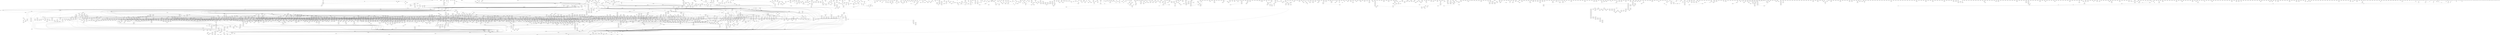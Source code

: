 graph g
{

  /* list of nodes */
  "COQ3";
  "COQ5_1";
  "COQ5_2";
  "aaaT";
  "aar";
  "aatA";
  "aatA_1";
  "aatA_2";
  "abaF_2";
  "abgB";
  "abgT";
  "acdS";
  "acnA";
  "acpK";
  "acpP_2";
  "acpP_3";
  "acpP_4";
  "acpP_5";
  "acrB_3";
  "addA";
  "add_2";
  "adh2";
  "adhB_2";
  "adhT";
  "aes_2";
  "agaC";
  "ala";
  "alkA";
  "allR";
  "allS";
  "alsE";
  "alsK";
  "amiC_1";
  "amiC_2";
  "amiD_1";
  "ampC";
  "anoR";
  "aplK";
  "appA";
  "aptA";
  "aptA_2";
  "aptB";
  "aptB_2";
  "araB_2";
  "araC_3";
  "araE";
  "araQ_3";
  "argC_2";
  "argE_2";
  "argE_3";
  "argP_2";
  "arnB_1";
  "arnC_1";
  "aroB_1";
  "arpC";
  "arsB";
  "arsC";
  "artI_2";
  "artM_2";
  "artQ_2";
  "aruH";
  "asr";
  "atl";
  "auaH";
  "axeA1_2";
  "azo1";
  "azoR1_1";
  "azoR1_2";
  "bacA";
  "bacB";
  "bacG";
  "baeB";
  "bauC";
  "bcgIA";
  "bcgIB";
  "bcr_1";
  "bcr_3";
  "bcr_4";
  "bdlA";
  "benM_2";
  "benM_4";
  "bepE";
  "bepF";
  "besA";
  "betI_2";
  "bgaA";
  "bglF_1";
  "bglF_3";
  "bglH_1";
  "bglH_2";
  "bglH_3";
  "bglY";
  "bioF";
  "blc";
  "bmr3";
  "bshA";
  "bspRIM";
  "btrK";
  "btuB_1";
  "btuB_2";
  "btuD_1";
  "btuD_10";
  "btuD_6";
  "caiD";
  "calB_1";
  "calB_2";
  "can_1";
  "carB_1";
  "carB_2";
  "cas1";
  "cas1_1";
  "cas2";
  "cas3";
  "cas5d";
  "cas6f";
  "casC";
  "casD";
  "casE";
  "cat";
  "catM_1";
  "cbs";
  "ccdB_1";
  "ccdB_3";
  "ccr";
  "cdhR_1";
  "cdhR_2";
  "cdiI";
  "cdr";
  "celZ";
  "cheB_1";
  "chiP";
  "citG_1";
  "clpP_1";
  "clpP_2";
  "clpV1";
  "cmpR_2";
  "cnbH";
  "cnrA";
  "cntC";
  "cntD";
  "cntO_2";
  "cntO_3";
  "cnu";
  "comR";
  "copR";
  "cpdA_3";
  "cpoB_2";
  "csaA";
  "csy1";
  "csy2";
  "csy3";
  "cusA";
  "cusS";
  "cycB";
  "cymR";
  "cynR_1";
  "cynR_3";
  "cynR_4";
  "cynS";
  "cynT";
  "cypB";
  "cypD";
  "cysH_3";
  "cysK2";
  "cysK_2";
  "cysL";
  "cysL_2";
  "cysW_2";
  "cyt1Aa";
  "cyt2Aa1_1";
  "cyt2Aa1_2";
  "czcA";
  "czcR";
  "czcR_2";
  "czcS";
  "dadA_2";
  "dam_2";
  "dam_3";
  "dapE_1";
  "dapH";
  "dauA_1";
  "dauR_1";
  "dbpA_1";
  "dcm";
  "dcuB";
  "ddl_1";
  "ddl_3";
  "ddpA_2";
  "ddpA_3";
  "ddpB";
  "ddpC_2";
  "ddpC_4";
  "ddpC_6";
  "ddpC_7";
  "ddpF";
  "decR_1";
  "decR_2";
  "decR_4";
  "derI";
  "dgcC";
  "dgcN";
  "dgcP";
  "dgoA";
  "dgoD";
  "dgoK1";
  "dgoT";
  "dgt_1";
  "dhaT";
  "dhbF";
  "dkgB";
  "dltA_2";
  "dltA_4";
  "dltA_5";
  "dltA_6";
  "dmlR_10";
  "dmlR_11";
  "dmlR_12";
  "dmlR_13";
  "dmlR_14";
  "dmlR_2";
  "dmlR_3";
  "dmlR_4";
  "dmlR_6";
  "dmlR_7";
  "dmlR_8";
  "dmlR_9";
  "dnaB_2";
  "dnaC";
  "dnaG_2";
  "dnaG_3";
  "dnaT";
  "dorA";
  "dosC";
  "dosP";
  "dpiA";
  "dpiB";
  "dppA_4";
  "dppD_1";
  "dsbG";
  "dsdA";
  "dsdC";
  "dthadh";
  "eamA";
  "ecfG";
  "egtB";
  "ehpR";
  "emrK";
  "entD";
  "eptB";
  "era_1";
  "era_3";
  "eryH";
  "esiB";
  "estA";
  "exbB";
  "exbD_2";
  "exbD_3";
  "fabF_3";
  "fabF_4";
  "fabG2";
  "fabG_1";
  "fabG_2";
  "fabG_3";
  "fabH_1";
  "fabV";
  "farB";
  "fbaA_1";
  "fcl";
  "fcl_1";
  "fcuA";
  "fdhL_1";
  "fecE";
  "fecI";
  "fecI_1";
  "fecI_3";
  "fecR";
  "fecR_1";
  "fecR_3";
  "fepA";
  "feuC";
  "fgd_1";
  "fgd_2";
  "fhuA_1";
  "fhuB";
  "fhuC_2";
  "fhuD";
  "fixL";
  "fldP_1";
  "flhE";
  "flr";
  "fmdA";
  "fptA";
  "frbC";
  "frlR";
  "fruA_2";
  "fsr";
  "ftsH_1";
  "ftsH_2";
  "fucO";
  "fyuA";
  "gabR_1";
  "gatA";
  "gatB";
  "gatC_1";
  "gatC_2";
  "gatC_3";
  "gcvA_1";
  "gdhA";
  "gdx";
  "ghrA_1";
  "ghrA_2";
  "glcA";
  "glcR_2";
  "glnH_1";
  "glnH_3";
  "glnH_4";
  "glnP_3";
  "glnQ_5";
  "glnQ_7";
  "gloB_1";
  "gloB_2";
  "glpE_1";
  "glpP";
  "glpQ";
  "glpR_1";
  "gltC_2";
  "gltJ_2";
  "gltP_3";
  "gmd";
  "gmuG";
  "gntR_2";
  "gntT";
  "golD";
  "gpFI_2";
  "gph_1";
  "gpx1";
  "group_100";
  "group_1000";
  "group_1003";
  "group_1004";
  "group_1013";
  "group_1029";
  "group_1035";
  "group_1059";
  "group_1082";
  "group_1084";
  "group_1086";
  "group_1087";
  "group_1091";
  "group_1129";
  "group_1138";
  "group_114";
  "group_115";
  "group_1158";
  "group_1177";
  "group_119";
  "group_1193";
  "group_1209";
  "group_1217";
  "group_123";
  "group_1237";
  "group_1238";
  "group_1239";
  "group_124";
  "group_125";
  "group_1274";
  "group_128";
  "group_1280";
  "group_1293";
  "group_1301";
  "group_1322";
  "group_1325";
  "group_1329";
  "group_1343";
  "group_1349";
  "group_1351";
  "group_1353";
  "group_1359";
  "group_1363";
  "group_1365";
  "group_1367";
  "group_1368";
  "group_1369";
  "group_1370";
  "group_1371";
  "group_1372";
  "group_1373";
  "group_1374";
  "group_1375";
  "group_1376";
  "group_1379";
  "group_1380";
  "group_1383";
  "group_1386";
  "group_1387";
  "group_1388";
  "group_1392";
  "group_1395";
  "group_1397";
  "group_1398";
  "group_1400";
  "group_1401";
  "group_1403";
  "group_1404";
  "group_1405";
  "group_1407";
  "group_1408";
  "group_1409";
  "group_1410";
  "group_1411";
  "group_1412";
  "group_1413";
  "group_1414";
  "group_1426";
  "group_1427";
  "group_1456";
  "group_1457";
  "group_1470";
  "group_1472";
  "group_1485";
  "group_1495";
  "group_1496";
  "group_1498";
  "group_150";
  "group_1509";
  "group_1510";
  "group_1526";
  "group_1539";
  "group_1558";
  "group_1565";
  "group_1578";
  "group_1581";
  "group_1582";
  "group_1586";
  "group_1603";
  "group_1604";
  "group_1605";
  "group_1609";
  "group_1617";
  "group_162";
  "group_1627";
  "group_163";
  "group_1644";
  "group_166";
  "group_167";
  "group_1679";
  "group_1681";
  "group_1684";
  "group_1685";
  "group_17";
  "group_1701";
  "group_1702";
  "group_1704";
  "group_1705";
  "group_1713";
  "group_1735";
  "group_1736";
  "group_1738";
  "group_1760";
  "group_179";
  "group_1793";
  "group_180";
  "group_1815";
  "group_1818";
  "group_1828";
  "group_1835";
  "group_1837";
  "group_1839";
  "group_1847";
  "group_1859";
  "group_1862";
  "group_1863";
  "group_1864";
  "group_1881";
  "group_1882";
  "group_1883";
  "group_1884";
  "group_1887";
  "group_1888";
  "group_1889";
  "group_1890";
  "group_1895";
  "group_1902";
  "group_1911";
  "group_1942";
  "group_1969";
  "group_2000";
  "group_2002";
  "group_2007";
  "group_2012";
  "group_2016";
  "group_2019";
  "group_2031";
  "group_204";
  "group_2046";
  "group_2047";
  "group_2089";
  "group_2095";
  "group_2103";
  "group_2109";
  "group_214";
  "group_2149";
  "group_218";
  "group_2183";
  "group_2184";
  "group_2216";
  "group_223";
  "group_2259";
  "group_2260";
  "group_2262";
  "group_2264";
  "group_2267";
  "group_2268";
  "group_227";
  "group_2274";
  "group_2279";
  "group_2290";
  "group_2297";
  "group_2299";
  "group_2300";
  "group_2301";
  "group_2302";
  "group_2303";
  "group_2304";
  "group_2305";
  "group_2306";
  "group_2307";
  "group_2308";
  "group_2309";
  "group_231";
  "group_2310";
  "group_2312";
  "group_2313";
  "group_2314";
  "group_2315";
  "group_2316";
  "group_232";
  "group_2320";
  "group_2327";
  "group_2330";
  "group_2331";
  "group_2332";
  "group_2333";
  "group_2334";
  "group_2335";
  "group_2336";
  "group_2337";
  "group_2339";
  "group_2346";
  "group_2347";
  "group_2348";
  "group_2349";
  "group_2350";
  "group_2351";
  "group_2353";
  "group_2354";
  "group_2356";
  "group_2358";
  "group_2359";
  "group_2361";
  "group_2362";
  "group_2363";
  "group_2364";
  "group_2365";
  "group_2367";
  "group_2368";
  "group_2369";
  "group_2370";
  "group_2371";
  "group_2372";
  "group_2374";
  "group_2376";
  "group_2377";
  "group_2378";
  "group_2379";
  "group_2380";
  "group_2381";
  "group_2382";
  "group_2383";
  "group_2385";
  "group_2386";
  "group_2391";
  "group_2393";
  "group_2394";
  "group_2400";
  "group_2401";
  "group_2405";
  "group_2419";
  "group_2448";
  "group_2449";
  "group_245";
  "group_2452";
  "group_2453";
  "group_2454";
  "group_2455";
  "group_2456";
  "group_2457";
  "group_2458";
  "group_246";
  "group_2484";
  "group_2485";
  "group_249";
  "group_2504";
  "group_2505";
  "group_2506";
  "group_2511";
  "group_2512";
  "group_2513";
  "group_2514";
  "group_2520";
  "group_2533";
  "group_2534";
  "group_254";
  "group_2556";
  "group_2558";
  "group_2559";
  "group_2568";
  "group_2578";
  "group_258";
  "group_2597";
  "group_2600";
  "group_2604";
  "group_2609";
  "group_2612";
  "group_2616";
  "group_2617";
  "group_2623";
  "group_2624";
  "group_2626";
  "group_2629";
  "group_2630";
  "group_2631";
  "group_2632";
  "group_2633";
  "group_2636";
  "group_264";
  "group_2640";
  "group_2642";
  "group_2645";
  "group_2647";
  "group_2653";
  "group_2658";
  "group_2660";
  "group_2675";
  "group_2676";
  "group_2677";
  "group_2688";
  "group_2694";
  "group_2695";
  "group_2716";
  "group_2722";
  "group_273";
  "group_2732";
  "group_2733";
  "group_2738";
  "group_2749";
  "group_2756";
  "group_2757";
  "group_2758";
  "group_2759";
  "group_2760";
  "group_2774";
  "group_2776";
  "group_2785";
  "group_2821";
  "group_2827";
  "group_2828";
  "group_283";
  "group_2839";
  "group_284";
  "group_286";
  "group_2869";
  "group_287";
  "group_288";
  "group_2889";
  "group_289";
  "group_2890";
  "group_2891";
  "group_2892";
  "group_2894";
  "group_290";
  "group_292";
  "group_2936";
  "group_294";
  "group_2942";
  "group_2944";
  "group_2945";
  "group_2946";
  "group_2947";
  "group_2949";
  "group_2964";
  "group_2965";
  "group_2981";
  "group_2989";
  "group_299";
  "group_2990";
  "group_2992";
  "group_2993";
  "group_3005";
  "group_3009";
  "group_3016";
  "group_3017";
  "group_3051";
  "group_3062";
  "group_3064";
  "group_3065";
  "group_3077";
  "group_3080";
  "group_3092";
  "group_3093";
  "group_3097";
  "group_310";
  "group_3100";
  "group_3103";
  "group_3104";
  "group_3106";
  "group_3107";
  "group_3108";
  "group_3110";
  "group_3111";
  "group_3113";
  "group_3114";
  "group_3115";
  "group_3117";
  "group_3118";
  "group_3119";
  "group_3120";
  "group_3122";
  "group_3123";
  "group_3124";
  "group_3125";
  "group_3126";
  "group_3127";
  "group_3128";
  "group_3129";
  "group_3130";
  "group_3131";
  "group_3132";
  "group_3133";
  "group_3134";
  "group_3135";
  "group_3136";
  "group_3137";
  "group_3138";
  "group_3139";
  "group_3140";
  "group_3143";
  "group_3144";
  "group_3147";
  "group_315";
  "group_3151";
  "group_3152";
  "group_3153";
  "group_3154";
  "group_3155";
  "group_3157";
  "group_3158";
  "group_3159";
  "group_3160";
  "group_3161";
  "group_3162";
  "group_3163";
  "group_3164";
  "group_3165";
  "group_3174";
  "group_3175";
  "group_3176";
  "group_3180";
  "group_3182";
  "group_3183";
  "group_3184";
  "group_3185";
  "group_3186";
  "group_3187";
  "group_3189";
  "group_3190";
  "group_3191";
  "group_3192";
  "group_3193";
  "group_3194";
  "group_3195";
  "group_3197";
  "group_3198";
  "group_3200";
  "group_3201";
  "group_3202";
  "group_3205";
  "group_3206";
  "group_3207";
  "group_3208";
  "group_3209";
  "group_3210";
  "group_3211";
  "group_3213";
  "group_3214";
  "group_3215";
  "group_3216";
  "group_3217";
  "group_3219";
  "group_322";
  "group_3220";
  "group_3221";
  "group_3222";
  "group_3223";
  "group_3224";
  "group_3225";
  "group_3227";
  "group_3228";
  "group_3229";
  "group_3230";
  "group_3231";
  "group_3232";
  "group_3233";
  "group_3234";
  "group_3235";
  "group_3236";
  "group_3237";
  "group_3238";
  "group_3239";
  "group_324";
  "group_3240";
  "group_3241";
  "group_3242";
  "group_3243";
  "group_3244";
  "group_3245";
  "group_3248";
  "group_3249";
  "group_3250";
  "group_3251";
  "group_3252";
  "group_3253";
  "group_3255";
  "group_3257";
  "group_3258";
  "group_3259";
  "group_3260";
  "group_3261";
  "group_3262";
  "group_3264";
  "group_3265";
  "group_3268";
  "group_3269";
  "group_327";
  "group_3270";
  "group_3271";
  "group_3272";
  "group_3273";
  "group_3274";
  "group_3275";
  "group_3276";
  "group_3277";
  "group_3278";
  "group_3279";
  "group_3281";
  "group_3285";
  "group_3287";
  "group_3289";
  "group_3293";
  "group_3341";
  "group_3343";
  "group_3345";
  "group_3346";
  "group_3347";
  "group_3348";
  "group_3351";
  "group_3360";
  "group_3361";
  "group_3362";
  "group_3363";
  "group_3368";
  "group_3375";
  "group_3376";
  "group_3387";
  "group_3389";
  "group_3394";
  "group_3395";
  "group_3396";
  "group_3397";
  "group_3404";
  "group_3405";
  "group_3413";
  "group_3415";
  "group_3416";
  "group_3427";
  "group_3428";
  "group_3429";
  "group_3441";
  "group_3474";
  "group_3475";
  "group_3476";
  "group_3477";
  "group_3478";
  "group_3479";
  "group_3480";
  "group_3481";
  "group_3483";
  "group_3486";
  "group_3487";
  "group_3488";
  "group_3496";
  "group_3497";
  "group_3507";
  "group_3518";
  "group_3519";
  "group_355";
  "group_3555";
  "group_3571";
  "group_3575";
  "group_3590";
  "group_3592";
  "group_3594";
  "group_3595";
  "group_3597";
  "group_3599";
  "group_3605";
  "group_3606";
  "group_3613";
  "group_3625";
  "group_3631";
  "group_3638";
  "group_3649";
  "group_3663";
  "group_3668";
  "group_3669";
  "group_3670";
  "group_3671";
  "group_3672";
  "group_3673";
  "group_3674";
  "group_368";
  "group_3682";
  "group_3692";
  "group_3694";
  "group_3704";
  "group_371";
  "group_3716";
  "group_3726";
  "group_3728";
  "group_3731";
  "group_3734";
  "group_3739";
  "group_3747";
  "group_3754";
  "group_3766";
  "group_3768";
  "group_3771";
  "group_3772";
  "group_3773";
  "group_3775";
  "group_3787";
  "group_3801";
  "group_3807";
  "group_3808";
  "group_3809";
  "group_3810";
  "group_3813";
  "group_3829";
  "group_383";
  "group_3832";
  "group_3833";
  "group_3834";
  "group_3838";
  "group_384";
  "group_3840";
  "group_3883";
  "group_3884";
  "group_3894";
  "group_3895";
  "group_3904";
  "group_3905";
  "group_3906";
  "group_3909";
  "group_3911";
  "group_3914";
  "group_3917";
  "group_3921";
  "group_3922";
  "group_3924";
  "group_3925";
  "group_3928";
  "group_393";
  "group_3930";
  "group_3931";
  "group_3936";
  "group_3937";
  "group_3938";
  "group_3939";
  "group_394";
  "group_3940";
  "group_3941";
  "group_3942";
  "group_3943";
  "group_3944";
  "group_3945";
  "group_3946";
  "group_3947";
  "group_3948";
  "group_3949";
  "group_395";
  "group_3950";
  "group_3951";
  "group_3952";
  "group_3953";
  "group_3955";
  "group_3956";
  "group_3960";
  "group_3961";
  "group_3962";
  "group_3964";
  "group_3965";
  "group_3969";
  "group_3970";
  "group_3974";
  "group_3976";
  "group_3978";
  "group_398";
  "group_3980";
  "group_3981";
  "group_3982";
  "group_3983";
  "group_3986";
  "group_3987";
  "group_3988";
  "group_3989";
  "group_399";
  "group_3990";
  "group_3991";
  "group_3992";
  "group_3993";
  "group_3994";
  "group_3995";
  "group_3996";
  "group_3997";
  "group_3998";
  "group_3999";
  "group_4000";
  "group_4001";
  "group_4002";
  "group_4003";
  "group_4004";
  "group_4005";
  "group_4006";
  "group_4007";
  "group_4008";
  "group_401";
  "group_4012";
  "group_4013";
  "group_4014";
  "group_4015";
  "group_4018";
  "group_4019";
  "group_402";
  "group_4020";
  "group_4024";
  "group_4025";
  "group_4026";
  "group_4029";
  "group_4032";
  "group_4033";
  "group_4034";
  "group_4035";
  "group_4036";
  "group_4037";
  "group_4038";
  "group_4039";
  "group_404";
  "group_4041";
  "group_4042";
  "group_4043";
  "group_4044";
  "group_4045";
  "group_4046";
  "group_4047";
  "group_4048";
  "group_405";
  "group_4050";
  "group_4051";
  "group_4052";
  "group_4054";
  "group_4055";
  "group_4056";
  "group_4057";
  "group_4058";
  "group_4059";
  "group_4060";
  "group_4061";
  "group_4062";
  "group_4063";
  "group_4064";
  "group_4065";
  "group_4066";
  "group_4067";
  "group_4068";
  "group_4069";
  "group_4070";
  "group_4071";
  "group_4072";
  "group_4073";
  "group_4074";
  "group_4075";
  "group_4076";
  "group_4077";
  "group_4078";
  "group_408";
  "group_4080";
  "group_4081";
  "group_4083";
  "group_4084";
  "group_4085";
  "group_4086";
  "group_4087";
  "group_4090";
  "group_4091";
  "group_4093";
  "group_4094";
  "group_4095";
  "group_4096";
  "group_4097";
  "group_4098";
  "group_4099";
  "group_4101";
  "group_4102";
  "group_4103";
  "group_4104";
  "group_4105";
  "group_4106";
  "group_4107";
  "group_4108";
  "group_4109";
  "group_4110";
  "group_4111";
  "group_4114";
  "group_4115";
  "group_4116";
  "group_4117";
  "group_4118";
  "group_412";
  "group_4120";
  "group_4121";
  "group_4122";
  "group_4123";
  "group_4124";
  "group_4125";
  "group_4126";
  "group_4127";
  "group_4129";
  "group_4130";
  "group_4131";
  "group_4133";
  "group_4135";
  "group_4136";
  "group_4137";
  "group_4138";
  "group_4139";
  "group_4140";
  "group_4141";
  "group_4142";
  "group_4143";
  "group_4144";
  "group_4146";
  "group_4147";
  "group_4148";
  "group_4150";
  "group_4151";
  "group_4152";
  "group_4154";
  "group_4155";
  "group_4156";
  "group_4157";
  "group_4158";
  "group_4159";
  "group_4160";
  "group_4163";
  "group_4164";
  "group_4166";
  "group_4167";
  "group_4168";
  "group_4169";
  "group_4170";
  "group_4171";
  "group_4172";
  "group_4173";
  "group_4174";
  "group_4175";
  "group_4176";
  "group_4177";
  "group_4178";
  "group_4179";
  "group_4180";
  "group_4181";
  "group_4182";
  "group_4183";
  "group_4184";
  "group_4185";
  "group_4186";
  "group_4187";
  "group_4188";
  "group_4189";
  "group_419";
  "group_4190";
  "group_4191";
  "group_4193";
  "group_4194";
  "group_4195";
  "group_4196";
  "group_4197";
  "group_4198";
  "group_4200";
  "group_4201";
  "group_4202";
  "group_4203";
  "group_4204";
  "group_4205";
  "group_4206";
  "group_4207";
  "group_4208";
  "group_4209";
  "group_4210";
  "group_4211";
  "group_4212";
  "group_4213";
  "group_4214";
  "group_4215";
  "group_4216";
  "group_4217";
  "group_4218";
  "group_4219";
  "group_4220";
  "group_4221";
  "group_4222";
  "group_4223";
  "group_4224";
  "group_4225";
  "group_4226";
  "group_4227";
  "group_4228";
  "group_4233";
  "group_4234";
  "group_4236";
  "group_4239";
  "group_4240";
  "group_4242";
  "group_4243";
  "group_4244";
  "group_4245";
  "group_4247";
  "group_4250";
  "group_4251";
  "group_4254";
  "group_4255";
  "group_4256";
  "group_4257";
  "group_4258";
  "group_4259";
  "group_4260";
  "group_4261";
  "group_4262";
  "group_4263";
  "group_4264";
  "group_4265";
  "group_4266";
  "group_4267";
  "group_4268";
  "group_4269";
  "group_4270";
  "group_4271";
  "group_4272";
  "group_4273";
  "group_4274";
  "group_4275";
  "group_4276";
  "group_4278";
  "group_4279";
  "group_428";
  "group_4280";
  "group_4281";
  "group_4282";
  "group_4283";
  "group_4284";
  "group_4285";
  "group_4286";
  "group_4288";
  "group_4289";
  "group_4290";
  "group_4291";
  "group_4292";
  "group_4293";
  "group_4294";
  "group_4295";
  "group_4297";
  "group_4298";
  "group_4299";
  "group_4300";
  "group_4301";
  "group_4302";
  "group_4303";
  "group_4304";
  "group_4305";
  "group_4306";
  "group_4307";
  "group_4308";
  "group_4309";
  "group_4311";
  "group_4312";
  "group_4313";
  "group_4314";
  "group_4315";
  "group_4316";
  "group_4317";
  "group_4318";
  "group_4319";
  "group_4322";
  "group_4323";
  "group_4324";
  "group_4325";
  "group_4326";
  "group_4329";
  "group_4330";
  "group_4331";
  "group_4332";
  "group_4333";
  "group_4334";
  "group_4335";
  "group_4337";
  "group_4338";
  "group_4339";
  "group_4340";
  "group_4341";
  "group_4343";
  "group_4344";
  "group_4345";
  "group_4346";
  "group_4348";
  "group_4349";
  "group_4351";
  "group_4352";
  "group_4353";
  "group_4354";
  "group_4355";
  "group_4356";
  "group_4357";
  "group_4358";
  "group_4359";
  "group_4360";
  "group_4361";
  "group_4362";
  "group_4363";
  "group_4364";
  "group_4365";
  "group_4366";
  "group_4367";
  "group_4368";
  "group_4369";
  "group_4370";
  "group_4371";
  "group_4372";
  "group_4373";
  "group_4374";
  "group_4375";
  "group_4376";
  "group_4377";
  "group_4378";
  "group_4379";
  "group_4381";
  "group_4383";
  "group_4385";
  "group_4386";
  "group_4388";
  "group_4389";
  "group_4391";
  "group_4393";
  "group_4396";
  "group_4397";
  "group_4398";
  "group_4399";
  "group_4400";
  "group_4401";
  "group_4402";
  "group_4403";
  "group_4404";
  "group_4405";
  "group_4406";
  "group_4409";
  "group_4411";
  "group_4412";
  "group_4415";
  "group_4418";
  "group_4419";
  "group_4420";
  "group_4421";
  "group_4422";
  "group_4423";
  "group_4424";
  "group_4425";
  "group_4426";
  "group_4427";
  "group_4433";
  "group_4434";
  "group_4435";
  "group_4436";
  "group_4437";
  "group_4438";
  "group_4439";
  "group_4440";
  "group_4441";
  "group_4442";
  "group_4443";
  "group_4447";
  "group_4448";
  "group_4451";
  "group_4453";
  "group_4455";
  "group_4457";
  "group_4458";
  "group_4459";
  "group_4460";
  "group_4462";
  "group_4469";
  "group_4470";
  "group_4471";
  "group_4472";
  "group_4474";
  "group_4476";
  "group_4477";
  "group_4478";
  "group_4479";
  "group_4480";
  "group_4481";
  "group_4483";
  "group_4484";
  "group_4485";
  "group_4486";
  "group_4487";
  "group_4488";
  "group_4489";
  "group_4490";
  "group_4491";
  "group_4492";
  "group_4494";
  "group_4495";
  "group_4496";
  "group_4497";
  "group_4500";
  "group_4501";
  "group_4502";
  "group_4503";
  "group_4504";
  "group_4505";
  "group_4507";
  "group_4508";
  "group_4509";
  "group_4510";
  "group_4511";
  "group_4512";
  "group_4517";
  "group_4518";
  "group_4521";
  "group_4522";
  "group_4523";
  "group_4525";
  "group_4529";
  "group_4530";
  "group_4532";
  "group_4533";
  "group_4539";
  "group_4540";
  "group_4541";
  "group_4542";
  "group_4543";
  "group_4544";
  "group_4546";
  "group_4554";
  "group_4555";
  "group_4558";
  "group_4559";
  "group_4560";
  "group_4561";
  "group_4562";
  "group_4564";
  "group_4570";
  "group_4572";
  "group_4573";
  "group_4574";
  "group_4575";
  "group_4577";
  "group_4578";
  "group_4579";
  "group_4581";
  "group_4582";
  "group_4583";
  "group_4584";
  "group_4585";
  "group_4588";
  "group_459";
  "group_4591";
  "group_4592";
  "group_4593";
  "group_4594";
  "group_4595";
  "group_4596";
  "group_4597";
  "group_4598";
  "group_4599";
  "group_460";
  "group_4601";
  "group_4602";
  "group_4603";
  "group_4605";
  "group_4606";
  "group_4607";
  "group_4609";
  "group_4610";
  "group_4611";
  "group_4612";
  "group_4613";
  "group_4614";
  "group_4615";
  "group_4616";
  "group_4617";
  "group_4618";
  "group_4619";
  "group_4620";
  "group_4622";
  "group_4623";
  "group_4624";
  "group_4626";
  "group_4627";
  "group_4628";
  "group_4629";
  "group_4630";
  "group_4633";
  "group_4635";
  "group_4636";
  "group_4637";
  "group_4638";
  "group_4639";
  "group_4640";
  "group_4641";
  "group_4642";
  "group_4643";
  "group_4644";
  "group_4645";
  "group_4646";
  "group_4647";
  "group_4648";
  "group_4649";
  "group_4650";
  "group_4652";
  "group_4654";
  "group_4655";
  "group_4656";
  "group_4657";
  "group_4658";
  "group_4659";
  "group_4661";
  "group_4662";
  "group_4663";
  "group_4664";
  "group_4666";
  "group_4668";
  "group_4669";
  "group_4670";
  "group_4671";
  "group_4672";
  "group_4673";
  "group_4674";
  "group_4676";
  "group_4677";
  "group_4678";
  "group_4679";
  "group_4680";
  "group_4681";
  "group_4683";
  "group_4684";
  "group_4685";
  "group_4687";
  "group_4688";
  "group_4689";
  "group_4691";
  "group_4692";
  "group_4693";
  "group_4694";
  "group_4695";
  "group_4696";
  "group_4697";
  "group_4698";
  "group_4699";
  "group_4700";
  "group_4701";
  "group_4702";
  "group_4703";
  "group_4704";
  "group_4705";
  "group_4707";
  "group_4708";
  "group_4709";
  "group_4710";
  "group_4711";
  "group_4712";
  "group_4713";
  "group_4714";
  "group_4715";
  "group_4716";
  "group_4718";
  "group_4719";
  "group_4720";
  "group_4721";
  "group_4724";
  "group_4725";
  "group_4726";
  "group_4728";
  "group_4730";
  "group_4731";
  "group_4733";
  "group_4734";
  "group_4736";
  "group_4737";
  "group_4738";
  "group_4739";
  "group_4740";
  "group_4741";
  "group_4742";
  "group_4743";
  "group_4744";
  "group_4745";
  "group_4746";
  "group_4747";
  "group_4750";
  "group_4751";
  "group_4752";
  "group_4753";
  "group_4754";
  "group_4755";
  "group_4756";
  "group_4757";
  "group_4758";
  "group_4759";
  "group_476";
  "group_4760";
  "group_4763";
  "group_4764";
  "group_4765";
  "group_4766";
  "group_4767";
  "group_4768";
  "group_4769";
  "group_4770";
  "group_4771";
  "group_4775";
  "group_4776";
  "group_4777";
  "group_4778";
  "group_4779";
  "group_4780";
  "group_4781";
  "group_4782";
  "group_4784";
  "group_4785";
  "group_4786";
  "group_4787";
  "group_4788";
  "group_4789";
  "group_4790";
  "group_4791";
  "group_4793";
  "group_4794";
  "group_4795";
  "group_4796";
  "group_4797";
  "group_4798";
  "group_4799";
  "group_4800";
  "group_4801";
  "group_4802";
  "group_4803";
  "group_4804";
  "group_4805";
  "group_4806";
  "group_4807";
  "group_4808";
  "group_4809";
  "group_4810";
  "group_4811";
  "group_4812";
  "group_4813";
  "group_4814";
  "group_4815";
  "group_4816";
  "group_4817";
  "group_4818";
  "group_4820";
  "group_4821";
  "group_4822";
  "group_4823";
  "group_4824";
  "group_4825";
  "group_4826";
  "group_4827";
  "group_4828";
  "group_4829";
  "group_4830";
  "group_4831";
  "group_4832";
  "group_4833";
  "group_4834";
  "group_4835";
  "group_4836";
  "group_4837";
  "group_4838";
  "group_4839";
  "group_4840";
  "group_4841";
  "group_4842";
  "group_4843";
  "group_4844";
  "group_4845";
  "group_4846";
  "group_4847";
  "group_4848";
  "group_4849";
  "group_4850";
  "group_4851";
  "group_4852";
  "group_4853";
  "group_4854";
  "group_4855";
  "group_4856";
  "group_4857";
  "group_4858";
  "group_4859";
  "group_4860";
  "group_4861";
  "group_4862";
  "group_4863";
  "group_4864";
  "group_4865";
  "group_4866";
  "group_4867";
  "group_4868";
  "group_4869";
  "group_4870";
  "group_4871";
  "group_4872";
  "group_4873";
  "group_4874";
  "group_4875";
  "group_4876";
  "group_4877";
  "group_4878";
  "group_4879";
  "group_4880";
  "group_4881";
  "group_4882";
  "group_4883";
  "group_4884";
  "group_4885";
  "group_4886";
  "group_4887";
  "group_4888";
  "group_4889";
  "group_4890";
  "group_4891";
  "group_4892";
  "group_4893";
  "group_4894";
  "group_4896";
  "group_4898";
  "group_4899";
  "group_4900";
  "group_4901";
  "group_4902";
  "group_4903";
  "group_4904";
  "group_4905";
  "group_4906";
  "group_4907";
  "group_4908";
  "group_4909";
  "group_4910";
  "group_4911";
  "group_4912";
  "group_4913";
  "group_4914";
  "group_4916";
  "group_4917";
  "group_4918";
  "group_4919";
  "group_4920";
  "group_4921";
  "group_4922";
  "group_4923";
  "group_4924";
  "group_4925";
  "group_4926";
  "group_4927";
  "group_4928";
  "group_4929";
  "group_4930";
  "group_4931";
  "group_4933";
  "group_4934";
  "group_4935";
  "group_4936";
  "group_4937";
  "group_4938";
  "group_4939";
  "group_4940";
  "group_4941";
  "group_4942";
  "group_4943";
  "group_4944";
  "group_4945";
  "group_4946";
  "group_4947";
  "group_4948";
  "group_4949";
  "group_4950";
  "group_4951";
  "group_4952";
  "group_4953";
  "group_4954";
  "group_4955";
  "group_4956";
  "group_4957";
  "group_4958";
  "group_4959";
  "group_4961";
  "group_4962";
  "group_4963";
  "group_4965";
  "group_4968";
  "group_4971";
  "group_4972";
  "group_4973";
  "group_4974";
  "group_4975";
  "group_4977";
  "group_4978";
  "group_4979";
  "group_498";
  "group_4980";
  "group_4981";
  "group_4982";
  "group_4985";
  "group_4986";
  "group_4987";
  "group_4988";
  "group_4989";
  "group_4990";
  "group_4991";
  "group_4992";
  "group_4993";
  "group_4994";
  "group_4995";
  "group_4997";
  "group_4998";
  "group_4999";
  "group_5000";
  "group_5001";
  "group_5002";
  "group_5003";
  "group_5005";
  "group_5006";
  "group_5007";
  "group_5009";
  "group_5011";
  "group_5012";
  "group_5013";
  "group_5014";
  "group_5015";
  "group_5016";
  "group_5017";
  "group_5019";
  "group_5020";
  "group_5021";
  "group_5022";
  "group_5023";
  "group_5024";
  "group_5025";
  "group_5026";
  "group_5027";
  "group_5028";
  "group_5029";
  "group_503";
  "group_5030";
  "group_5033";
  "group_5034";
  "group_5035";
  "group_5036";
  "group_5037";
  "group_5038";
  "group_5040";
  "group_5041";
  "group_5042";
  "group_5043";
  "group_5044";
  "group_5045";
  "group_5046";
  "group_5048";
  "group_5049";
  "group_5050";
  "group_5051";
  "group_5052";
  "group_5053";
  "group_5054";
  "group_5055";
  "group_5056";
  "group_5058";
  "group_5059";
  "group_5060";
  "group_5061";
  "group_5062";
  "group_5063";
  "group_5064";
  "group_5065";
  "group_5066";
  "group_5067";
  "group_5068";
  "group_5070";
  "group_5071";
  "group_5072";
  "group_5073";
  "group_5076";
  "group_5077";
  "group_5078";
  "group_5080";
  "group_5081";
  "group_5082";
  "group_5083";
  "group_5084";
  "group_5087";
  "group_5089";
  "group_5090";
  "group_5091";
  "group_5092";
  "group_5093";
  "group_5094";
  "group_5095";
  "group_5097";
  "group_5098";
  "group_5099";
  "group_51";
  "group_5100";
  "group_5101";
  "group_5102";
  "group_5103";
  "group_5104";
  "group_5105";
  "group_5106";
  "group_5107";
  "group_5108";
  "group_5109";
  "group_5110";
  "group_5111";
  "group_5112";
  "group_5113";
  "group_5114";
  "group_5115";
  "group_5116";
  "group_5117";
  "group_5118";
  "group_5119";
  "group_5120";
  "group_5121";
  "group_5122";
  "group_5123";
  "group_5124";
  "group_5125";
  "group_5126";
  "group_5127";
  "group_5129";
  "group_5130";
  "group_5131";
  "group_5132";
  "group_5134";
  "group_5135";
  "group_5136";
  "group_5137";
  "group_5138";
  "group_5139";
  "group_514";
  "group_5140";
  "group_5141";
  "group_5142";
  "group_5143";
  "group_5144";
  "group_5145";
  "group_5148";
  "group_5149";
  "group_5151";
  "group_5153";
  "group_5154";
  "group_5157";
  "group_5159";
  "group_5160";
  "group_5161";
  "group_5162";
  "group_5164";
  "group_5165";
  "group_5167";
  "group_5168";
  "group_5169";
  "group_5170";
  "group_5171";
  "group_5172";
  "group_5173";
  "group_5174";
  "group_5175";
  "group_5177";
  "group_5178";
  "group_5180";
  "group_5181";
  "group_5182";
  "group_5183";
  "group_5184";
  "group_5185";
  "group_5186";
  "group_5187";
  "group_5188";
  "group_5189";
  "group_5190";
  "group_5191";
  "group_5194";
  "group_5195";
  "group_5196";
  "group_5197";
  "group_5198";
  "group_5199";
  "group_52";
  "group_5200";
  "group_5201";
  "group_5202";
  "group_5203";
  "group_5204";
  "group_5205";
  "group_5206";
  "group_5207";
  "group_5208";
  "group_5210";
  "group_5211";
  "group_5212";
  "group_5213";
  "group_5214";
  "group_5216";
  "group_5217";
  "group_5220";
  "group_5221";
  "group_5222";
  "group_5223";
  "group_5224";
  "group_5225";
  "group_5226";
  "group_5227";
  "group_5229";
  "group_5230";
  "group_5232";
  "group_5234";
  "group_5235";
  "group_5236";
  "group_5237";
  "group_5238";
  "group_5239";
  "group_5241";
  "group_5242";
  "group_5245";
  "group_5246";
  "group_5248";
  "group_5250";
  "group_5251";
  "group_5252";
  "group_5253";
  "group_5254";
  "group_5255";
  "group_5256";
  "group_5258";
  "group_5259";
  "group_5260";
  "group_5261";
  "group_5262";
  "group_5263";
  "group_5264";
  "group_5265";
  "group_5266";
  "group_5268";
  "group_5269";
  "group_5270";
  "group_5271";
  "group_5272";
  "group_5273";
  "group_5274";
  "group_5275";
  "group_5276";
  "group_5277";
  "group_5278";
  "group_5279";
  "group_528";
  "group_5280";
  "group_5281";
  "group_5283";
  "group_5284";
  "group_5285";
  "group_5286";
  "group_5287";
  "group_5288";
  "group_5289";
  "group_5290";
  "group_5291";
  "group_5292";
  "group_5293";
  "group_5294";
  "group_5295";
  "group_5296";
  "group_5297";
  "group_5298";
  "group_5299";
  "group_530";
  "group_5300";
  "group_5301";
  "group_5302";
  "group_5303";
  "group_5304";
  "group_5305";
  "group_5308";
  "group_5310";
  "group_5313";
  "group_5314";
  "group_5315";
  "group_5317";
  "group_5318";
  "group_5319";
  "group_5320";
  "group_5322";
  "group_5323";
  "group_5324";
  "group_5325";
  "group_5326";
  "group_5327";
  "group_5328";
  "group_5329";
  "group_5330";
  "group_5331";
  "group_5332";
  "group_5333";
  "group_5334";
  "group_5335";
  "group_5336";
  "group_5337";
  "group_5338";
  "group_5339";
  "group_5340";
  "group_5341";
  "group_5342";
  "group_5344";
  "group_5345";
  "group_5346";
  "group_5347";
  "group_5348";
  "group_5349";
  "group_5350";
  "group_5351";
  "group_5352";
  "group_5353";
  "group_5354";
  "group_5355";
  "group_5356";
  "group_5357";
  "group_5358";
  "group_5359";
  "group_5360";
  "group_5361";
  "group_5362";
  "group_5363";
  "group_5364";
  "group_5365";
  "group_5366";
  "group_5367";
  "group_5368";
  "group_5369";
  "group_5370";
  "group_5371";
  "group_5372";
  "group_5373";
  "group_5374";
  "group_5375";
  "group_5376";
  "group_5377";
  "group_5378";
  "group_5379";
  "group_538";
  "group_5380";
  "group_5381";
  "group_5382";
  "group_5383";
  "group_5384";
  "group_5385";
  "group_5386";
  "group_5387";
  "group_5388";
  "group_5389";
  "group_5391";
  "group_5392";
  "group_5393";
  "group_5394";
  "group_5395";
  "group_5396";
  "group_5397";
  "group_5398";
  "group_5399";
  "group_540";
  "group_5400";
  "group_5401";
  "group_5402";
  "group_5403";
  "group_5404";
  "group_5405";
  "group_5406";
  "group_5407";
  "group_5408";
  "group_5409";
  "group_5410";
  "group_5411";
  "group_5412";
  "group_5413";
  "group_5414";
  "group_5415";
  "group_5416";
  "group_5417";
  "group_5418";
  "group_5419";
  "group_5420";
  "group_5421";
  "group_5422";
  "group_5423";
  "group_5424";
  "group_5425";
  "group_5426";
  "group_5427";
  "group_5428";
  "group_5429";
  "group_5431";
  "group_5432";
  "group_5433";
  "group_5434";
  "group_5436";
  "group_5437";
  "group_5438";
  "group_5439";
  "group_5440";
  "group_5441";
  "group_5442";
  "group_5443";
  "group_5445";
  "group_5446";
  "group_5447";
  "group_5449";
  "group_5450";
  "group_5451";
  "group_5452";
  "group_5454";
  "group_5455";
  "group_5456";
  "group_5457";
  "group_5458";
  "group_5459";
  "group_5460";
  "group_5461";
  "group_5462";
  "group_5464";
  "group_5466";
  "group_5467";
  "group_5468";
  "group_5470";
  "group_5471";
  "group_5472";
  "group_5473";
  "group_5474";
  "group_5475";
  "group_5476";
  "group_5481";
  "group_5484";
  "group_5485";
  "group_5486";
  "group_5487";
  "group_5488";
  "group_5489";
  "group_5490";
  "group_5491";
  "group_5493";
  "group_5496";
  "group_5498";
  "group_5502";
  "group_5503";
  "group_5504";
  "group_5507";
  "group_5508";
  "group_5511";
  "group_5512";
  "group_5513";
  "group_5514";
  "group_5515";
  "group_5516";
  "group_5517";
  "group_5518";
  "group_5519";
  "group_5520";
  "group_5521";
  "group_5522";
  "group_5523";
  "group_5524";
  "group_5525";
  "group_5526";
  "group_5527";
  "group_5528";
  "group_5529";
  "group_5530";
  "group_5531";
  "group_5532";
  "group_5533";
  "group_5536";
  "group_5540";
  "group_5543";
  "group_5544";
  "group_5545";
  "group_5546";
  "group_5547";
  "group_5548";
  "group_5549";
  "group_5550";
  "group_5551";
  "group_5552";
  "group_5553";
  "group_5554";
  "group_5555";
  "group_5556";
  "group_5558";
  "group_5559";
  "group_5560";
  "group_5561";
  "group_5563";
  "group_5564";
  "group_5565";
  "group_5566";
  "group_5571";
  "group_5573";
  "group_5577";
  "group_5578";
  "group_5579";
  "group_5580";
  "group_5581";
  "group_5583";
  "group_5584";
  "group_5585";
  "group_5586";
  "group_5587";
  "group_5588";
  "group_5589";
  "group_5590";
  "group_5591";
  "group_5592";
  "group_5593";
  "group_5594";
  "group_5595";
  "group_5596";
  "group_5597";
  "group_5598";
  "group_5599";
  "group_560";
  "group_5600";
  "group_5601";
  "group_5602";
  "group_5603";
  "group_5604";
  "group_5605";
  "group_5606";
  "group_5607";
  "group_5608";
  "group_5609";
  "group_5610";
  "group_5611";
  "group_5612";
  "group_5613";
  "group_5614";
  "group_5615";
  "group_5616";
  "group_5617";
  "group_5618";
  "group_5619";
  "group_5620";
  "group_5621";
  "group_5622";
  "group_5623";
  "group_5624";
  "group_5625";
  "group_5626";
  "group_5627";
  "group_5628";
  "group_5629";
  "group_5630";
  "group_5631";
  "group_5632";
  "group_5633";
  "group_5634";
  "group_5635";
  "group_5636";
  "group_5637";
  "group_5638";
  "group_5639";
  "group_564";
  "group_5640";
  "group_5641";
  "group_5642";
  "group_5643";
  "group_5644";
  "group_5645";
  "group_5646";
  "group_5647";
  "group_5648";
  "group_5649";
  "group_5650";
  "group_5651";
  "group_5652";
  "group_5653";
  "group_5654";
  "group_5655";
  "group_5656";
  "group_5657";
  "group_5658";
  "group_5659";
  "group_5660";
  "group_5661";
  "group_5662";
  "group_5663";
  "group_5664";
  "group_5665";
  "group_5666";
  "group_5667";
  "group_5668";
  "group_5669";
  "group_5671";
  "group_5672";
  "group_5673";
  "group_5674";
  "group_5675";
  "group_5676";
  "group_5677";
  "group_5678";
  "group_5679";
  "group_5680";
  "group_5681";
  "group_5682";
  "group_5683";
  "group_5684";
  "group_5685";
  "group_5686";
  "group_5687";
  "group_5688";
  "group_5689";
  "group_5690";
  "group_5691";
  "group_5692";
  "group_5693";
  "group_5694";
  "group_5695";
  "group_5696";
  "group_5697";
  "group_5698";
  "group_5699";
  "group_5700";
  "group_5701";
  "group_5702";
  "group_5703";
  "group_5704";
  "group_5705";
  "group_5706";
  "group_5707";
  "group_5708";
  "group_5710";
  "group_5711";
  "group_5712";
  "group_5713";
  "group_5714";
  "group_5715";
  "group_5716";
  "group_5717";
  "group_5718";
  "group_5719";
  "group_5720";
  "group_5721";
  "group_5722";
  "group_5723";
  "group_5724";
  "group_5727";
  "group_5728";
  "group_5729";
  "group_5730";
  "group_5731";
  "group_5732";
  "group_5733";
  "group_5734";
  "group_5735";
  "group_5736";
  "group_5737";
  "group_5738";
  "group_5739";
  "group_574";
  "group_5740";
  "group_5741";
  "group_5742";
  "group_5743";
  "group_5744";
  "group_5745";
  "group_5746";
  "group_5747";
  "group_5748";
  "group_5749";
  "group_575";
  "group_5750";
  "group_5751";
  "group_5752";
  "group_5753";
  "group_5754";
  "group_5755";
  "group_5756";
  "group_5757";
  "group_5759";
  "group_5760";
  "group_5761";
  "group_5762";
  "group_5763";
  "group_5764";
  "group_5765";
  "group_5766";
  "group_5768";
  "group_5769";
  "group_5770";
  "group_5771";
  "group_5772";
  "group_5773";
  "group_5776";
  "group_5780";
  "group_5782";
  "group_5783";
  "group_5784";
  "group_5785";
  "group_5786";
  "group_5788";
  "group_5789";
  "group_5791";
  "group_5792";
  "group_5793";
  "group_5794";
  "group_5795";
  "group_5796";
  "group_5797";
  "group_5798";
  "group_5799";
  "group_5800";
  "group_5801";
  "group_5802";
  "group_5803";
  "group_5804";
  "group_5805";
  "group_5806";
  "group_5807";
  "group_5808";
  "group_5809";
  "group_5810";
  "group_5811";
  "group_5812";
  "group_5813";
  "group_5814";
  "group_5815";
  "group_5816";
  "group_5817";
  "group_5818";
  "group_5819";
  "group_5820";
  "group_5821";
  "group_5822";
  "group_5823";
  "group_5824";
  "group_5825";
  "group_5826";
  "group_5827";
  "group_5828";
  "group_5829";
  "group_5830";
  "group_5831";
  "group_5832";
  "group_5833";
  "group_5834";
  "group_5835";
  "group_5836";
  "group_5837";
  "group_5838";
  "group_5839";
  "group_5840";
  "group_5841";
  "group_5842";
  "group_5843";
  "group_5844";
  "group_5845";
  "group_5846";
  "group_5847";
  "group_5848";
  "group_5849";
  "group_5850";
  "group_5851";
  "group_5852";
  "group_5853";
  "group_5854";
  "group_5855";
  "group_5856";
  "group_5857";
  "group_5858";
  "group_5859";
  "group_5861";
  "group_5862";
  "group_5863";
  "group_5864";
  "group_5865";
  "group_5866";
  "group_5867";
  "group_5868";
  "group_5869";
  "group_5870";
  "group_5871";
  "group_5872";
  "group_5873";
  "group_5874";
  "group_5875";
  "group_5876";
  "group_5877";
  "group_5878";
  "group_5879";
  "group_5880";
  "group_5881";
  "group_5882";
  "group_5883";
  "group_5884";
  "group_5885";
  "group_5886";
  "group_5887";
  "group_5888";
  "group_5889";
  "group_5890";
  "group_5891";
  "group_5892";
  "group_5893";
  "group_5897";
  "group_5898";
  "group_5899";
  "group_5902";
  "group_5903";
  "group_5904";
  "group_5905";
  "group_5906";
  "group_5907";
  "group_5908";
  "group_5909";
  "group_5910";
  "group_5911";
  "group_5912";
  "group_5913";
  "group_5914";
  "group_5915";
  "group_5916";
  "group_5917";
  "group_5918";
  "group_5919";
  "group_5920";
  "group_5922";
  "group_5924";
  "group_5925";
  "group_5928";
  "group_5929";
  "group_5930";
  "group_5931";
  "group_5932";
  "group_5933";
  "group_5934";
  "group_5935";
  "group_5936";
  "group_5937";
  "group_5938";
  "group_5939";
  "group_5940";
  "group_5942";
  "group_5943";
  "group_5944";
  "group_5945";
  "group_5946";
  "group_5947";
  "group_5948";
  "group_5949";
  "group_5950";
  "group_5951";
  "group_5952";
  "group_5953";
  "group_5954";
  "group_5955";
  "group_5957";
  "group_5958";
  "group_5959";
  "group_5960";
  "group_5961";
  "group_5962";
  "group_5963";
  "group_5964";
  "group_5965";
  "group_5966";
  "group_5967";
  "group_5968";
  "group_5969";
  "group_5970";
  "group_5971";
  "group_5972";
  "group_5973";
  "group_5974";
  "group_5975";
  "group_5977";
  "group_5978";
  "group_5979";
  "group_5980";
  "group_5981";
  "group_5982";
  "group_5983";
  "group_5984";
  "group_5985";
  "group_5986";
  "group_5987";
  "group_5988";
  "group_5989";
  "group_5990";
  "group_5991";
  "group_5992";
  "group_5993";
  "group_5994";
  "group_5995";
  "group_5996";
  "group_5997";
  "group_5998";
  "group_5999";
  "group_60";
  "group_6000";
  "group_6001";
  "group_6002";
  "group_6003";
  "group_6005";
  "group_6006";
  "group_6007";
  "group_6009";
  "group_6010";
  "group_6012";
  "group_6014";
  "group_6015";
  "group_6016";
  "group_6017";
  "group_6018";
  "group_6019";
  "group_6023";
  "group_6024";
  "group_6025";
  "group_6026";
  "group_6027";
  "group_6028";
  "group_6029";
  "group_6031";
  "group_6035";
  "group_6036";
  "group_6042";
  "group_6043";
  "group_6045";
  "group_6053";
  "group_6054";
  "group_6057";
  "group_6058";
  "group_6059";
  "group_6062";
  "group_6063";
  "group_6064";
  "group_6065";
  "group_6066";
  "group_6067";
  "group_6068";
  "group_6069";
  "group_6070";
  "group_6072";
  "group_6073";
  "group_6074";
  "group_6075";
  "group_6076";
  "group_6077";
  "group_6078";
  "group_6079";
  "group_6080";
  "group_6081";
  "group_6082";
  "group_6083";
  "group_6084";
  "group_6085";
  "group_6086";
  "group_6087";
  "group_6088";
  "group_6089";
  "group_6090";
  "group_6091";
  "group_6092";
  "group_6093";
  "group_6094";
  "group_6095";
  "group_6096";
  "group_6097";
  "group_6098";
  "group_6099";
  "group_610";
  "group_6100";
  "group_6101";
  "group_6102";
  "group_6103";
  "group_6104";
  "group_6105";
  "group_6106";
  "group_6107";
  "group_6108";
  "group_6109";
  "group_6110";
  "group_6112";
  "group_6113";
  "group_6114";
  "group_6116";
  "group_6117";
  "group_6118";
  "group_6119";
  "group_6120";
  "group_6121";
  "group_6122";
  "group_6123";
  "group_6124";
  "group_6128";
  "group_6129";
  "group_6130";
  "group_6131";
  "group_6132";
  "group_6133";
  "group_6134";
  "group_6135";
  "group_6136";
  "group_6137";
  "group_6138";
  "group_6139";
  "group_6140";
  "group_6142";
  "group_6143";
  "group_6144";
  "group_6145";
  "group_6146";
  "group_6147";
  "group_6148";
  "group_6149";
  "group_6150";
  "group_6151";
  "group_6152";
  "group_6153";
  "group_6154";
  "group_6155";
  "group_6156";
  "group_6157";
  "group_6158";
  "group_6159";
  "group_6160";
  "group_6161";
  "group_6162";
  "group_6163";
  "group_6164";
  "group_6165";
  "group_6166";
  "group_6167";
  "group_6168";
  "group_6169";
  "group_6170";
  "group_6171";
  "group_6172";
  "group_6174";
  "group_6175";
  "group_6176";
  "group_6177";
  "group_6178";
  "group_6179";
  "group_6180";
  "group_6181";
  "group_6182";
  "group_6183";
  "group_6184";
  "group_6185";
  "group_6186";
  "group_6187";
  "group_6188";
  "group_6189";
  "group_6190";
  "group_6191";
  "group_6192";
  "group_6193";
  "group_6194";
  "group_6195";
  "group_6196";
  "group_6197";
  "group_6198";
  "group_6199";
  "group_6200";
  "group_6201";
  "group_6202";
  "group_6203";
  "group_6204";
  "group_6205";
  "group_6206";
  "group_6207";
  "group_6208";
  "group_6210";
  "group_6211";
  "group_6212";
  "group_6213";
  "group_6214";
  "group_6215";
  "group_6216";
  "group_6217";
  "group_6218";
  "group_6219";
  "group_6220";
  "group_6221";
  "group_6222";
  "group_6223";
  "group_6224";
  "group_6225";
  "group_6226";
  "group_6227";
  "group_6229";
  "group_623";
  "group_6230";
  "group_6231";
  "group_6232";
  "group_6233";
  "group_6234";
  "group_6235";
  "group_6236";
  "group_6237";
  "group_6238";
  "group_6239";
  "group_6241";
  "group_6242";
  "group_6243";
  "group_6244";
  "group_6245";
  "group_6246";
  "group_6248";
  "group_6250";
  "group_6253";
  "group_6254";
  "group_6259";
  "group_6264";
  "group_6265";
  "group_6266";
  "group_6267";
  "group_6268";
  "group_6269";
  "group_6270";
  "group_6271";
  "group_6272";
  "group_6274";
  "group_6275";
  "group_6276";
  "group_6277";
  "group_6278";
  "group_6279";
  "group_6280";
  "group_6281";
  "group_6282";
  "group_6283";
  "group_6284";
  "group_6285";
  "group_6286";
  "group_6287";
  "group_6288";
  "group_6289";
  "group_6290";
  "group_6291";
  "group_6292";
  "group_6293";
  "group_6294";
  "group_6295";
  "group_6296";
  "group_6297";
  "group_6298";
  "group_6299";
  "group_6300";
  "group_6301";
  "group_6302";
  "group_6303";
  "group_6304";
  "group_6305";
  "group_6306";
  "group_6307";
  "group_6308";
  "group_6309";
  "group_6310";
  "group_6311";
  "group_6312";
  "group_6313";
  "group_6314";
  "group_6315";
  "group_6316";
  "group_6317";
  "group_6318";
  "group_6319";
  "group_6320";
  "group_6321";
  "group_6322";
  "group_6323";
  "group_6324";
  "group_6325";
  "group_6326";
  "group_6327";
  "group_6328";
  "group_6329";
  "group_6330";
  "group_6331";
  "group_6332";
  "group_6333";
  "group_6334";
  "group_6335";
  "group_6336";
  "group_6337";
  "group_6338";
  "group_6339";
  "group_6340";
  "group_6341";
  "group_6342";
  "group_6343";
  "group_6344";
  "group_6345";
  "group_6346";
  "group_6347";
  "group_6348";
  "group_6349";
  "group_6350";
  "group_6351";
  "group_6352";
  "group_6353";
  "group_6354";
  "group_6355";
  "group_6356";
  "group_6357";
  "group_6358";
  "group_6359";
  "group_6360";
  "group_6361";
  "group_6362";
  "group_6363";
  "group_6364";
  "group_6365";
  "group_6366";
  "group_6367";
  "group_6368";
  "group_6369";
  "group_6370";
  "group_6371";
  "group_6372";
  "group_6373";
  "group_6374";
  "group_6375";
  "group_6376";
  "group_6377";
  "group_6378";
  "group_6379";
  "group_6380";
  "group_6381";
  "group_6382";
  "group_6383";
  "group_6384";
  "group_6385";
  "group_6386";
  "group_6387";
  "group_6388";
  "group_6389";
  "group_6390";
  "group_6391";
  "group_6392";
  "group_6393";
  "group_6394";
  "group_6395";
  "group_6396";
  "group_6397";
  "group_6398";
  "group_6399";
  "group_6402";
  "group_6403";
  "group_6404";
  "group_6405";
  "group_6406";
  "group_6407";
  "group_6408";
  "group_6409";
  "group_6410";
  "group_6411";
  "group_6412";
  "group_6413";
  "group_6414";
  "group_6415";
  "group_6416";
  "group_6417";
  "group_6418";
  "group_6419";
  "group_6420";
  "group_6421";
  "group_6422";
  "group_6423";
  "group_6424";
  "group_6425";
  "group_6426";
  "group_6427";
  "group_6428";
  "group_6429";
  "group_6430";
  "group_6431";
  "group_6432";
  "group_6433";
  "group_6434";
  "group_6435";
  "group_6436";
  "group_6437";
  "group_6438";
  "group_6439";
  "group_6440";
  "group_6441";
  "group_6442";
  "group_6443";
  "group_6444";
  "group_6445";
  "group_6446";
  "group_6447";
  "group_6448";
  "group_6449";
  "group_6450";
  "group_6451";
  "group_6452";
  "group_6453";
  "group_6454";
  "group_6455";
  "group_6456";
  "group_6457";
  "group_6458";
  "group_6459";
  "group_6460";
  "group_6461";
  "group_6462";
  "group_6463";
  "group_6464";
  "group_6465";
  "group_6466";
  "group_6467";
  "group_6468";
  "group_6469";
  "group_6470";
  "group_6471";
  "group_6472";
  "group_6473";
  "group_6474";
  "group_6475";
  "group_6476";
  "group_6477";
  "group_6478";
  "group_6479";
  "group_6480";
  "group_6481";
  "group_6482";
  "group_6483";
  "group_6485";
  "group_6487";
  "group_6489";
  "group_649";
  "group_6490";
  "group_6491";
  "group_6492";
  "group_6493";
  "group_6494";
  "group_6495";
  "group_6496";
  "group_6497";
  "group_6498";
  "group_6499";
  "group_6500";
  "group_6501";
  "group_6502";
  "group_6503";
  "group_6504";
  "group_6505";
  "group_6506";
  "group_6507";
  "group_6508";
  "group_6509";
  "group_651";
  "group_6510";
  "group_6511";
  "group_6512";
  "group_6513";
  "group_6514";
  "group_6515";
  "group_6516";
  "group_6517";
  "group_6518";
  "group_6519";
  "group_6520";
  "group_6521";
  "group_6522";
  "group_6523";
  "group_6524";
  "group_6525";
  "group_6526";
  "group_6527";
  "group_6528";
  "group_6529";
  "group_653";
  "group_670";
  "group_671";
  "group_706";
  "group_708";
  "group_710";
  "group_711";
  "group_712";
  "group_724";
  "group_727";
  "group_730";
  "group_733";
  "group_734";
  "group_735";
  "group_736";
  "group_737";
  "group_741";
  "group_751";
  "group_763";
  "group_78";
  "group_780";
  "group_781";
  "group_783";
  "group_784";
  "group_786";
  "group_787";
  "group_798";
  "group_80";
  "group_81";
  "group_837";
  "group_840";
  "group_842";
  "group_85";
  "group_859";
  "group_860";
  "group_863";
  "group_864";
  "group_865";
  "group_882";
  "group_90";
  "group_922";
  "group_927";
  "group_928";
  "group_934";
  "group_935";
  "group_936";
  "group_937";
  "group_945";
  "group_95";
  "group_951";
  "group_963";
  "group_966";
  "group_97";
  "group_970";
  "group_976";
  "group_977";
  "group_98";
  "group_980";
  "group_986";
  "group_988";
  "group_998";
  "grsB";
  "gshB_1";
  "gsiA_4";
  "gsiB_4";
  "gsiC_4";
  "gsiC_6";
  "gsiC_7";
  "gsiC_8";
  "gsiC_9";
  "gsiD_3";
  "gsiD_5";
  "gtfA";
  "gudP_1";
  "hcaB_1";
  "hcaB_2";
  "hcaB_3";
  "hcaB_4";
  "hchA_1";
  "hchA_2";
  "hcpA_2";
  "hcxA_2";
  "hdfR_1";
  "hemL_1";
  "hexR_1";
  "hhaIM";
  "hipA";
  "hipB";
  "hipO_3";
  "hisC_1";
  "hisN";
  "hiuH";
  "hmp";
  "hmp_1";
  "hns_1";
  "hpxO";
  "hpyO";
  "hrcN";
  "hscC";
  "hsrA_1";
  "hupB";
  "hxlB_1";
  "hxlB_2";
  "iaaH";
  "iaaM";
  "ibpB_1";
  "ilvE_1";
  "inhA";
  "intA_2";
  "intA_3";
  "intA_4";
  "intQ";
  "intS_3";
  "intS_4";
  "iolB";
  "iolC";
  "iolD";
  "iolE_1";
  "iolE_2";
  "iolE_3";
  "iolG_1";
  "iolG_2";
  "iolG_4";
  "iolS";
  "iolS_1";
  "iolS_2";
  "iolU";
  "ipdC";
  "isfD";
  "kamA";
  "kasB";
  "kdgT_1";
  "kefF";
  "kefG";
  "klcA_2";
  "kptA";
  "laaA";
  "lacB";
  "lacG_2";
  "lacI_2";
  "lamB";
  "lcfB";
  "lcfB_1";
  "lcfB_2";
  "ldhA";
  "leuA_1";
  "lgoD";
  "lgrD_1";
  "lgrD_2";
  "lgrE";
  "licH";
  "licT_2";
  "ligJ";
  "ligK_1";
  "ligK_2";
  "livF_1";
  "livH_1";
  "livK";
  "lnrL";
  "lolA_2";
  "lolD_2";
  "lptB_2";
  "lpxT";
  "lrp_1";
  "lsrB";
  "lsrD";
  "lsrF";
  "lsrG";
  "ltrA";
  "lutR_3";
  "luxA";
  "lysA";
  "lyx";
  "macA";
  "macB_1";
  "macB_3";
  "malK_3";
  "manC1_1";
  "manC1_2";
  "manP";
  "manR";
  "manZ_2";
  "mazE";
  "mazF";
  "mdaB";
  "mdlY";
  "mdrP";
  "mdtA_1";
  "mdtA_2";
  "mdtA_4";
  "mdtA_5";
  "mdtA_7";
  "mdtC_1";
  "mdtE_1";
  "mdtE_2";
  "mdtK_1";
  "mdtM";
  "menB_2";
  "menC_1";
  "menE_2";
  "menH_2";
  "metC_2";
  "metN_2";
  "metP_2";
  "metR_2";
  "mgtA";
  "mgtC";
  "mhqN";
  "minE";
  "mlrA";
  "mltF_1";
  "mmgC";
  "mnaT_2";
  "mnmC_1";
  "mntB_1";
  "mntB_2";
  "mntB_3";
  "moaA_2";
  "mopA";
  "moxC";
  "mqo";
  "msbA_1";
  "mshA_1";
  "mshA_2";
  "mtnD_1";
  "mtnP";
  "nagC_1";
  "nagK_2";
  "nagR";
  "namA_3";
  "ndmA";
  "nei";
  "nemA_2";
  "nemA_3";
  "nepI";
  "nfdA";
  "nfnB";
  "nfrA2";
  "ngcF";
  "nifA";
  "nifB";
  "nifD_1";
  "nifD_2";
  "nifF";
  "nifH";
  "nifJ_2";
  "nifK_1";
  "nifK_2";
  "nifL";
  "nifS";
  "nifW";
  "nikA";
  "nikB";
  "nimR_1";
  "nimR_3";
  "nodD2";
  "norG_1";
  "norG_3";
  "norR";
  "norR_1";
  "norR_2";
  "norR_3";
  "norV";
  "norW_1";
  "nphR";
  "nrdE";
  "nrdF";
  "nrdH";
  "nrdI";
  "ntaA";
  "nucA";
  "nudK_2";
  "nylA";
  "oah1";
  "oatA";
  "odh";
  "ohrR_1";
  "oleB";
  "oleD";
  "olsG";
  "oppC_2";
  "oppD_2";
  "oppD_5";
  "oppD_7";
  "oppF_2";
  "oppF_3";
  "oppF_4";
  "oppF_5";
  "oprM_1";
  "oprM_2";
  "otnI";
  "ousA";
  "outD_1";
  "oxc";
  "oxdD";
  "oxlT";
  "paeR7IM";
  "paeR7IR";
  "pagP";
  "paiB";
  "parM";
  "patA_1";
  "patB";
  "patB_1";
  "pcaB_1";
  "pcaK_2";
  "pcp";
  "pcpR_1";
  "pcpR_2";
  "pdhC";
  "pdxA2_1";
  "pdxH_2";
  "pdxI";
  "pelL_2";
  "pemB";
  "pepE";
  "pepIP";
  "pepT_1";
  "perR";
  "pgk_2";
  "pglF";
  "pglJ";
  "pgl_2";
  "pgpB_1";
  "pgpC";
  "pgrR_2";
  "pgrR_3";
  "pgrR_4";
  "pgrR_5";
  "pgrR_6";
  "phnW";
  "pifC";
  "pigH";
  "pikAI";
  "pikAII";
  "pikAV_1";
  "pikAV_2";
  "pknD";
  "pksD";
  "pksE";
  "pksF";
  "pksG";
  "pksH";
  "pksI";
  "pksJ_1";
  "pksN_2";
  "plcA";
  "pld1";
  "pmbA_2";
  "pnl";
  "pnl_2";
  "por";
  "pphA_2";
  "ppsC";
  "ppsE";
  "pqiA_1";
  "pqiB_1";
  "pqqE";
  "prcA";
  "prmC_2";
  "proA_1";
  "proA_2";
  "proP_1";
  "prr";
  "prtR";
  "ptlE";
  "ptlF";
  "ptlH";
  "ptsJ";
  "pulD";
  "pulG_1";
  "purN_2";
  "purR_2";
  "puuA";
  "pxpA_2";
  "pxpB_2";
  "pxpC_2";
  "pyrD_2";
  "pyrE_2";
  "pyrG_1";
  "pytH";
  "qorB_1";
  "qseB";
  "qseC";
  "queE";
  "queH";
  "rafB_2";
  "rbsA_1";
  "rbsA_2";
  "rbsB_2";
  "rbsC_1";
  "rbsC_2";
  "rbsK_1";
  "rbsR_1";
  "rcsC_3";
  "rebG";
  "recF_1";
  "recF_2";
  "relE";
  "rfaG";
  "rfaQ";
  "rfbX";
  "rfnT";
  "rhaB";
  "rhaD";
  "rhaR_1";
  "rhaR_2";
  "rhaR_3";
  "rhaR_4";
  "rhaS_3";
  "rhaS_4";
  "rhaS_5";
  "rhaS_6";
  "rhaS_8";
  "rhaT";
  "rhiE";
  "rhsB";
  "rhsIA";
  "rhsIB";
  "rhtC_3";
  "ribA_2";
  "ribN";
  "ridA_2";
  "rimJ_1";
  "rmf";
  "rmlD_1";
  "rnk";
  "rnpA";
  "rpe_1";
  "rplL";
  "rplR";
  "rpmC";
  "rpmD";
  "rpmH";
  "rpmJ";
  "rpoD_1";
  "rpoS_1";
  "rppH_1";
  "rpsK";
  "rrrD";
  "rsd";
  "rspA";
  "rspB";
  "rspR_1";
  "rspR_2";
  "rtcB";
  "rusA";
  "sasA_3";
  "sasA_6";
  "sauU";
  "sauU_2";
  "sbmC_1";
  "sbmC_2";
  "sbnA_2";
  "sbnB";
  "scmP_1";
  "scrK_2";
  "sctC";
  "sdaC_1";
  "sdh";
  "sdhL";
  "sfmM2";
  "sfrB";
  "sgrR_1";
  "sgrR_2";
  "sgrR_3";
  "slmA_2";
  "slyA_1";
  "smc";
  "smc_2";
  "socA";
  "sorC";
  "sorC_2";
  "sotB_2";
  "soxS";
  "spaP";
  "spaR";
  "speB";
  "speG";
  "spnR";
  "spuC";
  "srlB";
  "srlR_1";
  "srlR_2";
  "srpS";
  "ssuA_1";
  "ssuA_2";
  "ssuA_3";
  "ssuA_4";
  "ssuB_1";
  "ssuB_3";
  "sttH";
  "sufA";
  "sufD";
  "surA_2";
  "sutR";
  "sutR_2";
  "sutR_3";
  "symE";
  "symE_1";
  "symE_2";
  "tagH";
  "tam";
  "tam_2";
  "tcpT";
  "tctD";
  "tcyB_2";
  "tcyC";
  "tehA";
  "tetD";
  "tgnB";
  "thadh";
  "thyA_1";
  "tldD_2";
  "tmk_2";
  "tnpR";
  "tobZ";
  "tolQ_3";
  "topB_1";
  "traG";
  "traR_1";
  "traR_2";
  "triA";
  "trxA_1";
  "trxB_2";
  "tsaR";
  "ttdA";
  "ttdB";
  "ttdT";
  "ttgA";
  "ttr";
  "ttuB";
  "tuaB";
  "tycC";
  "tycC_1";
  "tycC_2";
  "tzs";
  "uao";
  "ufaA1";
  "ugl";
  "ugpB_3";
  "ugpC_3";
  "uhpA";
  "uhpB";
  "uhpC";
  "uhpT";
  "uidB";
  "ulaA_1";
  "ulaA_2";
  "uxaC_2";
  "vapB";
  "vapC";
  "virB4";
  "virB4_1";
  "virB9";
  "virS_1";
  "vsr";
  "vsr_2";
  "wbiB";
  "wcaJ_2";
  "wecA";
  "xecA1";
  "xerC_1";
  "xerC_2";
  "xerC_3";
  "xerC_4";
  "xynC";
  "yabJ";
  "yabJ_1";
  "yacG";
  "yafN";
  "yafO";
  "yafV_1";
  "yafY";
  "yagG_2";
  "yajL_1";
  "yajO_1";
  "yajO_3";
  "ybcO";
  "ybhH";
  "ybhI";
  "ybjI";
  "ybjJ_2";
  "ycaD_2";
  "yceI_1";
  "yciC";
  "ycjG_2";
  "ycjY";
  "ydcF";
  "yddA";
  "yddA_1";
  "yddA_3";
  "ydfG_1";
  "ydfJ";
  "ydfZ";
  "ydhP";
  "ydhP_2";
  "ydiO";
  "ydjF";
  "yeaR";
  "yeaX";
  "yecS_1";
  "yecS_2";
  "yedY1";
  "yedZ1";
  "yeeO_1";
  "yegT";
  "yesO_2";
  "yesR_1";
  "yfcA_1";
  "yfcF";
  "yfcJ";
  "yfdG";
  "yfdH";
  "yfeA";
  "yfjZ";
  "yflS_1";
  "yflS_2";
  "yflS_3";
  "ygaZ";
  "ygaZ_1";
  "ygbF";
  "ygbT";
  "ygcB";
  "ygdR_2";
  "ygeA";
  "ygfF";
  "yghU";
  "ygiS";
  "ygiW";
  "yicJ";
  "yicJ_2";
  "yidD";
  "yidH";
  "yjaB";
  "yjhH";
  "ykfI";
  "yknY_3";
  "ylcG";
  "ylmB";
  "ynfM_1";
  "yoaJ";
  "yojI";
  "yqhD_2";
  "yscU";
  "ysnE_1";
  "ytfE";
  "ytfF";
  "yvgN";
  "ywrO_1";
  "yxeI";
  "yybR_3";
  "zitB";

  /* list of edges */
  "COQ3" -- "artI_2" [weight = "0.333333333333333"];
  "COQ5_1" -- "nikA" [weight = "4.5"];
  "aar" -- "sdaC_1" [weight = "2"];
  "aatA_1" -- "aatA_1" [weight = "1"];
  "aatA_1" -- "group_4447" [weight = "0.36"];
  "aatA_1" -- "menH_2" [weight = "4.5"];
  "aatA_2" -- "gltP_3" [weight = "0.36"];
  "aatA" -- "group_4111" [weight = "0.333333333333333"];
  "aatA" -- "group_5580" [weight = "9"];
  "aatA" -- "pxpA_2" [weight = "0.321428571428571"];
  "abaF_2" -- "abaF_2" [weight = "9"];
  "abaF_2" -- "group_4480" [weight = "0.5625"];
  "abaF_2" -- "group_4481" [weight = "4.5"];
  "abgB" -- "abgT" [weight = "4.5"];
  "abgT" -- "abgT" [weight = "9"];
  "acdS" -- "group_5080" [weight = "0.5"];
  "acdS" -- "group_6081" [weight = "1"];
  "acpP_2" -- "acpP_2" [weight = "2.25"];
  "acpP_3" -- "acpP_3" [weight = "2.25"];
  "acpP_3" -- "fgd_2" [weight = "0.5625"];
  "acpP_3" -- "group_4544" [weight = "4.5"];
  "acpP_4" -- "acpP_4" [weight = "3"];
  "acpP_4" -- "fgd_2" [weight = "0.5625"];
  "acpP_5" -- "group_4577" [weight = "2.25"];
  "addA" -- "group_5431" [weight = "1"];
  "adh2" -- "group_1400" [weight = "2"];
  "adhB_2" -- "group_4603" [weight = "2"];
  "adhB_2" -- "group_4605" [weight = "2"];
  "adhT" -- "group_2382" [weight = "0.333333333333333"];
  "agaC" -- "group_6250" [weight = "1"];
  "allR" -- "group_4415" [weight = "4.5"];
  "allR" -- "yabJ" [weight = "0.5625"];
  "alsE" -- "lsrD" [weight = "0.285714285714286"];
  "alsK" -- "group_4562" [weight = "1.28571428571429"];
  "alsK" -- "nagC_1" [weight = "0.236842105263158"];
  "amiC_2" -- "group_2757" [weight = "0.36"];
  "amiC_2" -- "rspR_2" [weight = "4.5"];
  "amiD_1" -- "group_4995" [weight = "2"];
  "amiD_1" -- "group_4997" [weight = "2"];
  "anoR" -- "gsiC_6" [weight = "0.147540983606557"];
  "aplK" -- "fabG_1" [weight = "0.818181818181818"];
  "aplK" -- "rbsC_1" [weight = "0.264705882352941"];
  "aptA_2" -- "aptB_2" [weight = "0.5"];
  "aptA_2" -- "group_5157" [weight = "0.5"];
  "aptA" -- "aptB" [weight = "0.818181818181818"];
  "aptB_2" -- "group_1401" [weight = "0.5"];
  "araB_2" -- "group_4474" [weight = "4.5"];
  "araB_2" -- "iolS_2" [weight = "1.28571428571429"];
  "araB_2" -- "triA" [weight = "9"];
  "araE" -- "group_4280" [weight = "0.333333333333333"];
  "araQ_3" -- "araQ_3" [weight = "9"];
  "argC_2" -- "lgoD" [weight = "2"];
  "argE_2" -- "group_3200" [weight = "1"];
  "argE_3" -- "ygiS" [weight = "0.36"];
  "arnC_1" -- "arnC_1" [weight = "9"];
  "aroB_1" -- "ligJ" [weight = "1"];
  "aroB_1" -- "soxS" [weight = "4.5"];
  "aroB_1" -- "yfcF" [weight = "0.333333333333333"];
  "arpC" -- "bepE" [weight = "2"];
  "arpC" -- "group_4763" [weight = "2"];
  "arsB" -- "arsB" [weight = "1"];
  "arsB" -- "arsC" [weight = "0.222222222222222"];
  "arsC" -- "group_4374" [weight = "0.75"];
  "arsC" -- "group_4485" [weight = "0.5625"];
  "arsC" -- "group_5335" [weight = "1"];
  "arsC" -- "group_5865" [weight = "2"];
  "arsC" -- "group_5964" [weight = "1"];
  "artM_2" -- "artM_2" [weight = "9"];
  "artQ_2" -- "tcyC" [weight = "4.5"];
  "aruH" -- "group_6487" [weight = "3"];
  "asr" -- "asr" [weight = "9"];
  "auaH" -- "gloB_1" [weight = "0.128571428571429"];
  "auaH" -- "group_2568" [weight = "4.5"];
  "azoR1_1" -- "allS" [weight = "4.5"];
  "azoR1_1" -- "group_623" [weight = "0.128571428571429"];
  "azoR1_2" -- "group_1400" [weight = "2"];
  "azoR1_2" -- "group_2089" [weight = "0.147540983606557"];
  "azoR1_2" -- "pytH" [weight = "4.5"];
  "bacA" -- "group_3348" [weight = "0.9"];
  "bacA" -- "group_5265" [weight = "1"];
  "bacB" -- "group_4975" [weight = "2"];
  "bacG" -- "group_3974" [weight = "2"];
  "bacG" -- "hipO_3" [weight = "0.333333333333333"];
  "bauC" -- "hexR_1" [weight = "0.128571428571429"];
  "bcgIA" -- "bcgIB" [weight = "1"];
  "bcr_1" -- "group_3487" [weight = "0.346153846153846"];
  "bcr_1" -- "group_5454" [weight = "0.333333333333333"];
  "bcr_3" -- "aes_2" [weight = "4.5"];
  "bcr_3" -- "betI_2" [weight = "0.128571428571429"];
  "bdlA" -- "group_840" [weight = "0.5"];
  "benM_2" -- "group_4447" [weight = "4.5"];
  "benM_4" -- "COQ3" [weight = "4.5"];
  "benM_4" -- "group_6330" [weight = "1"];
  "bepE" -- "bepF" [weight = "2"];
  "bepE" -- "group_5462" [weight = "0.333333333333333"];
  "besA" -- "fepA" [weight = "4.5"];
  "betI_2" -- "ttgA" [weight = "4.5"];
  "bgaA" -- "araC_3" [weight = "1"];
  "bgaA" -- "rafB_2" [weight = "1"];
  "bglH_1" -- "bglH_1" [weight = "9"];
  "bglH_2" -- "bglH_3" [weight = "4.5"];
  "bglH_3" -- "bglF_3" [weight = "4.5"];
  "bglY" -- "bglY" [weight = "9"];
  "bglY" -- "group_2016" [weight = "0.128571428571429"];
  "bmr3" -- "group_3961" [weight = "2"];
  "bmr3" -- "group_4784" [weight = "2"];
  "btrK" -- "group_2260" [weight = "1.28571428571429"];
  "btrK" -- "group_2262" [weight = "0.138461538461538"];
  "btuD_1" -- "ddpA_3" [weight = "4.5"];
  "btuD_6" -- "group_5310" [weight = "1"];
  "btuD_6" -- "tycC_1" [weight = "1"];
  "calB_1" -- "calB_1" [weight = "9"];
  "calB_2" -- "calB_2" [weight = "9"];
  "can_1" -- "dauA_1" [weight = "0.25"];
  "carB_1" -- "rspR_2" [weight = "0.36"];
  "carB_2" -- "carB_2" [weight = "9"];
  "carB_2" -- "kamA" [weight = "0.160714285714286"];
  "cas1_1" -- "cas2" [weight = "0.5"];
  "cas1_1" -- "group_5148" [weight = "0.5"];
  "cas1" -- "cas1" [weight = "1"];
  "cas1" -- "cas3" [weight = "0.181818181818182"];
  "cas1" -- "group_180" [weight = "1"];
  "cas5d" -- "group_3201" [weight = "0.5"];
  "cas5d" -- "group_4086" [weight = "0.5"];
  "casC" -- "casD" [weight = "2"];
  "casE" -- "casD" [weight = "2"];
  "casE" -- "ygbT" [weight = "0.222222222222222"];
  "catM_1" -- "yfcA_1" [weight = "0.5625"];
  "cbs" -- "group_575" [weight = "4.5"];
  "cbs" -- "metC_2" [weight = "4.5"];
  "ccdB_3" -- "group_4054" [weight = "1.5"];
  "ccdB_3" -- "group_5097" [weight = "1.5"];
  "ccr" -- "group_4726" [weight = "2"];
  "cdhR_1" -- "dmlR_12" [weight = "1"];
  "cdhR_1" -- "pytH" [weight = "0.147540983606557"];
  "cdhR_1" -- "ywrO_1" [weight = "4.5"];
  "cdhR_2" -- "group_1349" [weight = "0.138461538461538"];
  "cheB_1" -- "group_2732" [weight = "4.5"];
  "clpP_2" -- "clpP_2" [weight = "0.333333333333333"];
  "clpV1" -- "norR_2" [weight = "0.128571428571429"];
  "cmpR_2" -- "cmpR_2" [weight = "9"];
  "cmpR_2" -- "lacI_2" [weight = "4.5"];
  "cmpR_2" -- "proA_2" [weight = "0.36"];
  "cnrA" -- "hcaB_3" [weight = "0.45"];
  "cnrA" -- "mdtA_2" [weight = "0.209302325581395"];
  "cntC" -- "cntD" [weight = "4.5"];
  "cntO_2" -- "group_1704" [weight = "4.5"];
  "cntO_3" -- "fecI_3" [weight = "1"];
  "cntO_3" -- "yddA_3" [weight = "1"];
  "comR" -- "perR" [weight = "1"];
  "comR" -- "qorB_1" [weight = "1"];
  "copR" -- "cusS" [weight = "4.5"];
  "copR" -- "mdtC_1" [weight = "0.134328358208955"];
  "cpdA_3" -- "dbpA_1" [weight = "1"];
  "csy1" -- "cas3" [weight = "2"];
  "csy1" -- "csy2" [weight = "0.181818181818182"];
  "csy2" -- "csy3" [weight = "2"];
  "csy3" -- "cas6f" [weight = "0.181818181818182"];
  "cusS" -- "mdtC_1" [weight = "3"];
  "cusS" -- "olsG" [weight = "4.5"];
  "cycB" -- "cycB" [weight = "9"];
  "cycB" -- "malK_3" [weight = "0.128571428571429"];
  "cymR" -- "group_4236" [weight = "1"];
  "cynR_1" -- "group_5596" [weight = "1.5"];
  "cynR_3" -- "ybhH" [weight = "2"];
  "cynR_4" -- "group_4152" [weight = "1"];
  "cynS" -- "cynT" [weight = "1"];
  "cynS" -- "group_5164" [weight = "1"];
  "cynT" -- "cynR_4" [weight = "1"];
  "cynT" -- "group_4688" [weight = "2"];
  "cypB" -- "rnk" [weight = "1"];
  "cypD" -- "cypD" [weight = "1"];
  "cypD" -- "group_4533" [weight = "0.5625"];
  "cysK2" -- "group_4118" [weight = "1"];
  "cysK2" -- "group_4813" [weight = "2"];
  "cysK_2" -- "azo1" [weight = "3"];
  "cysL_2" -- "aatA" [weight = "0.166666666666667"];
  "cysL_2" -- "group_5580" [weight = "9"];
  "cysL_2" -- "ydfG_1" [weight = "0.333333333333333"];
  "cyt2Aa1_1" -- "cyt2Aa1_2" [weight = "0.209302325581395"];
  "cyt2Aa1_2" -- "sgrR_1" [weight = "4.5"];
  "czcA" -- "czcA" [weight = "9"];
  "czcA" -- "group_2376" [weight = "0.285714285714286"];
  "czcA" -- "mdtE_1" [weight = "4.5"];
  "czcR_2" -- "group_5493" [weight = "0.4"];
  "czcR_2" -- "sasA_6" [weight = "0.4"];
  "czcR" -- "group_2419" [weight = "4.5"];
  "czcS" -- "czcR" [weight = "0.147540983606557"];
  "dadA_2" -- "group_3970" [weight = "0.333333333333333"];
  "dam_2" -- "group_4839" [weight = "2"];
  "dam_2" -- "group_5381" [weight = "1"];
  "dam_3" -- "cysH_3" [weight = "1"];
  "dapH" -- "hiuH" [weight = "0.818181818181818"];
  "dauR_1" -- "group_970" [weight = "4.5"];
  "dcm" -- "group_3921" [weight = "2"];
  "dcm" -- "vsr" [weight = "0.5"];
  "ddl_1" -- "cysK2" [weight = "1"];
  "ddpA_2" -- "ddpB" [weight = "4.5"];
  "ddpA_2" -- "fhuA_1" [weight = "4.5"];
  "ddpA_3" -- "group_5298" [weight = "0.315789473684211"];
  "ddpC_2" -- "group_651" [weight = "4.5"];
  "ddpC_4" -- "group_540" [weight = "0.128571428571429"];
  "ddpC_4" -- "gsiC_7" [weight = "4.5"];
  "ddpC_6" -- "gsiC_8" [weight = "0.128571428571429"];
  "ddpC_7" -- "group_5776" [weight = "0.4"];
  "ddpC_7" -- "gsiC_9" [weight = "0.4"];
  "ddpF" -- "gsiC_7" [weight = "4.5"];
  "decR_2" -- "group_3176" [weight = "1"];
  "decR_2" -- "group_4391" [weight = "1.28571428571429"];
  "decR_2" -- "group_784" [weight = "0.818181818181818"];
  "dgcC" -- "group_1681" [weight = "4.5"];
  "dgcC" -- "group_6527" [weight = "9"];
  "dgcP" -- "arsB" [weight = "0.666666666666667"];
  "dgcP" -- "arsC" [weight = "0.666666666666667"];
  "dgcP" -- "group_2695" [weight = "1"];
  "dgcP" -- "group_3255" [weight = "0.5"];
  "dgoA" -- "dgoD" [weight = "4.5"];
  "dgoA" -- "dgoK1" [weight = "0.5625"];
  "dgoD" -- "dgoT" [weight = "4.5"];
  "dgoK1" -- "lutR_3" [weight = "0.5625"];
  "dgoT" -- "dmlR_7" [weight = "0.5625"];
  "dhbF" -- "group_5892" [weight = "2"];
  "dkgB" -- "dmlR_4" [weight = "0.128571428571429"];
  "dkgB" -- "group_3175" [weight = "3"];
  "dkgB" -- "hexR_1" [weight = "4.5"];
  "dltA_2" -- "dltA_2" [weight = "9"];
  "dltA_2" -- "group_2264" [weight = "1.28571428571429"];
  "dltA_4" -- "dltA_4" [weight = "0.375"];
  "dltA_4" -- "group_399" [weight = "3"];
  "dltA_4" -- "group_4059" [weight = "0.6"];
  "dltA_5" -- "group_4633" [weight = "2"];
  "dltA_6" -- "dltA_5" [weight = "2"];
  "dltA_6" -- "group_4630" [weight = "2"];
  "dmlR_11" -- "group_4272" [weight = "0.4"];
  "dmlR_11" -- "group_5496" [weight = "0.4"];
  "dmlR_12" -- "group_4529" [weight = "0.5625"];
  "dmlR_14" -- "group_2382" [weight = "0.333333333333333"];
  "dmlR_2" -- "mdaB" [weight = "0.818181818181818"];
  "dmlR_3" -- "group_5087" [weight = "0.5"];
  "dmlR_3" -- "group_5089" [weight = "0.5"];
  "dmlR_7" -- "fabG2" [weight = "0.529411764705882"];
  "dmlR_7" -- "group_2371" [weight = "1"];
  "dmlR_9" -- "gloB_2" [weight = "4.5"];
  "dnaB_2" -- "dnaC" [weight = "1"];
  "dorA" -- "gcvA_1" [weight = "0.333333333333333"];
  "dosP" -- "group_2216" [weight = "0.209302325581395"];
  "dosP" -- "group_3840" [weight = "4.5"];
  "dpiA" -- "dpiB" [weight = "0.173076923076923"];
  "dpiA" -- "ulaA_2" [weight = "2"];
  "dpiB" -- "ulaA_2" [weight = "0.173076923076923"];
  "dppA_4" -- "group_3279" [weight = "0.5"];
  "dppA_4" -- "group_3976" [weight = "0.333333333333333"];
  "dppA_4" -- "group_4812" [weight = "2"];
  "dppA_4" -- "group_5877" [weight = "2"];
  "dppD_1" -- "btuD_1" [weight = "0.147540983606557"];
  "dppD_1" -- "dppD_1" [weight = "9"];
  "dsbG" -- "ghrA_1" [weight = "0.310344827586207"];
  "dsbG" -- "group_95" [weight = "4.5"];
  "dthadh" -- "ala" [weight = "0.128571428571429"];
  "dthadh" -- "dmlR_6" [weight = "4.5"];
  "eamA" -- "group_2401" [weight = "1.28571428571429"];
  "ecfG" -- "group_2758" [weight = "0.128571428571429"];
  "entD" -- "mdtA_5" [weight = "0.173076923076923"];
  "entD" -- "ousA" [weight = "0.25"];
  "eptB" -- "eptB" [weight = "9"];
  "eptB" -- "group_6272" [weight = "1"];
  "eptB" -- "group_6390" [weight = "1"];
  "eptB" -- "group_741" [weight = "0.191489361702128"];
  "era_1" -- "ftsH_1" [weight = "2"];
  "era_1" -- "group_5939" [weight = "1"];
  "era_3" -- "group_6009" [weight = "1"];
  "eryH" -- "pdxA2_1" [weight = "0.333333333333333"];
  "eryH" -- "sorC" [weight = "0.333333333333333"];
  "esiB" -- "group_3477" [weight = "0.128571428571429"];
  "esiB" -- "group_936" [weight = "4.5"];
  "estA" -- "estA" [weight = "9"];
  "estA" -- "group_2645" [weight = "4.5"];
  "estA" -- "group_4986" [weight = "2"];
  "estA" -- "yghU" [weight = "0.36"];
  "exbD_2" -- "exbB" [weight = "4.5"];
  "fabF_3" -- "fabG_3" [weight = "0.642857142857143"];
  "fabF_4" -- "group_3894" [weight = "0.642857142857143"];
  "fabG2" -- "group_5335" [weight = "1"];
  "fabG_1" -- "cyt1Aa" [weight = "0.264705882352941"];
  "fabG_1" -- "group_6415" [weight = "1"];
  "fabH_1" -- "group_1003" [weight = "4.5"];
  "fabH_1" -- "group_6135" [weight = "1"];
  "fabV" -- "dmlR_13" [weight = "0.333333333333333"];
  "farB" -- "emrK" [weight = "0.126760563380282"];
  "fbaA_1" -- "group_783" [weight = "1"];
  "fcl" -- "group_3801" [weight = "4.5"];
  "fcuA" -- "group_3747" [weight = "0.209302325581395"];
  "fdhL_1" -- "group_4050" [weight = "0.222222222222222"];
  "fecI_3" -- "fecR_3" [weight = "1"];
  "fecI" -- "fecR" [weight = "4.5"];
  "fecI" -- "oppF_3" [weight = "0.128571428571429"];
  "fecR_1" -- "fecI_1" [weight = "0.333333333333333"];
  "fepA" -- "rhaR_4" [weight = "0.128571428571429"];
  "feuC" -- "feuC" [weight = "9"];
  "fgd_1" -- "group_5555" [weight = "0.333333333333333"];
  "fgd_1" -- "moxC" [weight = "4.5"];
  "fhuA_1" -- "fhuA_1" [weight = "9"];
  "fhuD" -- "fhuB" [weight = "0.128571428571429"];
  "fhuD" -- "fhuC_2" [weight = "4.5"];
  "fldP_1" -- "group_1713" [weight = "0.5"];
  "fldP_1" -- "group_2645" [weight = "0.5"];
  "flr" -- "group_3772" [weight = "1.5"];
  "fptA" -- "fecR_1" [weight = "0.333333333333333"];
  "fptA" -- "yddA_1" [weight = "0.333333333333333"];
  "frbC" -- "nifS" [weight = "4.5"];
  "frbC" -- "nifW" [weight = "4.5"];
  "frlR" -- "argE_3" [weight = "4.5"];
  "fruA_2" -- "fbaA_1" [weight = "1"];
  "ftsH_1" -- "group_4705" [weight = "2"];
  "ftsH_2" -- "group_4269" [weight = "0.25"];
  "fyuA" -- "group_3165" [weight = "1"];
  "fyuA" -- "group_6124" [weight = "1"];
  "gabR_1" -- "group_787" [weight = "0.580645161290323"];
  "gatA" -- "ydjF" [weight = "1"];
  "gatB" -- "gatA" [weight = "1"];
  "gatC_2" -- "gatB" [weight = "1"];
  "gatC_3" -- "group_6053" [weight = "1"];
  "gdhA" -- "gltP_3" [weight = "4.5"];
  "gdx" -- "group_4278" [weight = "0.333333333333333"];
  "gdx" -- "group_737" [weight = "0.333333333333333"];
  "ghrA_1" -- "group_95" [weight = "0.6"];
  "ghrA_2" -- "mshA_2" [weight = "4.5"];
  "glcR_2" -- "nodD2" [weight = "4.5"];
  "glcR_2" -- "nudK_2" [weight = "0.128571428571429"];
  "glnH_1" -- "glnH_1" [weight = "9"];
  "glnH_1" -- "pxpB_2" [weight = "4.5"];
  "glnH_3" -- "group_575" [weight = "4.5"];
  "glnH_4" -- "metR_2" [weight = "0.36"];
  "glnP_3" -- "group_4409" [weight = "0.5625"];
  "glnP_3" -- "group_4411" [weight = "4.5"];
  "glnQ_5" -- "yecS_2" [weight = "0.2"];
  "glnQ_7" -- "group_5594" [weight = "9"];
  "gloB_1" -- "gloB_1" [weight = "1"];
  "gloB_1" -- "group_6103" [weight = "1"];
  "gloB_2" -- "gloB_2" [weight = "9"];
  "glpE_1" -- "glpE_1" [weight = "9"];
  "glpP" -- "lyx" [weight = "1"];
  "glpR_1" -- "hisN" [weight = "0.128571428571429"];
  "gltC_2" -- "group_2636" [weight = "4.5"];
  "gltC_2" -- "menH_2" [weight = "0.36"];
  "gltJ_2" -- "group_976" [weight = "4.5"];
  "gmuG" -- "group_3106" [weight = "2"];
  "gmuG" -- "group_6066" [weight = "1"];
  "gntR_2" -- "group_4121" [weight = "1.5"];
  "gntR_2" -- "group_6268" [weight = "1"];
  "golD" -- "aptB" [weight = "0.264705882352941"];
  "gpFI_2" -- "gpFI_2" [weight = "3"];
  "gpFI_2" -- "group_5688" [weight = "0.6"];
  "gpFI_2" -- "group_6511" [weight = "3"];
  "gpx1" -- "group_2456" [weight = "1"];
  "group_1000" -- "srpS" [weight = "1"];
  "group_1003" -- "group_1004" [weight = "0.128571428571429"];
  "group_1004" -- "pdhC" [weight = "4.5"];
  "group_1013" -- "dmlR_10" [weight = "4.5"];
  "group_1035" -- "group_1818" [weight = "4.5"];
  "group_1059" -- "group_1837" [weight = "0.128571428571429"];
  "group_1082" -- "group_1881" [weight = "0.128571428571429"];
  "group_1082" -- "group_3592" [weight = "4.5"];
  "group_1086" -- "group_1889" [weight = "0.128571428571429"];
  "group_1091" -- "group_1895" [weight = "1.38461538461538"];
  "group_1091" -- "group_3151" [weight = "2"];
  "group_1129" -- "group_2828" [weight = "4.5"];
  "group_1138" -- "group_3965" [weight = "0.333333333333333"];
  "group_1138" -- "group_4106" [weight = "1"];
  "group_1158" -- "chiP" [weight = "4.5"];
  "group_1158" -- "group_1158" [weight = "9"];
  "group_115" -- "group_115" [weight = "9"];
  "group_115" -- "group_204" [weight = "4.5"];
  "group_115" -- "group_734" [weight = "0.128571428571429"];
  "group_1177" -- "group_1177" [weight = "9"];
  "group_1177" -- "group_2047" [weight = "0.5625"];
  "group_1177" -- "group_2892" [weight = "4.5"];
  "group_1177" -- "group_6229" [weight = "1"];
  "group_119" -- "group_383" [weight = "2.25"];
  "group_119" -- "group_384" [weight = "1"];
  "group_119" -- "group_4127" [weight = "3"];
  "group_119" -- "group_80" [weight = "0.666666666666667"];
  "group_1238" -- "group_1238" [weight = "9"];
  "group_1238" -- "group_2945" [weight = "0.128571428571429"];
  "group_1239" -- "group_1239" [weight = "9"];
  "group_1239" -- "group_2946" [weight = "0.128571428571429"];
  "group_1239" -- "group_2947" [weight = "4.5"];
  "group_123" -- "group_123" [weight = "1"];
  "group_123" -- "group_5177" [weight = "1.5"];
  "group_123" -- "group_5473" [weight = "2"];
  "group_123" -- "group_5762" [weight = "1"];
  "group_123" -- "group_5869" [weight = "2"];
  "group_123" -- "group_5965" [weight = "1"];
  "group_123" -- "nodD2" [weight = "0.128571428571429"];
  "group_125" -- "group_125" [weight = "0.333333333333333"];
  "group_1280" -- "group_1280" [weight = "9"];
  "group_1301" -- "gntR_2" [weight = "0.163636363636364"];
  "group_1301" -- "group_4121" [weight = "1.5"];
  "group_1301" -- "group_6268" [weight = "1"];
  "group_1322" -- "yidH" [weight = "1.28571428571429"];
  "group_1325" -- "group_2259" [weight = "0.529411764705882"];
  "group_1329" -- "group_2267" [weight = "1.28571428571429"];
  "group_1353" -- "fabF_3" [weight = "0.642857142857143"];
  "group_1353" -- "group_1353" [weight = "9"];
  "group_1353" -- "group_4131" [weight = "3"];
  "group_1353" -- "group_5239" [weight = "0.75"];
  "group_1363" -- "group_2301" [weight = "0.222222222222222"];
  "group_1365" -- "group_3928" [weight = "2"];
  "group_1365" -- "group_3960" [weight = "2"];
  "group_1365" -- "group_5091" [weight = "3"];
  "group_1365" -- "prcA" [weight = "2"];
  "group_1367" -- "group_2306" [weight = "2"];
  "group_1367" -- "pulG_1" [weight = "0.285714285714286"];
  "group_1368" -- "group_2308" [weight = "2"];
  "group_1369" -- "group_5907" [weight = "1"];
  "group_1370" -- "group_3118" [weight = "2"];
  "group_1370" -- "group_4205" [weight = "1"];
  "group_1370" -- "group_4737" [weight = "0.4"];
  "group_1371" -- "group_3118" [weight = "0.4"];
  "group_1371" -- "group_3119" [weight = "0.4"];
  "group_1371" -- "group_4205" [weight = "1"];
  "group_1371" -- "group_4206" [weight = "1"];
  "group_1372" -- "group_1373" [weight = "0.285714285714286"];
  "group_1372" -- "group_4739" [weight = "2"];
  "group_1374" -- "group_3123" [weight = "2"];
  "group_1374" -- "group_3939" [weight = "0.4"];
  "group_1374" -- "group_4209" [weight = "1"];
  "group_1374" -- "group_4210" [weight = "1"];
  "group_1375" -- "group_5627" [weight = "3"];
  "group_1376" -- "group_2374" [weight = "2"];
  "group_1376" -- "group_3130" [weight = "0.4"];
  "group_1379" -- "group_3143" [weight = "2"];
  "group_1379" -- "norR_3" [weight = "1"];
  "group_1383" -- "group_6204" [weight = "1"];
  "group_1386" -- "group_5687" [weight = "0.6"];
  "group_1387" -- "group_1387" [weight = "1"];
  "group_1387" -- "group_2385" [weight = "1"];
  "group_1387" -- "group_3278" [weight = "0.6"];
  "group_1387" -- "group_3996" [weight = "0.666666666666667"];
  "group_1388" -- "group_3160" [weight = "0.4"];
  "group_1388" -- "group_4002" [weight = "2"];
  "group_1388" -- "group_5753" [weight = "1"];
  "group_1388" -- "hns_1" [weight = "1"];
  "group_1392" -- "group_5026" [weight = "2"];
  "group_1395" -- "group_81" [weight = "0.352941176470588"];
  "group_1397" -- "group_3190" [weight = "0.375"];
  "group_1397" -- "virB4_1" [weight = "1"];
  "group_1398" -- "group_3273" [weight = "0.75"];
  "group_1398" -- "group_4063" [weight = "1.2"];
  "group_1398" -- "group_5685" [weight = "0.6"];
  "group_1398" -- "group_6403" [weight = "1"];
  "group_1398" -- "group_6404" [weight = "1"];
  "group_1398" -- "group_6450" [weight = "3"];
  "group_1400" -- "group_2320" [weight = "0.6"];
  "group_1400" -- "group_4151" [weight = "0.5"];
  "group_1400" -- "group_4198" [weight = "2"];
  "group_1400" -- "group_5839" [weight = "2"];
  "group_1400" -- "group_5866" [weight = "2"];
  "group_1400" -- "group_5903" [weight = "2"];
  "group_1401" -- "adh2" [weight = "0.2"];
  "group_1401" -- "group_1401" [weight = "1"];
  "group_1401" -- "group_6320" [weight = "1"];
  "group_1403" -- "csaA" [weight = "0.4"];
  "group_1403" -- "rhaS_5" [weight = "0.166666666666667"];
  "group_1404" -- "group_1404" [weight = "3"];
  "group_1404" -- "group_299" [weight = "0.176470588235294"];
  "group_1407" -- "group_17" [weight = "0.315789473684211"];
  "group_1407" -- "group_218" [weight = "3"];
  "group_1408" -- "group_2990" [weight = "0.25"];
  "group_1408" -- "group_4293" [weight = "0.666666666666667"];
  "group_1409" -- "group_1409" [weight = "0.5"];
  "group_1409" -- "group_2368" [weight = "0.1875"];
  "group_1409" -- "group_2992" [weight = "0.1875"];
  "group_1410" -- "oxdD" [weight = "4.5"];
  "group_1411" -- "group_1411" [weight = "1"];
  "group_1412" -- "group_1407" [weight = "0.545454545454546"];
  "group_1412" -- "group_5867" [weight = "2"];
  "group_1412" -- "group_6427" [weight = "1"];
  "group_1413" -- "group_402" [weight = "1.2"];
  "group_1413" -- "group_404" [weight = "0.315789473684211"];
  "group_1413" -- "group_51" [weight = "0.428571428571429"];
  "group_1426" -- "group_408" [weight = "1.28571428571429"];
  "group_1456" -- "group_1456" [weight = "9"];
  "group_1456" -- "group_6417" [weight = "1"];
  "group_1485" -- "group_2448" [weight = "0.439024390243902"];
  "group_1485" -- "group_781" [weight = "0.580645161290323"];
  "group_1495" -- "group_1495" [weight = "1"];
  "group_1498" -- "group_1498" [weight = "9"];
  "group_1509" -- "group_798" [weight = "0.147540983606557"];
  "group_150" -- "group_3474" [weight = "0.5625"];
  "group_1510" -- "fecE" [weight = "0.147540983606557"];
  "group_1510" -- "feuC" [weight = "0.818181818181818"];
  "group_1558" -- "group_4409" [weight = "4.5"];
  "group_1581" -- "group_85" [weight = "4.5"];
  "group_1581" -- "group_859" [weight = "4.5"];
  "group_1582" -- "group_859" [weight = "4.5"];
  "group_1586" -- "group_286" [weight = "1"];
  "group_1586" -- "mdtA_2" [weight = "0.45"];
  "group_1586" -- "oprM_1" [weight = "0.209302325581395"];
  "group_1586" -- "xynC" [weight = "1"];
  "group_1603" -- "group_1604" [weight = "4.5"];
  "group_1604" -- "group_2559" [weight = "0.173076923076923"];
  "group_1605" -- "glpE_1" [weight = "4.5"];
  "group_1605" -- "group_2559" [weight = "0.173076923076923"];
  "group_1605" -- "group_6428" [weight = "1"];
  "group_1609" -- "gph_1" [weight = "0.128571428571429"];
  "group_162" -- "exbB" [weight = "0.128571428571429"];
  "group_162" -- "ssuA_1" [weight = "4.5"];
  "group_163" -- "group_163" [weight = "9"];
  "group_166" -- "group_4472" [weight = "1.28571428571429"];
  "group_166" -- "group_5195" [weight = "1.5"];
  "group_166" -- "group_5675" [weight = "3"];
  "group_166" -- "group_5961" [weight = "1"];
  "group_166" -- "group_6113" [weight = "1"];
  "group_166" -- "group_6213" [weight = "1"];
  "group_166" -- "group_6439" [weight = "1"];
  "group_166" -- "group_6498" [weight = "3"];
  "group_1679" -- "group_2616" [weight = "1.38461538461538"];
  "group_167" -- "group_1365" [weight = "2"];
  "group_167" -- "group_289" [weight = "0.529411764705882"];
  "group_167" -- "mdrP" [weight = "1"];
  "group_1684" -- "anoR" [weight = "4.5"];
  "group_1684" -- "laaA" [weight = "0.147540983606557"];
  "group_1685" -- "dppD_1" [weight = "0.243243243243243"];
  "group_1702" -- "bcr_1" [weight = "4.5"];
  "group_1702" -- "yeaR" [weight = "0.126760563380282"];
  "group_1704" -- "group_1704" [weight = "9"];
  "group_1704" -- "group_2640" [weight = "4.5"];
  "group_1705" -- "bcr_1" [weight = "0.5"];
  "group_1705" -- "group_1365" [weight = "2"];
  "group_1705" -- "group_1705" [weight = "3"];
  "group_1713" -- "group_2645" [weight = "4.5"];
  "group_1713" -- "group_5768" [weight = "0.4"];
  "group_1713" -- "hchA_2" [weight = "0.4"];
  "group_1735" -- "group_2376" [weight = "0.333333333333333"];
  "group_1735" -- "group_3507" [weight = "4.5"];
  "group_1760" -- "group_5172" [weight = "0.3"];
  "group_179" -- "group_179" [weight = "2.25"];
  "group_179" -- "group_180" [weight = "1"];
  "group_179" -- "group_1859" [weight = "0.5625"];
  "group_179" -- "group_3672" [weight = "1"];
  "group_179" -- "group_3673" [weight = "1"];
  "group_179" -- "group_724" [weight = "3"];
  "group_179" -- "xynC" [weight = "2"];
  "group_17" -- "group_2303" [weight = "0.5"];
  "group_180" -- "bspRIM" [weight = "3"];
  "group_180" -- "group_5174" [weight = "3"];
  "group_180" -- "group_5679" [weight = "3"];
  "group_180" -- "group_724" [weight = "0.375"];
  "group_1835" -- "tehA" [weight = "0.333333333333333"];
  "group_1837" -- "group_4492" [weight = "4.5"];
  "group_1837" -- "yoaJ" [weight = "0.142857142857143"];
  "group_1839" -- "slmA_2" [weight = "0.128571428571429"];
  "group_1859" -- "group_3216" [weight = "0.222222222222222"];
  "group_1862" -- "ecfG" [weight = "4.5"];
  "group_1863" -- "group_1864" [weight = "0.128571428571429"];
  "group_1863" -- "group_2759" [weight = "4.5"];
  "group_1864" -- "group_2760" [weight = "4.5"];
  "group_1882" -- "group_2776" [weight = "4.5"];
  "group_1882" -- "sctC" [weight = "0.128571428571429"];
  "group_1883" -- "group_1084" [weight = "0.128571428571429"];
  "group_1883" -- "group_1883" [weight = "3"];
  "group_1883" -- "group_1884" [weight = "4.5"];
  "group_1884" -- "group_3595" [weight = "0.128571428571429"];
  "group_1889" -- "hrcN" [weight = "0.128571428571429"];
  "group_1890" -- "group_1086" [weight = "4.5"];
  "group_1911" -- "group_3613" [weight = "0.264705882352941"];
  "group_1969" -- "pigH" [weight = "1.38461538461538"];
  "group_1969" -- "pksD" [weight = "0.137404580152672"];
  "group_2000" -- "ygaZ_1" [weight = "0.137404580152672"];
  "group_2007" -- "group_5703" [weight = "3"];
  "group_2047" -- "group_2046" [weight = "0.5"];
  "group_2047" -- "group_2892" [weight = "0.5"];
  "group_2047" -- "nemA_2" [weight = "1"];
  "group_204" -- "group_4117" [weight = "0.545454545454546"];
  "group_204" -- "group_5813" [weight = "1"];
  "group_204" -- "group_6064" [weight = "1"];
  "group_204" -- "group_6458" [weight = "3"];
  "group_2089" -- "ylmB" [weight = "0.5625"];
  "group_2095" -- "dgcN" [weight = "0.128571428571429"];
  "group_2103" -- "group_2103" [weight = "9"];
  "group_214" -- "group_119" [weight = "0.5"];
  "group_214" -- "group_1325" [weight = "0.45"];
  "group_214" -- "group_383" [weight = "1"];
  "group_214" -- "group_80" [weight = "1.28571428571429"];
  "group_223" -- "group_223" [weight = "0.5"];
  "group_2262" -- "lcfB" [weight = "1.28571428571429"];
  "group_2264" -- "group_3064" [weight = "0.138461538461538"];
  "group_2268" -- "group_712" [weight = "0.138461538461538"];
  "group_2274" -- "group_2274" [weight = "9"];
  "group_2279" -- "carB_2" [weight = "1.28571428571429"];
  "group_227" -- "group_227" [weight = "9"];
  "group_2290" -- "group_2290" [weight = "9"];
  "group_2290" -- "group_4573" [weight = "0.642857142857143"];
  "group_2290" -- "group_4574" [weight = "2.25"];
  "group_2297" -- "group_2297" [weight = "2"];
  "group_2297" -- "ttr" [weight = "0.333333333333333"];
  "group_2299" -- "group_3093" [weight = "0.222222222222222"];
  "group_2299" -- "group_4606" [weight = "2"];
  "group_2299" -- "ygcB" [weight = "0.285714285714286"];
  "group_2300" -- "group_1414" [weight = "0.25"];
  "group_2301" -- "group_1414" [weight = "0.25"];
  "group_2301" -- "group_4647" [weight = "2"];
  "group_2302" -- "group_218" [weight = "0.666666666666667"];
  "group_2302" -- "group_2363" [weight = "3"];
  "group_2302" -- "group_393" [weight = "1.2"];
  "group_2303" -- "group_2304" [weight = "1.2"];
  "group_2305" -- "pulD" [weight = "0.285714285714286"];
  "group_2306" -- "pulD" [weight = "2"];
  "group_2307" -- "group_1368" [weight = "0.285714285714286"];
  "group_2309" -- "group_2308" [weight = "0.285714285714286"];
  "group_2313" -- "group_5827" [weight = "1"];
  "group_2313" -- "topB_1" [weight = "0.4"];
  "group_2314" -- "group_1373" [weight = "0.285714285714286"];
  "group_2314" -- "group_4209" [weight = "1"];
  "group_2315" -- "group_3123" [weight = "2"];
  "group_2315" -- "group_4211" [weight = "1"];
  "group_2315" -- "group_5409" [weight = "1"];
  "group_2316" -- "group_3133" [weight = "2"];
  "group_2316" -- "group_4223" [weight = "2"];
  "group_2316" -- "group_4751" [weight = "0.4"];
  "group_2316" -- "group_5419" [weight = "2"];
  "group_2330" -- "group_5114" [weight = "1.2"];
  "group_2331" -- "group_3157" [weight = "2"];
  "group_2331" -- "group_3158" [weight = "0.4"];
  "group_2331" -- "group_6399" [weight = "1"];
  "group_2332" -- "gpFI_2" [weight = "0.6"];
  "group_2332" -- "group_1387" [weight = "2"];
  "group_2334" -- "group_2333" [weight = "0.4"];
  "group_2334" -- "group_4845" [weight = "2"];
  "group_2334" -- "group_6422" [weight = "1"];
  "group_2335" -- "group_1388" [weight = "1"];
  "group_2335" -- "group_17" [weight = "2"];
  "group_2335" -- "group_5795" [weight = "1"];
  "group_2335" -- "group_6239" [weight = "1"];
  "group_2335" -- "group_6380" [weight = "1"];
  "group_2335" -- "hns_1" [weight = "2"];
  "group_2335" -- "yjaB" [weight = "1"];
  "group_2336" -- "group_2337" [weight = "0.4"];
  "group_2336" -- "group_4004" [weight = "0.666666666666667"];
  "group_2336" -- "group_5748" [weight = "1"];
  "group_2337" -- "group_6242" [weight = "1"];
  "group_2346" -- "group_2346" [weight = "0.333333333333333"];
  "group_2346" -- "group_5049" [weight = "1"];
  "group_2349" -- "group_2349" [weight = "2"];
  "group_2351" -- "group_1395" [weight = "0.315789473684211"];
  "group_2351" -- "group_3186" [weight = "0.315789473684211"];
  "group_2353" -- "ptlH" [weight = "0.375"];
  "group_2353" -- "traG" [weight = "0.375"];
  "group_2354" -- "group_1397" [weight = "0.375"];
  "group_2356" -- "group_245" [weight = "0.5"];
  "group_2356" -- "group_258" [weight = "0.75"];
  "group_2356" -- "group_5129" [weight = "1.5"];
  "group_2356" -- "group_5130" [weight = "1.5"];
  "group_2356" -- "group_6093" [weight = "1"];
  "group_2356" -- "tetD" [weight = "1"];
  "group_2358" -- "prr" [weight = "0.5"];
  "group_2361" -- "group_2361" [weight = "3"];
  "group_2361" -- "group_5165" [weight = "3"];
  "group_2362" -- "group_292" [weight = "0.3"];
  "group_2362" -- "group_3904" [weight = "1.5"];
  "group_2362" -- "group_6128" [weight = "1"];
  "group_2362" -- "ibpB_1" [weight = "0.25"];
  "group_2363" -- "group_1412" [weight = "0.75"];
  "group_2363" -- "group_17" [weight = "1"];
  "group_2363" -- "group_2378" [weight = "2"];
  "group_2363" -- "group_4351" [weight = "0.75"];
  "group_2363" -- "group_5175" [weight = "3"];
  "group_2363" -- "group_5964" [weight = "1"];
  "group_2364" -- "group_2365" [weight = "1.5"];
  "group_2364" -- "group_3245" [weight = "1"];
  "group_2364" -- "group_5076" [weight = "1.5"];
  "group_2364" -- "group_5371" [weight = "0.75"];
  "group_2370" -- "group_2369" [weight = "3"];
  "group_2370" -- "group_4131" [weight = "3"];
  "group_2371" -- "group_2372" [weight = "0.285714285714286"];
  "group_2371" -- "group_5761" [weight = "1"];
  "group_2371" -- "group_5865" [weight = "2"];
  "group_2372" -- "group_4151" [weight = "2"];
  "group_2372" -- "group_6133" [weight = "1"];
  "group_2378" -- "group_4352" [weight = "0.75"];
  "group_2380" -- "group_2381" [weight = "0.4"];
  "group_2380" -- "group_5882" [weight = "2"];
  "group_2380" -- "group_6002" [weight = "1"];
  "group_2380" -- "group_6226" [weight = "1"];
  "group_2381" -- "group_6227" [weight = "1"];
  "group_2391" -- "sotB_2" [weight = "1.28571428571429"];
  "group_2400" -- "group_751" [weight = "0.5625"];
  "group_2400" -- "norG_3" [weight = "0.169811320754717"];
  "group_2401" -- "ehpR" [weight = "0.138461538461538"];
  "group_2452" -- "group_1495" [weight = "4.5"];
  "group_2452" -- "group_2350" [weight = "3"];
  "group_2452" -- "group_4386" [weight = "4.5"];
  "group_2453" -- "group_17" [weight = "2"];
  "group_2454" -- "group_4389" [weight = "4.5"];
  "group_2454" -- "group_5600" [weight = "3"];
  "group_2455" -- "group_1496" [weight = "0.9"];
  "group_2455" -- "group_4389" [weight = "4.5"];
  "group_2455" -- "group_5600" [weight = "3"];
  "group_2456" -- "group_1496" [weight = "1.28571428571429"];
  "group_2456" -- "group_736" [weight = "1"];
  "group_2458" -- "group_1498" [weight = "0.818181818181818"];
  "group_2458" -- "group_4393" [weight = "0.264705882352941"];
  "group_245" -- "group_4043" [weight = "1"];
  "group_245" -- "group_4400" [weight = "4.5"];
  "group_245" -- "group_5083" [weight = "3"];
  "group_245" -- "group_5714" [weight = "1"];
  "group_245" -- "group_5844" [weight = "2"];
  "group_246" -- "group_1412" [weight = "0.666666666666667"];
  "group_2484" -- "group_3375" [weight = "4.5"];
  "group_2484" -- "group_5269" [weight = "1"];
  "group_2484" -- "group_5944" [weight = "1"];
  "group_2485" -- "group_2484" [weight = "0.36"];
  "group_249" -- "olsG" [weight = "0.128571428571429"];
  "group_2504" -- "bdlA" [weight = "0.25"];
  "group_2504" -- "group_2505" [weight = "0.173076923076923"];
  "group_2505" -- "group_2506" [weight = "4.5"];
  "group_2512" -- "group_3220" [weight = "1"];
  "group_2512" -- "group_4418" [weight = "1.28571428571429"];
  "group_2512" -- "group_5245" [weight = "3"];
  "group_2514" -- "group_1565" [weight = "4.5"];
  "group_2514" -- "group_5168" [weight = "1"];
  "group_2514" -- "hns_1" [weight = "0.243243243243243"];
  "group_2520" -- "group_254" [weight = "4.5"];
  "group_2520" -- "group_460" [weight = "0.128571428571429"];
  "group_2558" -- "rimJ_1" [weight = "0.173076923076923"];
  "group_2578" -- "group_264" [weight = "4.5"];
  "group_258" -- "group_3140" [weight = "0.666666666666667"];
  "group_258" -- "tetD" [weight = "9"];
  "group_2604" -- "mdtA_4" [weight = "4.5"];
  "group_2609" -- "mshA_1" [weight = "1.38461538461538"];
  "group_2612" -- "group_5663" [weight = "3"];
  "group_2612" -- "manC1_1" [weight = "0.173076923076923"];
  "group_2616" -- "group_2617" [weight = "4.5"];
  "group_2616" -- "group_4361" [weight = "0.9"];
  "group_2617" -- "dgcC" [weight = "4.5"];
  "group_2623" -- "group_934" [weight = "0.128571428571429"];
  "group_2629" -- "group_3479" [weight = "4.5"];
  "group_2630" -- "group_2629" [weight = "0.173076923076923"];
  "group_2631" -- "tycC" [weight = "0.173076923076923"];
  "group_2632" -- "group_2631" [weight = "0.173076923076923"];
  "group_2632" -- "lnrL" [weight = "4.5"];
  "group_2633" -- "group_3483" [weight = "0.173076923076923"];
  "group_2642" -- "group_1705" [weight = "0.295081967213115"];
  "group_2642" -- "group_945" [weight = "1.38461538461538"];
  "group_2647" -- "group_4457" [weight = "4.5"];
  "group_2653" -- "group_2320" [weight = "1"];
  "group_2675" -- "group_2675" [weight = "9"];
  "group_2676" -- "group_97" [weight = "0.321428571428571"];
  "group_2677" -- "group_4476" [weight = "9"];
  "group_2677" -- "rhsB" [weight = "0.5"];
  "group_2688" -- "group_3964" [weight = "0.333333333333333"];
  "group_2695" -- "group_3255" [weight = "0.5"];
  "group_2695" -- "group_6129" [weight = "1"];
  "group_2716" -- "group_299" [weight = "0.473684210526316"];
  "group_2733" -- "group_4270" [weight = "0.333333333333333"];
  "group_2733" -- "group_6138" [weight = "1"];
  "group_273" -- "norR_2" [weight = "0.128571428571429"];
  "group_2749" -- "group_4299" [weight = "9"];
  "group_2749" -- "group_5160" [weight = "1"];
  "group_2749" -- "group_5161" [weight = "0.5"];
  "group_2760" -- "group_3571" [weight = "0.128571428571429"];
  "group_2774" -- "group_1881" [weight = "4.5"];
  "group_2776" -- "group_4325" [weight = "0.5"];
  "group_2776" -- "plcA" [weight = "0.2"];
  "group_2776" -- "yafO" [weight = "4.5"];
  "group_2785" -- "group_6445" [weight = "1"];
  "group_2839" -- "group_3270" [weight = "0.6"];
  "group_2839" -- "group_3649" [weight = "4.5"];
  "group_2839" -- "group_6274" [weight = "1"];
  "group_283" -- "exbD_2" [weight = "4.5"];
  "group_283" -- "group_5304" [weight = "1"];
  "group_284" -- "argP_2" [weight = "4.5"];
  "group_284" -- "group_963" [weight = "0.128571428571429"];
  "group_2869" -- "araQ_3" [weight = "0.128571428571429"];
  "group_2869" -- "cycB" [weight = "4.5"];
  "group_2869" -- "group_2869" [weight = "9"];
  "group_286" -- "group_1735" [weight = "3"];
  "group_287" -- "group_4471" [weight = "4.5"];
  "group_287" -- "group_5199" [weight = "1.5"];
  "group_287" -- "group_5207" [weight = "1.5"];
  "group_287" -- "group_6438" [weight = "1"];
  "group_2889" -- "bcr_4" [weight = "4.5"];
  "group_2889" -- "tobZ" [weight = "0.173076923076923"];
  "group_288" -- "group_1736" [weight = "1.125"];
  "group_288" -- "group_528" [weight = "0.290322580645161"];
  "group_2890" -- "group_2891" [weight = "0.128571428571429"];
  "group_2890" -- "group_4286" [weight = "1"];
  "group_2890" -- "yecS_2" [weight = "0.5"];
  "group_2891" -- "group_2046" [weight = "4.5"];
  "group_2894" -- "group_4521" [weight = "0.321428571428571"];
  "group_289" -- "dltA_4" [weight = "2"];
  "group_289" -- "group_4151" [weight = "2"];
  "group_289" -- "group_6521" [weight = "2"];
  "group_290" -- "group_4478" [weight = "4.5"];
  "group_292" -- "group_5333" [weight = "1"];
  "group_292" -- "group_5334" [weight = "1"];
  "group_292" -- "lolD_2" [weight = "4.5"];
  "group_2942" -- "group_1237" [weight = "0.128571428571429"];
  "group_2944" -- "group_671" [weight = "4.5"];
  "group_2947" -- "group_734" [weight = "4.5"];
  "group_2949" -- "cysW_2" [weight = "0.128571428571429"];
  "group_294" -- "group_2694" [weight = "0.173076923076923"];
  "group_294" -- "group_2695" [weight = "4.5"];
  "group_2964" -- "group_2965" [weight = "4.5"];
  "group_2964" -- "group_51" [weight = "0.9"];
  "group_2964" -- "livF_1" [weight = "0.6"];
  "group_2981" -- "artM_2" [weight = "4.5"];
  "group_2981" -- "group_2183" [weight = "0.128571428571429"];
  "group_2989" -- "group_1408" [weight = "0.4"];
  "group_2989" -- "group_2990" [weight = "0.5625"];
  "group_2989" -- "group_4120" [weight = "0.285714285714286"];
  "group_2990" -- "nifK_1" [weight = "4.5"];
  "group_2993" -- "group_2992" [weight = "0.128571428571429"];
  "group_2993" -- "nifK_2" [weight = "4.5"];
  "group_299" -- "group_299" [weight = "3"];
  "group_3009" -- "group_3009" [weight = "3"];
  "group_3009" -- "group_4554" [weight = "0.321428571428571"];
  "group_3016" -- "group_3832" [weight = "4.5"];
  "group_3017" -- "group_3833" [weight = "0.128571428571429"];
  "group_3017" -- "group_3834" [weight = "4.5"];
  "group_3051" -- "rfaG" [weight = "0.138461538461538"];
  "group_3064" -- "lcfB" [weight = "1.28571428571429"];
  "group_3077" -- "group_2279" [weight = "0.160714285714286"];
  "group_3093" -- "casC" [weight = "2"];
  "group_3100" -- "group_4050" [weight = "0.222222222222222"];
  "group_3103" -- "group_2309" [weight = "0.545454545454546"];
  "group_3103" -- "group_3207" [weight = "1"];
  "group_3103" -- "pnl_2" [weight = "3"];
  "group_3104" -- "group_1383" [weight = "1"];
  "group_3104" -- "group_3104" [weight = "2"];
  "group_3106" -- "group_2513" [weight = "3"];
  "group_3107" -- "era_1" [weight = "2"];
  "group_3107" -- "group_3108" [weight = "1"];
  "group_3107" -- "group_4346" [weight = "1"];
  "group_3107" -- "group_4707" [weight = "2"];
  "group_310" -- "slmA_2" [weight = "4.5"];
  "group_3110" -- "group_3110" [weight = "2"];
  "group_3111" -- "traR_1" [weight = "2"];
  "group_3114" -- "group_3113" [weight = "2"];
  "group_3115" -- "group_3114" [weight = "0.4"];
  "group_3115" -- "topB_1" [weight = "2"];
  "group_3117" -- "group_2313" [weight = "0.4"];
  "group_3120" -- "group_3119" [weight = "0.4"];
  "group_3120" -- "tcpT" [weight = "2"];
  "group_3122" -- "group_1375" [weight = "1"];
  "group_3122" -- "group_4212" [weight = "1"];
  "group_3122" -- "group_4739" [weight = "2"];
  "group_3124" -- "group_2315" [weight = "0.4"];
  "group_3124" -- "group_3125" [weight = "2"];
  "group_3125" -- "group_3126" [weight = "0.4"];
  "group_3126" -- "group_1375" [weight = "2"];
  "group_3128" -- "group_3129" [weight = "2"];
  "group_3128" -- "group_4741" [weight = "0.4"];
  "group_3128" -- "group_5414" [weight = "1"];
  "group_3130" -- "group_3129" [weight = "0.4"];
  "group_3131" -- "group_2374" [weight = "2"];
  "group_3131" -- "group_4360" [weight = "1"];
  "group_3131" -- "group_4742" [weight = "2"];
  "group_3132" -- "group_4228" [weight = "1"];
  "group_3132" -- "group_4747" [weight = "2"];
  "group_3134" -- "group_3133" [weight = "0.4"];
  "group_3134" -- "group_3947" [weight = "2"];
  "group_3135" -- "group_3947" [weight = "0.4"];
  "group_3135" -- "group_3948" [weight = "0.4"];
  "group_3136" -- "group_3137" [weight = "2"];
  "group_3136" -- "group_3948" [weight = "0.4"];
  "group_3138" -- "group_3139" [weight = "2"];
  "group_3138" -- "group_3953" [weight = "0.666666666666667"];
  "group_3140" -- "group_3139" [weight = "0.4"];
  "group_3144" -- "group_3144" [weight = "1"];
  "group_3144" -- "menE_2" [weight = "0.666666666666667"];
  "group_3151" -- "group_3151" [weight = "1"];
  "group_3152" -- "group_1379" [weight = "2"];
  "group_3152" -- "group_167" [weight = "2"];
  "group_3152" -- "group_3143" [weight = "1"];
  "group_3152" -- "group_3152" [weight = "2"];
  "group_3152" -- "group_324" [weight = "2"];
  "group_3152" -- "group_3969" [weight = "2"];
  "group_3152" -- "group_4375" [weight = "2"];
  "group_3152" -- "group_4615" [weight = "2"];
  "group_3152" -- "group_4764" [weight = "2"];
  "group_3152" -- "group_4992" [weight = "2"];
  "group_3152" -- "group_5058" [weight = "2"];
  "group_3152" -- "ygfF" [weight = "2"];
  "group_3153" -- "group_2327" [weight = "1"];
  "group_3153" -- "group_4218" [weight = "1"];
  "group_3154" -- "group_3155" [weight = "2"];
  "group_3157" -- "group_4840" [weight = "2"];
  "group_3157" -- "group_730" [weight = "1"];
  "group_3158" -- "group_4841" [weight = "2"];
  "group_3158" -- "group_6398" [weight = "1"];
  "group_3159" -- "group_4164" [weight = "1"];
  "group_3159" -- "group_4929" [weight = "2"];
  "group_3159" -- "group_4930" [weight = "2"];
  "group_3159" -- "group_5325" [weight = "1"];
  "group_315" -- "sttH" [weight = "0.5625"];
  "group_3161" -- "group_3160" [weight = "1"];
  "group_3161" -- "group_4939" [weight = "2"];
  "group_3161" -- "group_4940" [weight = "2"];
  "group_3161" -- "group_6382" [weight = "1"];
  "group_3162" -- "group_4322" [weight = "1"];
  "group_3162" -- "group_4943" [weight = "2"];
  "group_3162" -- "group_5743" [weight = "1"];
  "group_3162" -- "group_5744" [weight = "1"];
  "group_3162" -- "group_6243" [weight = "1"];
  "group_3163" -- "group_4944" [weight = "2"];
  "group_3163" -- "group_5741" [weight = "1"];
  "group_3163" -- "group_5742" [weight = "1"];
  "group_3163" -- "group_6385" [weight = "1"];
  "group_3164" -- "group_3164" [weight = "2"];
  "group_3164" -- "group_4952" [weight = "2"];
  "group_3164" -- "group_4954" [weight = "2"];
  "group_3164" -- "group_4955" [weight = "2"];
  "group_3165" -- "dltA_4" [weight = "2"];
  "group_3165" -- "group_4151" [weight = "2"];
  "group_3165" -- "group_4958" [weight = "2"];
  "group_3175" -- "group_2364" [weight = "3"];
  "group_3175" -- "group_5076" [weight = "0.75"];
  "group_3180" -- "group_5087" [weight = "0.6"];
  "group_3183" -- "group_6447" [weight = "1"];
  "group_3184" -- "group_3184" [weight = "3"];
  "group_3185" -- "dgt_1" [weight = "1"];
  "group_3185" -- "group_4055" [weight = "0.315789473684211"];
  "group_3185" -- "group_6092" [weight = "1"];
  "group_3187" -- "group_4056" [weight = "0.375"];
  "group_3189" -- "virB4_1" [weight = "0.375"];
  "group_3191" -- "fsr" [weight = "1"];
  "group_3191" -- "group_5108" [weight = "3"];
  "group_3191" -- "group_5165" [weight = "3"];
  "group_3191" -- "group_5286" [weight = "1"];
  "group_3191" -- "group_6479" [weight = "3"];
  "group_3191" -- "hns_1" [weight = "1.5"];
  "group_3192" -- "group_2330" [weight = "1"];
  "group_3192" -- "group_4063" [weight = "1.2"];
  "group_3193" -- "group_4064" [weight = "1.2"];
  "group_3193" -- "group_5117" [weight = "1.2"];
  "group_3193" -- "group_5693" [weight = "3"];
  "group_3193" -- "group_5694" [weight = "3"];
  "group_3193" -- "group_5700" [weight = "3"];
  "group_3193" -- "group_5701" [weight = "3"];
  "group_3194" -- "group_3194" [weight = "3"];
  "group_3195" -- "group_246" [weight = "9"];
  "group_3195" -- "group_4078" [weight = "1.5"];
  "group_3197" -- "group_3198" [weight = "0.285714285714286"];
  "group_3200" -- "group_2184" [weight = "1.5"];
  "group_3200" -- "group_4189" [weight = "1"];
  "group_3200" -- "group_4564" [weight = "1"];
  "group_3200" -- "group_5140" [weight = "1.5"];
  "group_3200" -- "group_6506" [weight = "3"];
  "group_3200" -- "nagK_2" [weight = "1"];
  "group_3200" -- "ssuA_4" [weight = "1"];
  "group_3202" -- "puuA" [weight = "0.333333333333333"];
  "group_3205" -- "tehA" [weight = "0.5"];
  "group_3207" -- "group_1383" [weight = "0.333333333333333"];
  "group_3209" -- "group_610" [weight = "0.166666666666667"];
  "group_3210" -- "group_4111" [weight = "0.166666666666667"];
  "group_3210" -- "pxpA_2" [weight = "0.333333333333333"];
  "group_3211" -- "group_2019" [weight = "0.333333333333333"];
  "group_3214" -- "ygaZ" [weight = "0.333333333333333"];
  "group_3219" -- "group_3219" [weight = "1"];
  "group_3220" -- "group_4144" [weight = "1"];
  "group_3220" -- "tam_2" [weight = "1"];
  "group_3221" -- "hcaB_2" [weight = "0.2"];
  "group_3221" -- "pikAII" [weight = "0.2"];
  "group_3222" -- "group_4154" [weight = "1"];
  "group_3222" -- "group_4343" [weight = "1"];
  "group_3222" -- "group_5533" [weight = "2"];
  "group_3223" -- "group_3224" [weight = "1"];
  "group_3223" -- "group_5325" [weight = "1"];
  "group_3223" -- "group_5529" [weight = "1"];
  "group_3223" -- "group_5978" [weight = "1"];
  "group_3224" -- "group_3225" [weight = "2"];
  "group_3224" -- "group_5529" [weight = "1"];
  "group_3227" -- "group_4167" [weight = "2"];
  "group_3227" -- "group_5523" [weight = "2"];
  "group_3228" -- "group_3229" [weight = "2"];
  "group_3228" -- "group_5523" [weight = "2"];
  "group_322" -- "group_322" [weight = "9"];
  "group_3230" -- "group_3229" [weight = "1"];
  "group_3230" -- "group_3231" [weight = "2"];
  "group_3230" -- "group_5522" [weight = "2"];
  "group_3230" -- "group_5985" [weight = "1"];
  "group_3231" -- "group_3232" [weight = "2"];
  "group_3233" -- "group_5329" [weight = "1"];
  "group_3234" -- "group_3233" [weight = "0.5"];
  "group_3234" -- "group_3235" [weight = "2"];
  "group_3235" -- "group_3236" [weight = "0.5"];
  "group_3236" -- "group_5521" [weight = "2"];
  "group_3237" -- "group_3236" [weight = "0.5"];
  "group_3237" -- "group_5520" [weight = "2"];
  "group_3238" -- "group_3237" [weight = "0.5"];
  "group_3238" -- "group_3998" [weight = "1"];
  "group_3238" -- "group_4000" [weight = "1"];
  "group_3238" -- "group_5519" [weight = "2"];
  "group_3239" -- "group_4171" [weight = "0.5"];
  "group_3239" -- "group_5331" [weight = "1"];
  "group_3239" -- "group_5518" [weight = "2"];
  "group_3239" -- "group_5990" [weight = "1"];
  "group_3241" -- "group_17" [weight = "0.5"];
  "group_3241" -- "group_5866" [weight = "2"];
  "group_3241" -- "group_6134" [weight = "1"];
  "group_3242" -- "group_5182" [weight = "0.315789473684211"];
  "group_3242" -- "group_5873" [weight = "0.666666666666667"];
  "group_3244" -- "group_3259" [weight = "0.333333333333333"];
  "group_3244" -- "group_4182" [weight = "1"];
  "group_3249" -- "group_412" [weight = "0.375"];
  "group_324" -- "group_324" [weight = "2"];
  "group_3250" -- "group_1509" [weight = "0.333333333333333"];
  "group_3252" -- "group_286" [weight = "1.5"];
  "group_3252" -- "group_3251" [weight = "0.333333333333333"];
  "group_3252" -- "group_5665" [weight = "1.5"];
  "group_3252" -- "group_6122" [weight = "1"];
  "group_3252" -- "xynC" [weight = "1"];
  "group_3253" -- "group_3253" [weight = "1"];
  "group_3257" -- "group_3257" [weight = "2"];
  "group_3258" -- "group_4278" [weight = "0.333333333333333"];
  "group_3258" -- "group_4279" [weight = "0.4"];
  "group_3258" -- "group_5880" [weight = "2"];
  "group_3259" -- "group_4182" [weight = "0.333333333333333"];
  "group_3260" -- "dmlR_13" [weight = "0.5"];
  "group_3260" -- "rhaS_8" [weight = "0.5"];
  "group_3262" -- "flr" [weight = "0.5"];
  "group_3264" -- "group_1280" [weight = "1"];
  "group_3264" -- "group_3810" [weight = "0.4"];
  "group_3264" -- "group_4295" [weight = "2"];
  "group_3264" -- "tldD_2" [weight = "1"];
  "group_3268" -- "group_287" [weight = "0.6"];
  "group_3268" -- "group_288" [weight = "1"];
  "group_3269" -- "group_97" [weight = "0.6"];
  "group_3269" -- "ptlE" [weight = "0.6"];
  "group_3270" -- "group_3271" [weight = "0.6"];
  "group_3272" -- "group_5685" [weight = "0.6"];
  "group_3274" -- "group_3273" [weight = "0.6"];
  "group_3275" -- "group_4311" [weight = "1.5"];
  "group_3276" -- "group_5686" [weight = "3"];
  "group_3276" -- "group_6000" [weight = "1"];
  "group_3276" -- "group_6452" [weight = "3"];
  "group_3277" -- "group_4313" [weight = "0.6"];
  "group_3278" -- "group_6408" [weight = "1"];
  "group_3281" -- "group_3281" [weight = "1"];
  "group_3287" -- "group_4377" [weight = "1.8"];
  "group_3289" -- "group_4033" [weight = "3"];
  "group_3343" -- "group_2449" [weight = "0.15929203539823"];
  "group_3343" -- "group_4138" [weight = "0.333333333333333"];
  "group_3343" -- "group_4331" [weight = "1"];
  "group_3343" -- "tzs" [weight = "2"];
  "group_3346" -- "group_3345" [weight = "1.38461538461538"];
  "group_3346" -- "group_4388" [weight = "9"];
  "group_3346" -- "pknD" [weight = "1.5"];
  "group_3347" -- "bacA" [weight = "0.9"];
  "group_3347" -- "group_3176" [weight = "0.333333333333333"];
  "group_3347" -- "group_3348" [weight = "4.5"];
  "group_3347" -- "group_4391" [weight = "1.28571428571429"];
  "group_3348" -- "group_5266" [weight = "0.5"];
  "group_3351" -- "cyt1Aa" [weight = "0.209302325581395"];
  "group_3351" -- "cyt2Aa1_1" [weight = "4.5"];
  "group_3362" -- "group_4396" [weight = "0.818181818181818"];
  "group_3363" -- "group_4400" [weight = "1.28571428571429"];
  "group_3375" -- "group_1539" [weight = "1.28571428571429"];
  "group_3389" -- "dhaT" [weight = "0.128571428571429"];
  "group_3389" -- "ydhP" [weight = "4.5"];
  "group_3396" -- "group_3395" [weight = "1.28571428571429"];
  "group_3396" -- "group_3397" [weight = "4.5"];
  "group_3397" -- "group_5352" [weight = "1"];
  "group_3397" -- "hcpA_2" [weight = "0.818181818181818"];
  "group_3404" -- "macB_1" [weight = "9"];
  "group_3405" -- "caiD" [weight = "0.264705882352941"];
  "group_3413" -- "group_2310" [weight = "2"];
  "group_3415" -- "group_85" [weight = "4.5"];
  "group_3416" -- "tetD" [weight = "0.5625"];
  "group_3428" -- "group_1603" [weight = "4.5"];
  "group_3428" -- "group_2558" [weight = "0.173076923076923"];
  "group_3429" -- "ala" [weight = "4.5"];
  "group_3429" -- "glpE_1" [weight = "4.5"];
  "group_3475" -- "group_4440" [weight = "0.128571428571429"];
  "group_3475" -- "group_4441" [weight = "4.5"];
  "group_3476" -- "group_2624" [weight = "0.128571428571429"];
  "group_3476" -- "group_4441" [weight = "4.5"];
  "group_3477" -- "group_5299" [weight = "0.128571428571429"];
  "group_3478" -- "group_2626" [weight = "4.5"];
  "group_3480" -- "group_2630" [weight = "0.173076923076923"];
  "group_3483" -- "lnrL" [weight = "0.173076923076923"];
  "group_3486" -- "group_4448" [weight = "4.5"];
  "group_3487" -- "cntO_2" [weight = "4.5"];
  "group_3496" -- "group_4458" [weight = "1.28571428571429"];
  "group_3496" -- "group_5303" [weight = "1"];
  "group_3496" -- "nimR_3" [weight = "1"];
  "group_3497" -- "dmlR_8" [weight = "4.5"];
  "group_3518" -- "group_4094" [weight = "0.5"];
  "group_3518" -- "group_4484" [weight = "4.5"];
  "group_3518" -- "group_4485" [weight = "4.5"];
  "group_3519" -- "arsC" [weight = "1.28571428571429"];
  "group_3519" -- "group_6502" [weight = "3"];
  "group_3519" -- "group_6503" [weight = "3"];
  "group_3555" -- "group_1828" [weight = "4.5"];
  "group_3590" -- "group_5680" [weight = "3"];
  "group_3590" -- "symE" [weight = "3"];
  "group_3590" -- "symE_2" [weight = "4.5"];
  "group_3597" -- "spaR" [weight = "0.128571428571429"];
  "group_3599" -- "group_1087" [weight = "4.5"];
  "group_3599" -- "yscU" [weight = "1.28571428571429"];
  "group_3605" -- "group_1091" [weight = "1.28571428571429"];
  "group_3631" -- "add_2" [weight = "0.5625"];
  "group_3663" -- "calB_2" [weight = "0.128571428571429"];
  "group_3668" -- "group_3669" [weight = "1.28571428571429"];
  "group_3668" -- "group_6275" [weight = "1"];
  "group_3670" -- "group_3669" [weight = "0.5625"];
  "group_3670" -- "group_3671" [weight = "4.5"];
  "group_3671" -- "group_3672" [weight = "0.5625"];
  "group_3673" -- "group_3672" [weight = "1.28571428571429"];
  "group_3673" -- "group_5508" [weight = "1"];
  "group_3674" -- "glnH_4" [weight = "4.5"];
  "group_3674" -- "group_4512" [weight = "0.36"];
  "group_368" -- "group_114" [weight = "4.5"];
  "group_368" -- "group_368" [weight = "9"];
  "group_368" -- "group_3772" [weight = "0.264705882352941"];
  "group_3692" -- "group_2890" [weight = "4.5"];
  "group_3692" -- "group_4286" [weight = "1"];
  "group_3694" -- "adhT" [weight = "0.5625"];
  "group_3694" -- "group_2046" [weight = "1"];
  "group_3694" -- "group_2047" [weight = "4.5"];
  "group_371" -- "group_2964" [weight = "3"];
  "group_371" -- "group_51" [weight = "4.5"];
  "group_3739" -- "group_2103" [weight = "4.5"];
  "group_3768" -- "group_4532" [weight = "4.5"];
  "group_3771" -- "group_3262" [weight = "0.5"];
  "group_3773" -- "group_114" [weight = "4.5"];
  "group_3807" -- "group_1280" [weight = "0.209302325581395"];
  "group_3807" -- "group_4294" [weight = "0.666666666666667"];
  "group_3808" -- "group_1280" [weight = "0.5625"];
  "group_3808" -- "group_4540" [weight = "4.5"];
  "group_3809" -- "acpP_2" [weight = "4.5"];
  "group_3809" -- "pksE" [weight = "0.5625"];
  "group_3813" -- "yflS_2" [weight = "4.5"];
  "group_3829" -- "ptsJ" [weight = "0.375"];
  "group_3833" -- "group_3832" [weight = "4.5"];
  "group_3834" -- "group_1293" [weight = "0.128571428571429"];
  "group_383" -- "group_383" [weight = "1"];
  "group_383" -- "group_4127" [weight = "3"];
  "group_384" -- "group_383" [weight = "1.28571428571429"];
  "group_3894" -- "fabG_3" [weight = "2.25"];
  "group_3895" -- "fabF_4" [weight = "2.25"];
  "group_3895" -- "group_4570" [weight = "0.642857142857143"];
  "group_3904" -- "group_292" [weight = "4.5"];
  "group_3906" -- "group_5376" [weight = "1"];
  "group_3911" -- "group_3097" [weight = "0.285714285714286"];
  "group_3911" -- "lsrB" [weight = "2"];
  "group_3917" -- "alsE" [weight = "0.285714285714286"];
  "group_3917" -- "rbsK_1" [weight = "2"];
  "group_3924" -- "group_218" [weight = "2"];
  "group_3924" -- "intS_3" [weight = "1"];
  "group_3925" -- "group_394" [weight = "1.2"];
  "group_3930" -- "group_3104" [weight = "1"];
  "group_3930" -- "group_4696" [weight = "2"];
  "group_3936" -- "group_1369" [weight = "2"];
  "group_3936" -- "group_5908" [weight = "1"];
  "group_3937" -- "group_3938" [weight = "0.4"];
  "group_3937" -- "group_6525" [weight = "2"];
  "group_3937" -- "traR_1" [weight = "2"];
  "group_3938" -- "group_3113" [weight = "2"];
  "group_3938" -- "group_6525" [weight = "2"];
  "group_3939" -- "group_2314" [weight = "2"];
  "group_393" -- "group_393" [weight = "1"];
  "group_393" -- "group_4672" [weight = "1"];
  "group_393" -- "group_6219" [weight = "1"];
  "group_3940" -- "group_1375" [weight = "0.4"];
  "group_3940" -- "group_4335" [weight = "0.5"];
  "group_3940" -- "group_4740" [weight = "2"];
  "group_3941" -- "group_3127" [weight = "0.4"];
  "group_3941" -- "group_4740" [weight = "2"];
  "group_3942" -- "group_4745" [weight = "2"];
  "group_3944" -- "group_3943" [weight = "0.666666666666667"];
  "group_3944" -- "group_3945" [weight = "2"];
  "group_3946" -- "group_3132" [weight = "2"];
  "group_3946" -- "group_4746" [weight = "0.666666666666667"];
  "group_3949" -- "group_3950" [weight = "2"];
  "group_3949" -- "group_4753" [weight = "2"];
  "group_394" -- "group_17" [weight = "1.5"];
  "group_394" -- "group_2304" [weight = "0.5"];
  "group_394" -- "group_2363" [weight = "2"];
  "group_394" -- "group_5838" [weight = "0.666666666666667"];
  "group_3950" -- "group_3137" [weight = "1"];
  "group_3950" -- "group_4754" [weight = "2"];
  "group_3950" -- "group_6099" [weight = "1"];
  "group_3951" -- "group_4334" [weight = "2"];
  "group_3951" -- "group_5828" [weight = "2"];
  "group_3952" -- "group_4211" [weight = "2"];
  "group_3955" -- "group_4770" [weight = "2"];
  "group_3956" -- "group_2320" [weight = "0.5"];
  "group_3960" -- "group_4649" [weight = "2"];
  "group_3960" -- "group_4780" [weight = "2"];
  "group_3961" -- "group_3962" [weight = "1"];
  "group_3961" -- "group_4782" [weight = "2"];
  "group_3962" -- "menE_2" [weight = "0.666666666666667"];
  "group_3965" -- "arsC" [weight = "1"];
  "group_3965" -- "gpx1" [weight = "2"];
  "group_3969" -- "group_4802" [weight = "2"];
  "group_3969" -- "group_4803" [weight = "2"];
  "group_3970" -- "group_4811" [weight = "2"];
  "group_3974" -- "oppC_2" [weight = "2"];
  "group_3976" -- "oppC_2" [weight = "0.333333333333333"];
  "group_3978" -- "ddl_1" [weight = "1"];
  "group_3978" -- "group_4813" [weight = "2"];
  "group_3980" -- "group_3151" [weight = "0.666666666666667"];
  "group_3986" -- "group_3987" [weight = "2"];
  "group_3987" -- "group_3988" [weight = "0.666666666666667"];
  "group_3988" -- "group_3989" [weight = "0.666666666666667"];
  "group_398" -- "group_4223" [weight = "1"];
  "group_398" -- "group_4224" [weight = "1"];
  "group_398" -- "group_4348" [weight = "1"];
  "group_398" -- "group_5095" [weight = "0.375"];
  "group_398" -- "group_5859" [weight = "2"];
  "group_398" -- "group_6091" [weight = "1"];
  "group_3990" -- "group_1386" [weight = "2"];
  "group_3990" -- "group_3989" [weight = "0.666666666666667"];
  "group_3991" -- "group_3992" [weight = "0.666666666666667"];
  "group_3991" -- "group_4843" [weight = "2"];
  "group_3993" -- "group_3992" [weight = "0.666666666666667"];
  "group_3994" -- "group_3993" [weight = "0.666666666666667"];
  "group_3995" -- "group_3994" [weight = "2"];
  "group_3997" -- "group_3996" [weight = "2"];
  "group_3997" -- "group_4844" [weight = "0.666666666666667"];
  "group_3998" -- "group_4854" [weight = "2"];
  "group_3998" -- "group_5987" [weight = "1"];
  "group_3999" -- "group_3998" [weight = "2"];
  "group_399" -- "group_1397" [weight = "0.5"];
  "group_399" -- "group_2354" [weight = "0.375"];
  "group_399" -- "group_4059" [weight = "0.333333333333333"];
  "group_4000" -- "group_4170" [weight = "1"];
  "group_4000" -- "group_4866" [weight = "2"];
  "group_4001" -- "group_4890" [weight = "2"];
  "group_4001" -- "group_4891" [weight = "2"];
  "group_4001" -- "group_6354" [weight = "1"];
  "group_4001" -- "group_6355" [weight = "1"];
  "group_4002" -- "hns_1" [weight = "2"];
  "group_4003" -- "group_4938" [weight = "2"];
  "group_4003" -- "group_6518" [weight = "2"];
  "group_4005" -- "group_2337" [weight = "1"];
  "group_4005" -- "group_3162" [weight = "2"];
  "group_4005" -- "group_3163" [weight = "2"];
  "group_4006" -- "group_4953" [weight = "2"];
  "group_4006" -- "group_4954" [weight = "2"];
  "group_4006" -- "group_4956" [weight = "2"];
  "group_4007" -- "group_5217" [weight = "0.333333333333333"];
  "group_4012" -- "group_4013" [weight = "1"];
  "group_4012" -- "group_5931" [weight = "1"];
  "group_4014" -- "group_4013" [weight = "1"];
  "group_4018" -- "group_1280" [weight = "0.333333333333333"];
  "group_4018" -- "group_1392" [weight = "2"];
  "group_4019" -- "group_4020" [weight = "2"];
  "group_4019" -- "group_5028" [weight = "2"];
  "group_4020" -- "mdtA_7" [weight = "0.285714285714286"];
  "group_4024" -- "group_5645" [weight = "3"];
  "group_4025" -- "group_4024" [weight = "2"];
  "group_4025" -- "group_4026" [weight = "1.2"];
  "group_4026" -- "group_5644" [weight = "3"];
  "group_402" -- "group_371" [weight = "0.214285714285714"];
  "group_402" -- "group_51" [weight = "1"];
  "group_4033" -- "group_4034" [weight = "3"];
  "group_4035" -- "group_1496" [weight = "1"];
  "group_4035" -- "group_5060" [weight = "3"];
  "group_4038" -- "nagR" [weight = "3"];
  "group_4039" -- "group_2457" [weight = "0.5"];
  "group_4041" -- "group_6413" [weight = "1"];
  "group_4042" -- "group_4041" [weight = "3"];
  "group_4042" -- "group_5082" [weight = "1.5"];
  "group_4043" -- "ccdB_1" [weight = "1"];
  "group_4043" -- "group_4044" [weight = "3"];
  "group_4045" -- "group_246" [weight = "1.2"];
  "group_4047" -- "group_3180" [weight = "3"];
  "group_4047" -- "group_5087" [weight = "3"];
  "group_4048" -- "fdhL_1" [weight = "0.222222222222222"];
  "group_404" -- "group_51" [weight = "0.333333333333333"];
  "group_4051" -- "group_3182" [weight = "0.2"];
  "group_4052" -- "group_1735" [weight = "0.333333333333333"];
  "group_4052" -- "group_3182" [weight = "0.2"];
  "group_4052" -- "group_3183" [weight = "0.5"];
  "group_4054" -- "group_5348" [weight = "1"];
  "group_4055" -- "group_3186" [weight = "0.315789473684211"];
  "group_4057" -- "group_3189" [weight = "0.375"];
  "group_4058" -- "group_3190" [weight = "0.375"];
  "group_4058" -- "virB4_1" [weight = "0.375"];
  "group_4059" -- "group_3191" [weight = "0.214285714285714"];
  "group_4061" -- "group_5111" [weight = "1.2"];
  "group_4061" -- "group_5112" [weight = "1.2"];
  "group_4062" -- "group_5113" [weight = "1.2"];
  "group_4064" -- "group_5843" [weight = "2"];
  "group_4065" -- "group_4066" [weight = "1.2"];
  "group_4065" -- "group_5118" [weight = "1.2"];
  "group_4066" -- "group_5119" [weight = "1.2"];
  "group_4067" -- "group_5122" [weight = "1.2"];
  "group_4067" -- "group_5123" [weight = "1.2"];
  "group_4068" -- "group_4069" [weight = "1.2"];
  "group_4070" -- "group_4069" [weight = "1.2"];
  "group_4070" -- "group_5124" [weight = "1.2"];
  "group_4072" -- "group_4073" [weight = "1.2"];
  "group_4074" -- "group_4075" [weight = "1.2"];
  "group_4075" -- "group_4076" [weight = "1.2"];
  "group_4076" -- "group_4077" [weight = "1.2"];
  "group_4077" -- "group_5126" [weight = "3"];
  "group_4078" -- "group_5460" [weight = "2"];
  "group_4080" -- "ohrR_1" [weight = "0.333333333333333"];
  "group_4085" -- "group_5142" [weight = "0.5"];
  "group_4087" -- "pepE" [weight = "0.6"];
  "group_408" -- "group_2393" [weight = "1.28571428571429"];
  "group_4090" -- "nimR_3" [weight = "0.5"];
  "group_4094" -- "group_2695" [weight = "0.5"];
  "group_4095" -- "group_5173" [weight = "3"];
  "group_4095" -- "group_724" [weight = "3"];
  "group_4096" -- "group_4097" [weight = "1"];
  "group_4099" -- "oppD_5" [weight = "1.5"];
  "group_4101" -- "group_3242" [weight = "3"];
  "group_4101" -- "group_5181" [weight = "1.5"];
  "group_4102" -- "group_3206" [weight = "0.5"];
  "group_4102" -- "yscU" [weight = "0.5"];
  "group_4106" -- "smc_2" [weight = "1"];
  "group_4107" -- "group_290" [weight = "1"];
  "group_4108" -- "group_4109" [weight = "1.5"];
  "group_4109" -- "group_5208" [weight = "1.5"];
  "group_4114" -- "group_5223" [weight = "1.2"];
  "group_4114" -- "group_5868" [weight = "2"];
  "group_4114" -- "yafN" [weight = "3"];
  "group_4115" -- "group_5224" [weight = "3"];
  "group_4115" -- "group_5225" [weight = "2"];
  "group_4116" -- "yesO_2" [weight = "0.166666666666667"];
  "group_4117" -- "group_3217" [weight = "0.461538461538462"];
  "group_4117" -- "group_6459" [weight = "3"];
  "group_4122" -- "group_4123" [weight = "3"];
  "group_4125" -- "group_4124" [weight = "0.25"];
  "group_4125" -- "group_4126" [weight = "0.25"];
  "group_4126" -- "nylA" [weight = "0.25"];
  "group_4129" -- "group_4130" [weight = "0.193548387096774"];
  "group_4130" -- "group_5238" [weight = "0.193548387096774"];
  "group_4133" -- "egtB" [weight = "3"];
  "group_4137" -- "group_1485" [weight = "0.5"];
  "group_4138" -- "group_4139" [weight = "0.25"];
  "group_4138" -- "group_4331" [weight = "1"];
  "group_4140" -- "group_5271" [weight = "0.666666666666667"];
  "group_4141" -- "group_1407" [weight = "1"];
  "group_4141" -- "group_17" [weight = "1"];
  "group_4141" -- "group_4142" [weight = "0.5"];
  "group_4142" -- "group_5279" [weight = "1"];
  "group_4143" -- "group_2356" [weight = "0.428571428571429"];
  "group_4143" -- "group_2534" [weight = "0.428571428571429"];
  "group_4147" -- "group_4146" [weight = "0.75"];
  "group_4147" -- "group_5296" [weight = "0.75"];
  "group_4151" -- "cas6f" [weight = "2"];
  "group_4152" -- "group_290" [weight = "2"];
  "group_4152" -- "virB4_1" [weight = "1"];
  "group_4154" -- "group_5533" [weight = "2"];
  "group_4155" -- "group_3222" [weight = "1"];
  "group_4155" -- "group_5532" [weight = "2"];
  "group_4156" -- "group_4155" [weight = "2"];
  "group_4157" -- "group_4156" [weight = "1"];
  "group_4157" -- "group_4158" [weight = "2"];
  "group_4157" -- "group_5323" [weight = "1"];
  "group_4159" -- "group_4158" [weight = "1"];
  "group_4159" -- "group_4160" [weight = "2"];
  "group_4163" -- "dnaB_2" [weight = "1"];
  "group_4163" -- "group_4164" [weight = "2"];
  "group_4166" -- "group_4167" [weight = "1"];
  "group_4166" -- "group_6300" [weight = "1"];
  "group_4166" -- "group_6301" [weight = "1"];
  "group_4166" -- "rrrD" [weight = "1"];
  "group_4168" -- "group_3232" [weight = "1"];
  "group_4169" -- "group_3233" [weight = "2"];
  "group_4169" -- "group_4168" [weight = "2"];
  "group_4169" -- "group_5329" [weight = "1"];
  "group_4170" -- "group_5519" [weight = "2"];
  "group_4171" -- "group_4172" [weight = "0.5"];
  "group_4172" -- "group_4173" [weight = "0.5"];
  "group_4173" -- "group_4174" [weight = "0.5"];
  "group_4174" -- "group_4175" [weight = "0.5"];
  "group_4176" -- "group_4175" [weight = "0.5"];
  "group_4176" -- "group_4177" [weight = "0.5"];
  "group_4177" -- "group_3240" [weight = "0.5"];
  "group_4178" -- "arsB" [weight = "0.428571428571429"];
  "group_4178" -- "group_3518" [weight = "0.75"];
  "group_4179" -- "group_2363" [weight = "0.5"];
  "group_4179" -- "intA_2" [weight = "0.5"];
  "group_4180" -- "lpxT" [weight = "0.5"];
  "group_4181" -- "group_5337" [weight = "1"];
  "group_4183" -- "group_4182" [weight = "0.25"];
  "group_4184" -- "group_4183" [weight = "0.25"];
  "group_4184" -- "group_4185" [weight = "0.25"];
  "group_4186" -- "group_223" [weight = "0.5"];
  "group_4186" -- "group_5369" [weight = "0.5"];
  "group_4188" -- "rspR_2" [weight = "0.75"];
  "group_4190" -- "group_4189" [weight = "0.25"];
  "group_4190" -- "group_4191" [weight = "0.25"];
  "group_4191" -- "sbnA_2" [weight = "0.25"];
  "group_4195" -- "group_3273" [weight = "3"];
  "group_4195" -- "group_5383" [weight = "1"];
  "group_4195" -- "group_6450" [weight = "3"];
  "group_4196" -- "group_1353" [weight = "1"];
  "group_4196" -- "group_3175" [weight = "3"];
  "group_4196" -- "group_5239" [weight = "0.75"];
  "group_4197" -- "group_4151" [weight = "2"];
  "group_4197" -- "group_4198" [weight = "0.4"];
  "group_419" -- "group_1457" [weight = "0.147540983606557"];
  "group_419" -- "group_6470" [weight = "3"];
  "group_4201" -- "group_1369" [weight = "1"];
  "group_4201" -- "group_5403" [weight = "1"];
  "group_4203" -- "group_4202" [weight = "1"];
  "group_4203" -- "group_5404" [weight = "1"];
  "group_4204" -- "group_5407" [weight = "1"];
  "group_4207" -- "group_4206" [weight = "1"];
  "group_4207" -- "group_4208" [weight = "1"];
  "group_4208" -- "group_1372" [weight = "1"];
  "group_4213" -- "group_4151" [weight = "2"];
  "group_4213" -- "group_5413" [weight = "2"];
  "group_4214" -- "group_1376" [weight = "1"];
  "group_4214" -- "group_3129" [weight = "1"];
  "group_4215" -- "group_3944" [weight = "1"];
  "group_4215" -- "group_5829" [weight = "2"];
  "group_4216" -- "group_3945" [weight = "1"];
  "group_4216" -- "group_4217" [weight = "1"];
  "group_4218" -- "group_4217" [weight = "1"];
  "group_4219" -- "group_2327" [weight = "1"];
  "group_4219" -- "group_4220" [weight = "1"];
  "group_4220" -- "group_5418" [weight = "1"];
  "group_4221" -- "group_4222" [weight = "1"];
  "group_4221" -- "group_5418" [weight = "2"];
  "group_4221" -- "group_5830" [weight = "2"];
  "group_4222" -- "group_5419" [weight = "1"];
  "group_4223" -- "group_5419" [weight = "2"];
  "group_4225" -- "group_4224" [weight = "1"];
  "group_4225" -- "group_4226" [weight = "1"];
  "group_4227" -- "group_4226" [weight = "1"];
  "group_4227" -- "group_5420" [weight = "2"];
  "group_4227" -- "group_5831" [weight = "2"];
  "group_4228" -- "addA" [weight = "2"];
  "group_4228" -- "group_5429" [weight = "2"];
  "group_4233" -- "group_1401" [weight = "1"];
  "group_4233" -- "nepI" [weight = "0.333333333333333"];
  "group_4234" -- "cymR" [weight = "2"];
  "group_4236" -- "dsdC" [weight = "1"];
  "group_4236" -- "trxA_1" [weight = "2"];
  "group_4239" -- "group_4240" [weight = "2"];
  "group_4240" -- "patB_1" [weight = "2"];
  "group_4242" -- "group_4243" [weight = "2"];
  "group_4242" -- "group_6057" [weight = "1"];
  "group_4242" -- "patB_1" [weight = "0.666666666666667"];
  "group_4243" -- "group_4240" [weight = "1"];
  "group_4243" -- "rebG" [weight = "2"];
  "group_4245" -- "group_3253" [weight = "0.666666666666667"];
  "group_4245" -- "group_5727" [weight = "0.666666666666667"];
  "group_4247" -- "group_5446" [weight = "0.333333333333333"];
  "group_4251" -- "dsbG" [weight = "0.333333333333333"];
  "group_4251" -- "group_5461" [weight = "0.333333333333333"];
  "group_4256" -- "group_5471" [weight = "2"];
  "group_4256" -- "group_5759" [weight = "1"];
  "group_4258" -- "nudK_2" [weight = "0.25"];
  "group_4260" -- "group_4259" [weight = "0.25"];
  "group_4261" -- "group_4262" [weight = "0.25"];
  "group_4262" -- "group_4263" [weight = "0.25"];
  "group_4263" -- "group_4264" [weight = "0.25"];
  "group_4265" -- "group_4266" [weight = "0.25"];
  "group_4265" -- "group_5476" [weight = "0.25"];
  "group_4266" -- "group_4344" [weight = "0.25"];
  "group_4267" -- "group_4268" [weight = "0.25"];
  "group_4267" -- "group_4344" [weight = "0.25"];
  "group_4268" -- "ftsH_2" [weight = "0.25"];
  "group_4269" -- "group_2379" [weight = "0.25"];
  "group_4270" -- "group_5763" [weight = "1"];
  "group_4272" -- "group_5498" [weight = "0.4"];
  "group_4273" -- "ptlF" [weight = "0.5"];
  "group_4274" -- "group_3257" [weight = "0.666666666666667"];
  "group_4275" -- "group_3257" [weight = "2"];
  "group_4275" -- "group_4274" [weight = "0.4"];
  "group_4275" -- "group_4335" [weight = "2"];
  "group_4275" -- "nucA" [weight = "2"];
  "group_4276" -- "nphR" [weight = "0.333333333333333"];
  "group_4276" -- "yciC" [weight = "0.333333333333333"];
  "group_4280" -- "ppsC" [weight = "0.333333333333333"];
  "group_4282" -- "group_2031" [weight = "0.25"];
  "group_4283" -- "group_4284" [weight = "0.666666666666667"];
  "group_4283" -- "group_6303" [weight = "1"];
  "group_4284" -- "group_4285" [weight = "0.666666666666667"];
  "group_4286" -- "pcpR_1" [weight = "0.333333333333333"];
  "group_4288" -- "ydhP_2" [weight = "0.666666666666667"];
  "group_4289" -- "adhT" [weight = "0.333333333333333"];
  "group_428" -- "group_2453" [weight = "0.782608695652174"];
  "group_428" -- "group_3345" [weight = "0.782608695652174"];
  "group_428" -- "group_4359" [weight = "3"];
  "group_428" -- "group_5395" [weight = "2"];
  "group_428" -- "group_6464" [weight = "3"];
  "group_428" -- "group_6465" [weight = "3"];
  "group_4290" -- "group_5551" [weight = "2"];
  "group_4290" -- "group_5552" [weight = "2"];
  "group_4290" -- "group_6217" [weight = "1"];
  "group_4291" -- "group_736" [weight = "1"];
  "group_4292" -- "flr" [weight = "1"];
  "group_4292" -- "group_368" [weight = "0.25"];
  "group_4293" -- "group_2990" [weight = "1"];
  "group_4295" -- "group_3810" [weight = "2"];
  "group_4298" -- "group_3265" [weight = "0.25"];
  "group_4298" -- "rhtC_3" [weight = "0.25"];
  "group_4300" -- "mdtA_1" [weight = "1.5"];
  "group_4301" -- "group_5603" [weight = "3"];
  "group_4301" -- "group_6441" [weight = "1"];
  "group_4301" -- "rhsB" [weight = "0.75"];
  "group_4302" -- "group_4151" [weight = "2"];
  "group_4303" -- "group_4302" [weight = "2"];
  "group_4304" -- "group_4303" [weight = "3"];
  "group_4304" -- "group_4305" [weight = "2"];
  "group_4304" -- "group_5615" [weight = "3"];
  "group_4305" -- "group_5616" [weight = "3"];
  "group_4306" -- "group_4305" [weight = "3"];
  "group_4306" -- "group_4307" [weight = "2"];
  "group_4307" -- "group_5617" [weight = "3"];
  "group_4307" -- "group_5902" [weight = "2"];
  "group_4308" -- "group_5635" [weight = "3"];
  "group_4308" -- "group_5636" [weight = "3"];
  "group_4308" -- "group_5637" [weight = "3"];
  "group_4308" -- "group_5638" [weight = "3"];
  "group_4309" -- "group_286" [weight = "1.5"];
  "group_4311" -- "group_5686" [weight = "3"];
  "group_4311" -- "group_6000" [weight = "1"];
  "group_4311" -- "group_6451" [weight = "3"];
  "group_4312" -- "group_3276" [weight = "0.6"];
  "group_4312" -- "group_3277" [weight = "0.6"];
  "group_4313" -- "group_4314" [weight = "0.6"];
  "group_4314" -- "group_5687" [weight = "0.6"];
  "group_4315" -- "group_4316" [weight = "0.6"];
  "group_4316" -- "group_2383" [weight = "1.5"];
  "group_4317" -- "group_2383" [weight = "0.6"];
  "group_4318" -- "group_3278" [weight = "0.6"];
  "group_4318" -- "group_5688" [weight = "0.6"];
  "group_4324" -- "iolS" [weight = "0.4"];
  "group_4324" -- "kefF" [weight = "0.4"];
  "group_4326" -- "group_4325" [weight = "0.5"];
  "group_4326" -- "plcA" [weight = "0.5"];
  "group_4329" -- "group_4091" [weight = "1"];
  "group_4330" -- "cdhR_2" [weight = "0.666666666666667"];
  "group_4332" -- "group_4333" [weight = "1"];
  "group_4334" -- "group_4211" [weight = "2"];
  "group_4334" -- "group_6160" [weight = "1"];
  "group_4338" -- "group_4337" [weight = "0.666666666666667"];
  "group_4339" -- "group_3227" [weight = "2"];
  "group_4339" -- "group_4338" [weight = "0.666666666666667"];
  "group_4339" -- "group_6221" [weight = "1"];
  "group_4340" -- "group_4140" [weight = "0.666666666666667"];
  "group_4341" -- "symE_2" [weight = "0.333333333333333"];
  "group_4345" -- "group_1408" [weight = "2"];
  "group_4345" -- "group_2990" [weight = "2"];
  "group_4346" -- "era_3" [weight = "1"];
  "group_4346" -- "group_5940" [weight = "1"];
  "group_4346" -- "group_6007" [weight = "1"];
  "group_4349" -- "group_966" [weight = "0.25"];
  "group_4351" -- "group_4352" [weight = "0.75"];
  "group_4353" -- "group_5969" [weight = "1"];
  "group_4353" -- "group_6319" [weight = "1"];
  "group_4354" -- "group_5971" [weight = "1"];
  "group_4354" -- "group_6317" [weight = "1"];
  "group_4355" -- "group_5975" [weight = "1"];
  "group_4355" -- "group_6314" [weight = "1"];
  "group_4356" -- "group_5983" [weight = "1"];
  "group_4356" -- "group_5984" [weight = "1"];
  "group_4356" -- "group_6299" [weight = "1"];
  "group_4356" -- "group_6300" [weight = "1"];
  "group_4357" -- "group_708" [weight = "0.5"];
  "group_4358" -- "group_6080" [weight = "1"];
  "group_4358" -- "group_784" [weight = "1"];
  "group_4359" -- "group_4142" [weight = "1"];
  "group_4359" -- "group_6471" [weight = "3"];
  "group_4360" -- "group_3132" [weight = "1"];
  "group_4361" -- "dgcC" [weight = "1"];
  "group_4361" -- "group_6527" [weight = "9"];
  "group_4362" -- "group_6144" [weight = "0.5"];
  "group_4362" -- "group_6150" [weight = "1"];
  "group_4366" -- "group_2333" [weight = "1"];
  "group_4366" -- "group_4367" [weight = "1"];
  "group_4368" -- "group_4367" [weight = "1"];
  "group_4368" -- "group_6393" [weight = "1"];
  "group_4369" -- "group_2383" [weight = "1"];
  "group_4370" -- "group_1386" [weight = "1"];
  "group_4371" -- "group_4370" [weight = "1"];
  "group_4371" -- "group_6396" [weight = "1"];
  "group_4372" -- "group_6397" [weight = "1"];
  "group_4372" -- "group_6420" [weight = "1"];
  "group_4373" -- "dam_3" [weight = "1"];
  "group_4374" -- "group_6502" [weight = "3"];
  "group_4375" -- "group_4696" [weight = "2"];
  "group_4375" -- "group_6521" [weight = "2"];
  "group_4376" -- "group_2394" [weight = "1.28571428571429"];
  "group_4376" -- "group_3285" [weight = "0.138461538461538"];
  "group_4379" -- "ligK_2" [weight = "2.25"];
  "group_4381" -- "group_3293" [weight = "0.642857142857143"];
  "group_4381" -- "ligK_2" [weight = "2.25"];
  "group_4383" -- "group_3219" [weight = "0.5"];
  "group_4383" -- "group_4135" [weight = "0.290322580645161"];
  "group_4385" -- "group_1495" [weight = "4.5"];
  "group_4393" -- "golD" [weight = "0.264705882352941"];
  "group_4396" -- "group_4397" [weight = "1.28571428571429"];
  "group_4397" -- "group_4398" [weight = "0.818181818181818"];
  "group_4398" -- "group_4399" [weight = "0.818181818181818"];
  "group_4399" -- "group_5578" [weight = "9"];
  "group_4401" -- "ccdB_1" [weight = "1.28571428571429"];
  "group_4401" -- "group_3363" [weight = "1.28571428571429"];
  "group_4403" -- "group_4404" [weight = "0.818181818181818"];
  "group_4403" -- "pikAII" [weight = "1.28571428571429"];
  "group_4404" -- "group_4405" [weight = "1.28571428571429"];
  "group_4405" -- "group_4582" [weight = "3"];
  "group_4405" -- "group_6408" [weight = "1"];
  "group_4406" -- "group_3376" [weight = "4.5"];
  "group_4412" -- "group_4411" [weight = "0.5625"];
  "group_4412" -- "yabJ" [weight = "0.5625"];
  "group_4419" -- "group_2513" [weight = "4.5"];
  "group_4419" -- "hcpA_2" [weight = "1.28571428571429"];
  "group_4420" -- "group_2513" [weight = "4.5"];
  "group_4421" -- "group_4420" [weight = "1.28571428571429"];
  "group_4422" -- "group_4421" [weight = "1.28571428571429"];
  "group_4422" -- "group_459" [weight = "4.5"];
  "group_4423" -- "group_3404" [weight = "0.6"];
  "group_4423" -- "macB_1" [weight = "4.5"];
  "group_4425" -- "group_4424" [weight = "9"];
  "group_4425" -- "group_4426" [weight = "9"];
  "group_4434" -- "group_4433" [weight = "4.5"];
  "group_4435" -- "group_4434" [weight = "1.28571428571429"];
  "group_4436" -- "group_4435" [weight = "4.5"];
  "group_4437" -- "group_4436" [weight = "0.5625"];
  "group_4438" -- "group_4439" [weight = "4.5"];
  "group_4439" -- "group_4440" [weight = "0.128571428571429"];
  "group_4442" -- "group_2624" [weight = "0.128571428571429"];
  "group_4443" -- "clpV1" [weight = "4.5"];
  "group_4443" -- "group_4442" [weight = "0.128571428571429"];
  "group_4453" -- "rhaS_6" [weight = "1.125"];
  "group_4457" -- "hcaB_4" [weight = "0.5625"];
  "group_4459" -- "group_4458" [weight = "1.28571428571429"];
  "group_4460" -- "group_2658" [weight = "4.5"];
  "group_4462" -- "cysL_2" [weight = "0.321428571428571"];
  "group_4462" -- "ydfG_1" [weight = "4.5"];
  "group_4469" -- "group_2675" [weight = "4.5"];
  "group_4469" -- "group_5581" [weight = "9"];
  "group_4470" -- "group_4469" [weight = "1.5"];
  "group_4471" -- "ousA" [weight = "1"];
  "group_4472" -- "iolS_2" [weight = "1.28571428571429"];
  "group_4476" -- "group_4477" [weight = "9"];
  "group_4477" -- "rhsB" [weight = "9"];
  "group_4478" -- "rhsB" [weight = "1.28571428571429"];
  "group_4480" -- "group_2695" [weight = "0.5625"];
  "group_4481" -- "cnbH" [weight = "0.5625"];
  "group_4483" -- "cnbH" [weight = "4.5"];
  "group_4484" -- "group_4483" [weight = "0.5625"];
  "group_4489" -- "group_123" [weight = "1.28571428571429"];
  "group_4489" -- "group_1400" [weight = "9"];
  "group_4494" -- "group_179" [weight = "0.6"];
  "group_4495" -- "xynC" [weight = "4.5"];
  "group_4496" -- "group_4495" [weight = "0.36"];
  "group_4496" -- "group_4497" [weight = "4.5"];
  "group_4497" -- "group_2757" [weight = "0.36"];
  "group_4503" -- "group_3905" [weight = "9"];
  "group_4503" -- "group_4502" [weight = "4.5"];
  "group_4507" -- "group_5346" [weight = "1"];
  "group_4508" -- "group_3605" [weight = "4.5"];
  "group_4508" -- "group_4507" [weight = "1.28571428571429"];
  "group_4517" -- "group_4518" [weight = "9"];
  "group_4522" -- "group_2894" [weight = "1.28571428571429"];
  "group_4525" -- "ddpC_2" [weight = "0.36"];
  "group_4532" -- "cpoB_2" [weight = "0.5"];
  "group_4539" -- "gmd" [weight = "0.128571428571429"];
  "group_4539" -- "tagH" [weight = "4.5"];
  "group_4541" -- "group_4540" [weight = "4.5"];
  "group_4541" -- "pksE" [weight = "0.5625"];
  "group_4543" -- "group_4542" [weight = "0.5625"];
  "group_4544" -- "group_4543" [weight = "0.5625"];
  "group_4546" -- "acpP_4" [weight = "0.5625"];
  "group_4546" -- "menB_2" [weight = "4.5"];
  "group_4554" -- "glnQ_7" [weight = "0.321428571428571"];
  "group_4559" -- "group_4558" [weight = "2.25"];
  "group_4560" -- "group_2274" [weight = "1.28571428571429"];
  "group_4560" -- "group_4561" [weight = "0.236842105263158"];
  "group_4562" -- "group_4561" [weight = "1.28571428571429"];
  "group_4564" -- "nagC_1" [weight = "1.28571428571429"];
  "group_4570" -- "lolA_2" [weight = "0.642857142857143"];
  "group_4572" -- "group_4573" [weight = "0.642857142857143"];
  "group_4572" -- "lolA_2" [weight = "2.25"];
  "group_4575" -- "acpP_5" [weight = "0.642857142857143"];
  "group_4575" -- "group_4574" [weight = "2.25"];
  "group_4577" -- "group_4578" [weight = "0.642857142857143"];
  "group_4578" -- "group_4579" [weight = "2.25"];
  "group_4581" -- "sfmM2" [weight = "2.25"];
  "group_4588" -- "norR" [weight = "1"];
  "group_4593" -- "group_6512" [weight = "2"];
  "group_4597" -- "group_4598" [weight = "1"];
  "group_459" -- "group_2365" [weight = "1"];
  "group_459" -- "group_3960" [weight = "3"];
  "group_459" -- "group_459" [weight = "9"];
  "group_459" -- "group_5167" [weight = "3"];
  "group_459" -- "group_5196" [weight = "1.5"];
  "group_459" -- "group_842" [weight = "4.5"];
  "group_459" -- "pqqE" [weight = "3"];
  "group_4601" -- "group_4602" [weight = "2"];
  "group_4603" -- "group_4602" [weight = "2"];
  "group_460" -- "group_460" [weight = "9"];
  "group_4611" -- "group_4612" [weight = "2"];
  "group_4613" -- "group_3346" [weight = "2"];
  "group_4613" -- "group_4614" [weight = "2"];
  "group_4616" -- "group_2350" [weight = "1"];
  "group_4616" -- "group_3152" [weight = "2"];
  "group_4616" -- "group_4615" [weight = "2"];
  "group_4617" -- "group_4616" [weight = "0.375"];
  "group_4617" -- "tam_2" [weight = "1.5"];
  "group_4618" -- "group_4619" [weight = "2"];
  "group_4620" -- "tgnB" [weight = "2"];
  "group_4623" -- "group_4622" [weight = "2"];
  "group_4624" -- "group_4623" [weight = "2"];
  "group_4626" -- "group_4627" [weight = "2"];
  "group_4628" -- "group_4627" [weight = "2"];
  "group_4629" -- "group_4628" [weight = "2"];
  "group_4630" -- "group_4629" [weight = "2"];
  "group_4633" -- "lcfB_1" [weight = "2"];
  "group_4635" -- "lcfB_1" [weight = "2"];
  "group_4636" -- "group_4635" [weight = "2"];
  "group_4636" -- "group_4637" [weight = "2"];
  "group_4637" -- "group_4638" [weight = "2"];
  "group_4639" -- "group_4638" [weight = "2"];
  "group_4639" -- "group_4640" [weight = "2"];
  "group_4641" -- "group_4640" [weight = "2"];
  "group_4641" -- "group_4642" [weight = "2"];
  "group_4643" -- "group_4642" [weight = "2"];
  "group_4644" -- "group_4643" [weight = "2"];
  "group_4644" -- "group_4645" [weight = "2"];
  "group_4646" -- "group_4645" [weight = "2"];
  "group_4647" -- "group_2300" [weight = "2"];
  "group_4649" -- "group_4648" [weight = "2"];
  "group_4649" -- "group_4650" [weight = "2"];
  "group_4652" -- "pksJ_1" [weight = "2"];
  "group_4654" -- "pksJ_1" [weight = "2"];
  "group_4655" -- "group_4654" [weight = "2"];
  "group_4656" -- "group_4655" [weight = "2"];
  "group_4656" -- "group_4657" [weight = "2"];
  "group_4657" -- "group_4658" [weight = "2"];
  "group_4659" -- "group_4658" [weight = "2"];
  "group_4661" -- "group_4662" [weight = "2"];
  "group_4663" -- "group_4662" [weight = "2"];
  "group_4664" -- "group_4663" [weight = "2"];
  "group_4666" -- "speB" [weight = "2"];
  "group_4668" -- "group_3922" [weight = "1"];
  "group_4669" -- "group_4668" [weight = "2"];
  "group_4670" -- "ccdB_1" [weight = "2"];
  "group_4670" -- "group_4669" [weight = "2"];
  "group_4671" -- "group_3924" [weight = "2"];
  "group_4671" -- "intS_3" [weight = "2"];
  "group_4672" -- "group_17" [weight = "1.2"];
  "group_4673" -- "group_3925" [weight = "2"];
  "group_4673" -- "group_4674" [weight = "2"];
  "group_4673" -- "group_5174" [weight = "3"];
  "group_4679" -- "group_4678" [weight = "2"];
  "group_4680" -- "group_4679" [weight = "2"];
  "group_4680" -- "group_4681" [weight = "2"];
  "group_4684" -- "group_4683" [weight = "2"];
  "group_4684" -- "group_4685" [weight = "2"];
  "group_4685" -- "wbiB" [weight = "2"];
  "group_4688" -- "group_4689" [weight = "2"];
  "group_4692" -- "group_4691" [weight = "2"];
  "group_4692" -- "group_4693" [weight = "2"];
  "group_4693" -- "group_4694" [weight = "2"];
  "group_4694" -- "group_2305" [weight = "2"];
  "group_4695" -- "group_3103" [weight = "2"];
  "group_4695" -- "group_3104" [weight = "2"];
  "group_4697" -- "group_4696" [weight = "2"];
  "group_4697" -- "group_4698" [weight = "2"];
  "group_4698" -- "group_3931" [weight = "2"];
  "group_4700" -- "group_3413" [weight = "2"];
  "group_4702" -- "group_4703" [weight = "2"];
  "group_4704" -- "group_3728" [weight = "2"];
  "group_4704" -- "group_4703" [weight = "2"];
  "group_4708" -- "group_3108" [weight = "2"];
  "group_4708" -- "group_4707" [weight = "2"];
  "group_4709" -- "group_4710" [weight = "2"];
  "group_4709" -- "ykfI" [weight = "2"];
  "group_4710" -- "group_4711" [weight = "2"];
  "group_4712" -- "group_4711" [weight = "2"];
  "group_4712" -- "intA_4" [weight = "2"];
  "group_4713" -- "group_4714" [weight = "2"];
  "group_4713" -- "intA_4" [weight = "2"];
  "group_4714" -- "group_4715" [weight = "2"];
  "group_4715" -- "group_4716" [weight = "2"];
  "group_4716" -- "mtnP" [weight = "2"];
  "group_4718" -- "mtnP" [weight = "2"];
  "group_4719" -- "group_4718" [weight = "2"];
  "group_4720" -- "group_4719" [weight = "2"];
  "group_4720" -- "group_4721" [weight = "2"];
  "group_4721" -- "arnB_1" [weight = "2"];
  "group_4724" -- "group_4725" [weight = "2"];
  "group_4724" -- "spnR" [weight = "2"];
  "group_4725" -- "group_4726" [weight = "2"];
  "group_4728" -- "ccr" [weight = "2"];
  "group_4728" -- "pikAI" [weight = "2"];
  "group_4730" -- "group_3110" [weight = "2"];
  "group_4730" -- "group_4731" [weight = "2"];
  "group_4733" -- "group_4734" [weight = "2"];
  "group_4736" -- "group_1369" [weight = "2"];
  "group_4738" -- "group_1370" [weight = "2"];
  "group_4738" -- "group_4737" [weight = "2"];
  "group_4740" -- "group_4335" [weight = "0.5"];
  "group_4741" -- "group_3127" [weight = "2"];
  "group_4743" -- "group_4742" [weight = "2"];
  "group_4744" -- "group_3942" [weight = "2"];
  "group_4744" -- "group_4743" [weight = "2"];
  "group_4745" -- "group_3943" [weight = "2"];
  "group_4746" -- "group_3945" [weight = "0.666666666666667"];
  "group_4750" -- "pifC" [weight = "2"];
  "group_4752" -- "group_3137" [weight = "2"];
  "group_4753" -- "group_4752" [weight = "2"];
  "group_4754" -- "group_3951" [weight = "2"];
  "group_4755" -- "group_3951" [weight = "2"];
  "group_4756" -- "group_4755" [weight = "2"];
  "group_4756" -- "group_4757" [weight = "2"];
  "group_4757" -- "group_3952" [weight = "2"];
  "group_4758" -- "group_3952" [weight = "2"];
  "group_4763" -- "group_4764" [weight = "2"];
  "group_4764" -- "group_324" [weight = "2"];
  "group_476" -- "group_476" [weight = "9"];
  "group_476" -- "rimJ_1" [weight = "4.5"];
  "group_4771" -- "aar" [weight = "2"];
  "group_4775" -- "group_2320" [weight = "2"];
  "group_4777" -- "group_4778" [weight = "2"];
  "group_4781" -- "group_1738" [weight = "2"];
  "group_4784" -- "group_3962" [weight = "2"];
  "group_4785" -- "group_1379" [weight = "2"];
  "group_4785" -- "group_4786" [weight = "2"];
  "group_4786" -- "group_1379" [weight = "2"];
  "group_4786" -- "group_3965" [weight = "2"];
  "group_4797" -- "group_4798" [weight = "2"];
  "group_4801" -- "group_4800" [weight = "2"];
  "group_4801" -- "group_4802" [weight = "2"];
  "group_4803" -- "xerC_4" [weight = "0.666666666666667"];
  "group_4804" -- "dnaG_2" [weight = "0.666666666666667"];
  "group_4804" -- "symE_2" [weight = "2"];
  "group_4805" -- "symE_2" [weight = "2"];
  "group_4809" -- "group_4808" [weight = "2"];
  "group_4815" -- "group_2327" [weight = "1"];
  "group_4816" -- "group_3153" [weight = "1"];
  "group_4816" -- "group_4817" [weight = "1"];
  "group_4818" -- "group_3981" [weight = "1"];
  "group_4818" -- "mlrA" [weight = "1"];
  "group_4821" -- "group_4820" [weight = "2"];
  "group_4827" -- "group_4826" [weight = "2"];
  "group_4832" -- "group_4831" [weight = "2"];
  "group_4832" -- "group_4833" [weight = "2"];
  "group_4834" -- "group_4833" [weight = "2"];
  "group_4834" -- "group_4835" [weight = "2"];
  "group_4836" -- "group_4835" [weight = "2"];
  "group_4837" -- "group_4836" [weight = "2"];
  "group_4837" -- "group_4838" [weight = "2"];
  "group_4838" -- "group_2330" [weight = "2"];
  "group_4839" -- "group_4840" [weight = "2"];
  "group_4841" -- "group_3986" [weight = "0.666666666666667"];
  "group_4841" -- "group_5378" [weight = "1"];
  "group_4842" -- "group_1386" [weight = "2"];
  "group_4843" -- "group_4842" [weight = "0.666666666666667"];
  "group_4844" -- "group_2333" [weight = "2"];
  "group_4847" -- "group_4846" [weight = "2"];
  "group_4849" -- "group_4848" [weight = "2"];
  "group_4850" -- "group_4849" [weight = "2"];
  "group_4851" -- "group_4850" [weight = "2"];
  "group_4851" -- "group_4852" [weight = "2"];
  "group_4852" -- "group_4853" [weight = "2"];
  "group_4853" -- "group_4854" [weight = "2"];
  "group_4855" -- "group_3999" [weight = "2"];
  "group_4856" -- "group_4855" [weight = "2"];
  "group_4857" -- "group_4856" [weight = "2"];
  "group_4857" -- "group_4858" [weight = "2"];
  "group_4858" -- "group_4859" [weight = "2"];
  "group_4859" -- "group_4860" [weight = "2"];
  "group_4861" -- "group_4860" [weight = "2"];
  "group_4861" -- "group_4862" [weight = "2"];
  "group_4863" -- "group_4862" [weight = "2"];
  "group_4863" -- "group_4864" [weight = "2"];
  "group_4865" -- "group_4864" [weight = "2"];
  "group_4865" -- "group_4866" [weight = "2"];
  "group_4867" -- "group_4000" [weight = "2"];
  "group_4867" -- "group_4868" [weight = "2"];
  "group_4869" -- "group_4868" [weight = "2"];
  "group_4870" -- "group_4869" [weight = "2"];
  "group_4870" -- "group_4871" [weight = "2"];
  "group_4871" -- "group_4872" [weight = "2"];
  "group_4873" -- "group_4872" [weight = "2"];
  "group_4874" -- "group_4873" [weight = "2"];
  "group_4874" -- "group_4875" [weight = "2"];
  "group_4875" -- "group_4876" [weight = "2"];
  "group_4877" -- "group_4876" [weight = "2"];
  "group_4878" -- "group_4877" [weight = "2"];
  "group_4879" -- "group_4878" [weight = "2"];
  "group_4880" -- "group_4879" [weight = "2"];
  "group_4880" -- "group_4881" [weight = "2"];
  "group_4881" -- "group_4882" [weight = "2"];
  "group_4883" -- "group_4882" [weight = "2"];
  "group_4884" -- "group_4883" [weight = "2"];
  "group_4884" -- "group_4885" [weight = "2"];
  "group_4886" -- "group_4885" [weight = "2"];
  "group_4886" -- "group_4887" [weight = "2"];
  "group_4888" -- "group_4887" [weight = "2"];
  "group_4889" -- "group_4888" [weight = "2"];
  "group_4891" -- "group_4892" [weight = "2"];
  "group_4893" -- "group_4892" [weight = "2"];
  "group_4894" -- "group_4893" [weight = "2"];
  "group_4894" -- "rusA" [weight = "2"];
  "group_4898" -- "group_4899" [weight = "2"];
  "group_4898" -- "ybcO" [weight = "2"];
  "group_4899" -- "group_4900" [weight = "2"];
  "group_4901" -- "group_4900" [weight = "2"];
  "group_4901" -- "group_4902" [weight = "2"];
  "group_4903" -- "group_4902" [weight = "2"];
  "group_4903" -- "group_4904" [weight = "2"];
  "group_4905" -- "group_4904" [weight = "2"];
  "group_4905" -- "group_4906" [weight = "2"];
  "group_4906" -- "group_4907" [weight = "2"];
  "group_4907" -- "group_4908" [weight = "2"];
  "group_4909" -- "group_4908" [weight = "2"];
  "group_4910" -- "group_4909" [weight = "2"];
  "group_4910" -- "group_4911" [weight = "2"];
  "group_4911" -- "group_4912" [weight = "2"];
  "group_4913" -- "group_4912" [weight = "2"];
  "group_4914" -- "group_4913" [weight = "2"];
  "group_4914" -- "prtR" [weight = "2"];
  "group_4916" -- "group_4917" [weight = "2"];
  "group_4916" -- "prtR" [weight = "2"];
  "group_4918" -- "group_4917" [weight = "2"];
  "group_4919" -- "group_4918" [weight = "2"];
  "group_4919" -- "group_4920" [weight = "2"];
  "group_4921" -- "group_4920" [weight = "2"];
  "group_4922" -- "group_4921" [weight = "2"];
  "group_4923" -- "group_4924" [weight = "2"];
  "group_4924" -- "group_4925" [weight = "2"];
  "group_4925" -- "group_4926" [weight = "2"];
  "group_4926" -- "group_4927" [weight = "2"];
  "group_4927" -- "group_4928" [weight = "2"];
  "group_4929" -- "group_4928" [weight = "2"];
  "group_4931" -- "group_4930" [weight = "2"];
  "group_4931" -- "xerC_2" [weight = "2"];
  "group_4934" -- "group_4933" [weight = "2"];
  "group_4935" -- "group_17" [weight = "2"];
  "group_4935" -- "group_4934" [weight = "2"];
  "group_4936" -- "group_3160" [weight = "2"];
  "group_4937" -- "group_4003" [weight = "2"];
  "group_4937" -- "group_4936" [weight = "2"];
  "group_4937" -- "group_6518" [weight = "2"];
  "group_4938" -- "group_4939" [weight = "2"];
  "group_4940" -- "group_4004" [weight = "2"];
  "group_4941" -- "group_2337" [weight = "2"];
  "group_4941" -- "group_4942" [weight = "2"];
  "group_4942" -- "group_4943" [weight = "2"];
  "group_4944" -- "group_218" [weight = "2"];
  "group_4945" -- "group_218" [weight = "2"];
  "group_4946" -- "group_4945" [weight = "2"];
  "group_4947" -- "group_4946" [weight = "2"];
  "group_4947" -- "group_4948" [weight = "2"];
  "group_4950" -- "group_4949" [weight = "2"];
  "group_4951" -- "group_3164" [weight = "2"];
  "group_4951" -- "group_4950" [weight = "2"];
  "group_4952" -- "group_4953" [weight = "2"];
  "group_4955" -- "group_4956" [weight = "2"];
  "group_4961" -- "group_4962" [weight = "2"];
  "group_4963" -- "group_4962" [weight = "2"];
  "group_4963" -- "thyA_1" [weight = "2"];
  "group_4972" -- "group_4971" [weight = "2"];
  "group_4972" -- "group_4973" [weight = "2"];
  "group_4979" -- "group_4980" [weight = "2"];
  "group_4981" -- "group_4980" [weight = "2"];
  "group_4981" -- "group_4982" [weight = "2"];
  "group_4982" -- "group_218" [weight = "2"];
  "group_4987" -- "group_4986" [weight = "2"];
  "group_4987" -- "group_4988" [weight = "2"];
  "group_498" -- "group_2604" [weight = "0.128571428571429"];
  "group_4992" -- "group_4993" [weight = "1"];
  "group_4994" -- "group_4012" [weight = "1"];
  "group_4994" -- "group_4993" [weight = "1"];
  "group_4998" -- "group_4997" [weight = "2"];
  "group_4999" -- "group_4998" [weight = "2"];
  "group_4999" -- "group_5000" [weight = "2"];
  "group_5000" -- "group_5001" [weight = "2"];
  "group_5002" -- "group_5001" [weight = "2"];
  "group_5002" -- "group_5003" [weight = "2"];
  "group_5005" -- "group_5006" [weight = "2"];
  "group_5006" -- "group_5007" [weight = "2"];
  "group_5012" -- "group_6516" [weight = "2"];
  "group_5012" -- "pcaK_2" [weight = "2"];
  "group_5020" -- "group_5019" [weight = "2"];
  "group_5027" -- "group_5026" [weight = "2"];
  "group_5028" -- "group_1392" [weight = "2"];
  "group_5028" -- "group_5027" [weight = "2"];
  "group_5029" -- "mdtA_7" [weight = "2"];
  "group_5035" -- "group_5034" [weight = "2"];
  "group_503" -- "fabG_2" [weight = "4.5"];
  "group_503" -- "group_1681" [weight = "0.128571428571429"];
  "group_5040" -- "group_5041" [weight = "1"];
  "group_5041" -- "group_5042" [weight = "1"];
  "group_5043" -- "group_5042" [weight = "1"];
  "group_5043" -- "group_5044" [weight = "1"];
  "group_5044" -- "group_5045" [weight = "1"];
  "group_5045" -- "group_5046" [weight = "1"];
  "group_5055" -- "group_5054" [weight = "1"];
  "group_5058" -- "group_5059" [weight = "2"];
  "group_5060" -- "group_1496" [weight = "3"];
  "group_5061" -- "group_5062" [weight = "3"];
  "group_5062" -- "group_5063" [weight = "3"];
  "group_5064" -- "group_5063" [weight = "3"];
  "group_5064" -- "group_5065" [weight = "3"];
  "group_5065" -- "group_5066" [weight = "3"];
  "group_5067" -- "group_5066" [weight = "3"];
  "group_5067" -- "group_5068" [weight = "3"];
  "group_5068" -- "clpP_1" [weight = "3"];
  "group_5070" -- "clpP_1" [weight = "3"];
  "group_5070" -- "group_5071" [weight = "3"];
  "group_5073" -- "group_5072" [weight = "0.333333333333333"];
  "group_5076" -- "group_1353" [weight = "3"];
  "group_5076" -- "group_1895" [weight = "3"];
  "group_5076" -- "hexR_1" [weight = "3"];
  "group_5078" -- "group_428" [weight = "3"];
  "group_5078" -- "group_5077" [weight = "3"];
  "group_5080" -- "group_5081" [weight = "0.5"];
  "group_5083" -- "group_5084" [weight = "3"];
  "group_5084" -- "ccdB_1" [weight = "3"];
  "group_5089" -- "group_5090" [weight = "0.5"];
  "group_5091" -- "group_5092" [weight = "3"];
  "group_5094" -- "group_3184" [weight = "1.5"];
  "group_5094" -- "group_724" [weight = "1.5"];
  "group_5097" -- "group_3185" [weight = "1.5"];
  "group_5098" -- "group_5099" [weight = "3"];
  "group_5100" -- "group_5099" [weight = "3"];
  "group_5100" -- "group_5101" [weight = "3"];
  "group_5101" -- "group_5102" [weight = "3"];
  "group_5103" -- "group_5102" [weight = "3"];
  "group_5103" -- "group_5104" [weight = "3"];
  "group_5104" -- "group_5105" [weight = "3"];
  "group_5105" -- "group_5106" [weight = "3"];
  "group_5106" -- "group_5107" [weight = "3"];
  "group_5107" -- "group_81" [weight = "3"];
  "group_5109" -- "group_5108" [weight = "3"];
  "group_5110" -- "group_5109" [weight = "3"];
  "group_5111" -- "group_4060" [weight = "1.2"];
  "group_5112" -- "group_4062" [weight = "1.2"];
  "group_5113" -- "group_1398" [weight = "1.2"];
  "group_5114" -- "group_730" [weight = "1.2"];
  "group_5116" -- "group_4064" [weight = "3"];
  "group_5116" -- "group_5115" [weight = "3"];
  "group_5118" -- "group_5117" [weight = "1.2"];
  "group_5119" -- "group_5120" [weight = "1.2"];
  "group_5120" -- "group_5121" [weight = "1.2"];
  "group_5121" -- "group_5122" [weight = "1.2"];
  "group_5123" -- "group_4068" [weight = "1.2"];
  "group_5124" -- "group_4071" [weight = "1.2"];
  "group_5125" -- "group_4071" [weight = "1.2"];
  "group_5125" -- "group_4072" [weight = "1.2"];
  "group_5130" -- "group_3194" [weight = "1.5"];
  "group_5131" -- "group_3194" [weight = "1.5"];
  "group_5131" -- "group_5132" [weight = "1.5"];
  "group_5135" -- "group_5134" [weight = "1.5"];
  "group_5135" -- "group_5136" [weight = "1.5"];
  "group_5136" -- "group_4081" [weight = "1.5"];
  "group_5137" -- "group_4081" [weight = "1.5"];
  "group_5137" -- "group_5138" [weight = "1.5"];
  "group_5139" -- "group_401" [weight = "1"];
  "group_5142" -- "group_5143" [weight = "0.5"];
  "group_5145" -- "group_5144" [weight = "0.5"];
  "group_5148" -- "group_5149" [weight = "0.5"];
  "group_5149" -- "group_3201" [weight = "0.5"];
  "group_514" -- "group_514" [weight = "0.5"];
  "group_5151" -- "mnaT_2" [weight = "0.6"];
  "group_5153" -- "group_1400" [weight = "0.6"];
  "group_5153" -- "pepE" [weight = "0.6"];
  "group_5159" -- "group_3507" [weight = "1"];
  "group_5159" -- "group_5319" [weight = "1"];
  "group_5159" -- "hmp_1" [weight = "1"];
  "group_5161" -- "group_5162" [weight = "0.5"];
  "group_5164" -- "group_1397" [weight = "1"];
  "group_5167" -- "hns_1" [weight = "3"];
  "group_5168" -- "group_4091" [weight = "1"];
  "group_5168" -- "group_6457" [weight = "3"];
  "group_5178" -- "decR_4" [weight = "0.5"];
  "group_5180" -- "group_733" [weight = "3"];
  "group_5181" -- "group_3242" [weight = "3"];
  "group_5181" -- "group_5182" [weight = "3"];
  "group_5184" -- "glpR_1" [weight = "1.5"];
  "group_5186" -- "group_1091" [weight = "3"];
  "group_5186" -- "group_3175" [weight = "3"];
  "group_5186" -- "group_5185" [weight = "1.5"];
  "group_5188" -- "group_2309" [weight = "0.6"];
  "group_5188" -- "pnl_2" [weight = "0.6"];
  "group_5189" -- "group_3638" [weight = "1.5"];
  "group_5190" -- "group_5191" [weight = "1"];
  "group_5191" -- "smc_2" [weight = "1"];
  "group_5196" -- "group_5197" [weight = "1.5"];
  "group_5198" -- "group_5197" [weight = "1.5"];
  "group_5198" -- "group_5199" [weight = "1.5"];
  "group_51" -- "livF_1" [weight = "2"];
  "group_5201" -- "group_5200" [weight = "1.5"];
  "group_5201" -- "group_5202" [weight = "1.5"];
  "group_5202" -- "group_5203" [weight = "1.5"];
  "group_5204" -- "group_5203" [weight = "1.5"];
  "group_5204" -- "group_5205" [weight = "1.5"];
  "group_5205" -- "group_5206" [weight = "1.5"];
  "group_5207" -- "group_5206" [weight = "1.5"];
  "group_5208" -- "moaA_2" [weight = "1.5"];
  "group_5210" -- "group_5211" [weight = "1.5"];
  "group_5210" -- "moaA_2" [weight = "1.5"];
  "group_5211" -- "group_5212" [weight = "1.5"];
  "group_5213" -- "oprM_2" [weight = "0.333333333333333"];
  "group_5214" -- "tctD" [weight = "0.333333333333333"];
  "group_5216" -- "group_5217" [weight = "0.333333333333333"];
  "group_5223" -- "group_4115" [weight = "1.2"];
  "group_5225" -- "group_394" [weight = "0.857142857142857"];
  "group_5225" -- "group_5224" [weight = "3"];
  "group_5226" -- "group_218" [weight = "3"];
  "group_5227" -- "group_5226" [weight = "3"];
  "group_5229" -- "group_5230" [weight = "0.6"];
  "group_5232" -- "group_3151" [weight = "1"];
  "group_5234" -- "alkA" [weight = "3"];
  "group_5235" -- "group_3016" [weight = "3"];
  "group_5237" -- "rhtC_3" [weight = "0.5"];
  "group_5239" -- "ddl_3" [weight = "3"];
  "group_5241" -- "ddl_3" [weight = "3"];
  "group_5241" -- "egtB" [weight = "0.375"];
  "group_5242" -- "cysK_2" [weight = "0.375"];
  "group_5242" -- "group_4133" [weight = "3"];
  "group_5250" -- "recF_2" [weight = "1"];
  "group_5251" -- "group_724" [weight = "1"];
  "group_5253" -- "group_5254" [weight = "1"];
  "group_5254" -- "group_2350" [weight = "1"];
  "group_5255" -- "group_5256" [weight = "1"];
  "group_5258" -- "group_5259" [weight = "1"];
  "group_5259" -- "group_5260" [weight = "1"];
  "group_5261" -- "group_5260" [weight = "1"];
  "group_5262" -- "group_2512" [weight = "1"];
  "group_5262" -- "group_5261" [weight = "1"];
  "group_5263" -- "group_3347" [weight = "0.5"];
  "group_5263" -- "group_5264" [weight = "1"];
  "group_5264" -- "bacA" [weight = "0.5"];
  "group_5265" -- "group_5266" [weight = "1"];
  "group_5269" -- "group_1539" [weight = "1"];
  "group_5270" -- "group_5271" [weight = "0.666666666666667"];
  "group_5273" -- "group_5272" [weight = "1"];
  "group_5276" -- "group_5275" [weight = "0.5"];
  "group_5276" -- "group_5277" [weight = "0.5"];
  "group_5277" -- "group_5278" [weight = "0.5"];
  "group_5278" -- "group_17" [weight = "0.5"];
  "group_5279" -- "group_5280" [weight = "1"];
  "group_5281" -- "dgt_1" [weight = "1"];
  "group_5283" -- "group_81" [weight = "1"];
  "group_5284" -- "group_5283" [weight = "1"];
  "group_5284" -- "group_5285" [weight = "1"];
  "group_5285" -- "group_81" [weight = "1"];
  "group_5287" -- "group_5286" [weight = "1"];
  "group_5288" -- "group_5287" [weight = "1"];
  "group_5289" -- "group_5288" [weight = "1"];
  "group_5289" -- "group_5290" [weight = "1"];
  "group_528" -- "group_1736" [weight = "1"];
  "group_5290" -- "group_5291" [weight = "0.75"];
  "group_5290" -- "group_6481" [weight = "3"];
  "group_5292" -- "group_5291" [weight = "0.75"];
  "group_5293" -- "group_5292" [weight = "0.75"];
  "group_5293" -- "group_5294" [weight = "0.75"];
  "group_5296" -- "group_5297" [weight = "0.75"];
  "group_5297" -- "group_4148" [weight = "0.75"];
  "group_52" -- "group_180" [weight = "3"];
  "group_52" -- "group_3931" [weight = "3"];
  "group_52" -- "group_4364" [weight = "0.5"];
  "group_52" -- "group_52" [weight = "0.75"];
  "group_52" -- "group_5667" [weight = "3"];
  "group_52" -- "group_5668" [weight = "3"];
  "group_52" -- "group_5669" [weight = "3"];
  "group_52" -- "group_6430" [weight = "1"];
  "group_52" -- "lutR_3" [weight = "0.9"];
  "group_5300" -- "group_5301" [weight = "1"];
  "group_5300" -- "ousA" [weight = "1"];
  "group_5305" -- "group_966" [weight = "1"];
  "group_5308" -- "grsB" [weight = "1"];
  "group_530" -- "group_2676" [weight = "0.321428571428571"];
  "group_530" -- "group_5960" [weight = "0.75"];
  "group_530" -- "virB4" [weight = "0.529411764705882"];
  "group_5313" -- "group_5314" [weight = "1"];
  "group_5314" -- "group_5315" [weight = "1"];
  "group_5315" -- "sbnB" [weight = "1"];
  "group_5317" -- "group_4151" [weight = "1"];
  "group_5317" -- "group_5318" [weight = "1"];
  "group_5320" -- "group_4090" [weight = "1"];
  "group_5323" -- "group_4158" [weight = "1"];
  "group_5324" -- "dnaC" [weight = "1"];
  "group_5324" -- "group_4160" [weight = "1"];
  "group_5326" -- "group_5327" [weight = "1"];
  "group_5326" -- "ylcG" [weight = "1"];
  "group_5327" -- "rrrD" [weight = "1"];
  "group_5328" -- "group_3227" [weight = "1"];
  "group_5328" -- "group_3228" [weight = "1"];
  "group_5330" -- "group_4170" [weight = "1"];
  "group_5330" -- "group_5331" [weight = "1"];
  "group_5334" -- "lolD_2" [weight = "1"];
  "group_5336" -- "group_2372" [weight = "1"];
  "group_5336" -- "group_3241" [weight = "1"];
  "group_5339" -- "ulaA_1" [weight = "0.75"];
  "group_5340" -- "group_5341" [weight = "1"];
  "group_5346" -- "group_5347" [weight = "1"];
  "group_5347" -- "group_1091" [weight = "1"];
  "group_5348" -- "group_5349" [weight = "1"];
  "group_5349" -- "group_1383" [weight = "1"];
  "group_5350" -- "group_5351" [weight = "1"];
  "group_5351" -- "hcpA_2" [weight = "1"];
  "group_5352" -- "group_5353" [weight = "1"];
  "group_5354" -- "group_5353" [weight = "1"];
  "group_5354" -- "group_5355" [weight = "1"];
  "group_5355" -- "group_17" [weight = "1"];
  "group_5356" -- "group_17" [weight = "1"];
  "group_5356" -- "group_5357" [weight = "1"];
  "group_5357" -- "group_5358" [weight = "1"];
  "group_5359" -- "group_5358" [weight = "1"];
  "group_5359" -- "group_5360" [weight = "1"];
  "group_5360" -- "group_5361" [weight = "1"];
  "group_5361" -- "group_5362" [weight = "1"];
  "group_5362" -- "group_5363" [weight = "1"];
  "group_5364" -- "group_5363" [weight = "1"];
  "group_5364" -- "group_5365" [weight = "1"];
  "group_5366" -- "group_218" [weight = "1"];
  "group_5366" -- "group_5365" [weight = "1"];
  "group_5367" -- "group_218" [weight = "1"];
  "group_5368" -- "group_5369" [weight = "0.5"];
  "group_5371" -- "group_2365" [weight = "0.75"];
  "group_5372" -- "yafN" [weight = "1"];
  "group_5374" -- "nifA" [weight = "1"];
  "group_5376" -- "group_5377" [weight = "1"];
  "group_5377" -- "group_4845" [weight = "1"];
  "group_5378" -- "group_5379" [weight = "1"];
  "group_5381" -- "group_5380" [weight = "1"];
  "group_5382" -- "group_4063" [weight = "1"];
  "group_5382" -- "group_4195" [weight = "1"];
  "group_5383" -- "group_5384" [weight = "1"];
  "group_5387" -- "group_5386" [weight = "2"];
  "group_5387" -- "group_5388" [weight = "2"];
  "group_5388" -- "group_5389" [weight = "2"];
  "group_538" -- "group_538" [weight = "1"];
  "group_538" -- "srlR_2" [weight = "0.128571428571429"];
  "group_5391" -- "group_2347" [weight = "0.666666666666667"];
  "group_5392" -- "group_2259" [weight = "0.333333333333333"];
  "group_5393" -- "group_4127" [weight = "2"];
  "group_5401" -- "group_5402" [weight = "2"];
  "group_5404" -- "group_5405" [weight = "1"];
  "group_5405" -- "group_5406" [weight = "1"];
  "group_5406" -- "group_4204" [weight = "1"];
  "group_5407" -- "group_5827" [weight = "1"];
  "group_5408" -- "group_4737" [weight = "2"];
  "group_5409" -- "group_4212" [weight = "1"];
  "group_540" -- "group_540" [weight = "1"];
  "group_540" -- "rhaS_5" [weight = "0.166666666666667"];
  "group_5410" -- "group_1375" [weight = "1"];
  "group_5410" -- "group_4335" [weight = "2"];
  "group_5411" -- "group_5412" [weight = "2"];
  "group_5412" -- "group_5413" [weight = "1"];
  "group_5413" -- "group_1400" [weight = "2"];
  "group_5414" -- "group_4213" [weight = "1"];
  "group_5415" -- "group_2374" [weight = "1"];
  "group_5415" -- "group_5416" [weight = "2"];
  "group_5415" -- "group_5829" [weight = "2"];
  "group_5416" -- "group_5417" [weight = "2"];
  "group_5417" -- "group_4215" [weight = "2"];
  "group_5418" -- "group_5830" [weight = "2"];
  "group_5420" -- "group_5421" [weight = "2"];
  "group_5421" -- "group_5422" [weight = "2"];
  "group_5423" -- "group_5422" [weight = "2"];
  "group_5423" -- "group_5424" [weight = "2"];
  "group_5425" -- "group_5424" [weight = "2"];
  "group_5425" -- "group_5426" [weight = "2"];
  "group_5426" -- "group_5427" [weight = "2"];
  "group_5427" -- "group_5428" [weight = "2"];
  "group_5429" -- "group_5428" [weight = "2"];
  "group_5431" -- "group_5432" [weight = "1"];
  "group_5437" -- "group_4234" [weight = "2"];
  "group_5437" -- "group_5436" [weight = "2"];
  "group_5438" -- "group_5439" [weight = "0.333333333333333"];
  "group_5439" -- "yxeI" [weight = "0.333333333333333"];
  "group_5440" -- "group_736" [weight = "0.333333333333333"];
  "group_5440" -- "yxeI" [weight = "0.333333333333333"];
  "group_5441" -- "group_2376" [weight = "2"];
  "group_5441" -- "group_5442" [weight = "2"];
  "group_5447" -- "group_4247" [weight = "2"];
  "group_5447" -- "hscC" [weight = "2"];
  "group_5449" -- "group_401" [weight = "2"];
  "group_5450" -- "group_401" [weight = "3"];
  "group_5451" -- "group_5452" [weight = "2"];
  "group_5455" -- "group_5454" [weight = "0.333333333333333"];
  "group_5457" -- "group_5458" [weight = "2"];
  "group_5458" -- "group_5459" [weight = "2"];
  "group_5461" -- "group_5462" [weight = "0.333333333333333"];
  "group_5467" -- "group_5466" [weight = "0.333333333333333"];
  "group_5467" -- "group_5468" [weight = "0.333333333333333"];
  "group_5470" -- "arsC" [weight = "0.666666666666667"];
  "group_5470" -- "group_4256" [weight = "0.666666666666667"];
  "group_5472" -- "group_299" [weight = "0.5"];
  "group_5474" -- "group_5473" [weight = "2"];
  "group_5475" -- "group_4260" [weight = "0.25"];
  "group_5484" -- "group_4270" [weight = "2"];
  "group_5484" -- "group_5485" [weight = "2"];
  "group_5486" -- "group_1863" [weight = "0.333333333333333"];
  "group_5486" -- "group_2759" [weight = "0.333333333333333"];
  "group_5493" -- "ycjY" [weight = "0.4"];
  "group_5498" -- "yvgN" [weight = "0.4"];
  "group_5502" -- "group_3257" [weight = "0.5"];
  "group_5504" -- "group_3243" [weight = "0.666666666666667"];
  "group_5508" -- "araE" [weight = "0.333333333333333"];
  "group_5511" -- "group_3240" [weight = "2"];
  "group_5511" -- "group_5512" [weight = "2"];
  "group_5512" -- "group_5513" [weight = "2"];
  "group_5513" -- "group_5514" [weight = "2"];
  "group_5515" -- "group_5514" [weight = "2"];
  "group_5515" -- "group_5516" [weight = "2"];
  "group_5517" -- "group_3239" [weight = "2"];
  "group_5517" -- "group_5516" [weight = "2"];
  "group_5518" -- "group_4170" [weight = "2"];
  "group_5520" -- "group_5521" [weight = "2"];
  "group_5522" -- "group_3229" [weight = "2"];
  "group_5524" -- "group_4167" [weight = "2"];
  "group_5524" -- "group_5525" [weight = "2"];
  "group_5525" -- "group_5526" [weight = "2"];
  "group_5526" -- "rrrD" [weight = "2"];
  "group_5528" -- "group_4283" [weight = "2"];
  "group_5528" -- "group_5527" [weight = "2"];
  "group_5530" -- "group_3159" [weight = "2"];
  "group_5530" -- "group_3223" [weight = "2"];
  "group_5531" -- "dnaC" [weight = "2"];
  "group_5531" -- "group_4160" [weight = "2"];
  "group_5532" -- "group_3222" [weight = "2"];
  "group_5536" -- "fabV" [weight = "0.333333333333333"];
  "group_5536" -- "group_2046" [weight = "0.333333333333333"];
  "group_5540" -- "group_4288" [weight = "0.666666666666667"];
  "group_5540" -- "ydhP_2" [weight = "0.666666666666667"];
  "group_5544" -- "group_5545" [weight = "0.666666666666667"];
  "group_5545" -- "group_5546" [weight = "0.666666666666667"];
  "group_5546" -- "group_3216" [weight = "0.666666666666667"];
  "group_5548" -- "group_5547" [weight = "2"];
  "group_5548" -- "group_5549" [weight = "2"];
  "group_5549" -- "group_5550" [weight = "2"];
  "group_5551" -- "group_5550" [weight = "2"];
  "group_5552" -- "group_4291" [weight = "2"];
  "group_5553" -- "group_2964" [weight = "2"];
  "group_5553" -- "group_51" [weight = "2"];
  "group_5555" -- "moxC" [weight = "0.333333333333333"];
  "group_5556" -- "group_1392" [weight = "0.333333333333333"];
  "group_5556" -- "group_4019" [weight = "0.333333333333333"];
  "group_5558" -- "group_5559" [weight = "0.333333333333333"];
  "group_5559" -- "group_5560" [weight = "0.333333333333333"];
  "group_5560" -- "group_5561" [weight = "0.333333333333333"];
  "group_5561" -- "dhbF" [weight = "0.333333333333333"];
  "group_5563" -- "yflS_2" [weight = "0.333333333333333"];
  "group_5564" -- "group_5563" [weight = "0.333333333333333"];
  "group_5571" -- "pikAV_2" [weight = "0.333333333333333"];
  "group_5571" -- "ridA_2" [weight = "0.333333333333333"];
  "group_5573" -- "tycC_2" [weight = "0.333333333333333"];
  "group_5577" -- "group_1353" [weight = "0.5"];
  "group_5579" -- "group_3416" [weight = "9"];
  "group_5583" -- "group_299" [weight = "9"];
  "group_5587" -- "group_5588" [weight = "9"];
  "group_5589" -- "acnA" [weight = "9"];
  "group_5593" -- "acpP_3" [weight = "9"];
  "group_5593" -- "group_4544" [weight = "9"];
  "group_5596" -- "group_6469" [weight = "3"];
  "group_5597" -- "group_5598" [weight = "3"];
  "group_5598" -- "group_5599" [weight = "3"];
  "group_5602" -- "rhsB" [weight = "3"];
  "group_5604" -- "group_5603" [weight = "3"];
  "group_5604" -- "group_5605" [weight = "3"];
  "group_5605" -- "group_5606" [weight = "3"];
  "group_5606" -- "group_5607" [weight = "3"];
  "group_5608" -- "group_5607" [weight = "3"];
  "group_5608" -- "group_5609" [weight = "3"];
  "group_560" -- "group_1818" [weight = "4.5"];
  "group_5610" -- "group_5609" [weight = "3"];
  "group_5610" -- "group_5611" [weight = "3"];
  "group_5611" -- "group_5612" [weight = "3"];
  "group_5612" -- "group_5613" [weight = "3"];
  "group_5614" -- "group_4302" [weight = "3"];
  "group_5614" -- "group_5613" [weight = "3"];
  "group_5615" -- "group_5616" [weight = "3"];
  "group_5617" -- "group_5618" [weight = "3"];
  "group_5618" -- "group_5619" [weight = "3"];
  "group_5620" -- "group_5619" [weight = "3"];
  "group_5620" -- "group_5621" [weight = "3"];
  "group_5621" -- "group_5622" [weight = "3"];
  "group_5623" -- "group_5622" [weight = "3"];
  "group_5623" -- "group_5624" [weight = "3"];
  "group_5624" -- "group_5625" [weight = "3"];
  "group_5625" -- "group_736" [weight = "3"];
  "group_5626" -- "group_5627" [weight = "3"];
  "group_5628" -- "group_1375" [weight = "3"];
  "group_5628" -- "group_5629" [weight = "3"];
  "group_5630" -- "group_5629" [weight = "3"];
  "group_5630" -- "group_5631" [weight = "3"];
  "group_5631" -- "group_5632" [weight = "3"];
  "group_5632" -- "group_5633" [weight = "3"];
  "group_5634" -- "group_5633" [weight = "3"];
  "group_5634" -- "group_5635" [weight = "3"];
  "group_5638" -- "group_5639" [weight = "3"];
  "group_5640" -- "group_5639" [weight = "3"];
  "group_5640" -- "group_5641" [weight = "3"];
  "group_5641" -- "group_5642" [weight = "3"];
  "group_5642" -- "group_5643" [weight = "3"];
  "group_5644" -- "group_5643" [weight = "3"];
  "group_5646" -- "group_5645" [weight = "3"];
  "group_5646" -- "group_5647" [weight = "3"];
  "group_5647" -- "group_5648" [weight = "3"];
  "group_5648" -- "group_5649" [weight = "3"];
  "group_564" -- "group_6140" [weight = "1"];
  "group_5650" -- "group_5649" [weight = "3"];
  "group_5650" -- "group_5651" [weight = "3"];
  "group_5651" -- "group_5652" [weight = "3"];
  "group_5652" -- "group_5653" [weight = "3"];
  "group_5654" -- "group_5653" [weight = "3"];
  "group_5654" -- "group_5655" [weight = "3"];
  "group_5656" -- "group_5655" [weight = "3"];
  "group_5656" -- "group_5657" [weight = "3"];
  "group_5657" -- "group_5658" [weight = "3"];
  "group_5658" -- "group_52" [weight = "3"];
  "group_5660" -- "group_5661" [weight = "3"];
  "group_5662" -- "group_5661" [weight = "3"];
  "group_5663" -- "group_4146" [weight = "3"];
  "group_5666" -- "group_5665" [weight = "1.5"];
  "group_5666" -- "kefF" [weight = "1.5"];
  "group_5668" -- "group_5669" [weight = "3"];
  "group_5671" -- "bspRIM" [weight = "3"];
  "group_5671" -- "group_5672" [weight = "3"];
  "group_5673" -- "group_5672" [weight = "3"];
  "group_5673" -- "group_5674" [weight = "3"];
  "group_5675" -- "group_5676" [weight = "3"];
  "group_5677" -- "group_290" [weight = "3"];
  "group_5682" -- "group_5683" [weight = "3"];
  "group_5683" -- "group_5684" [weight = "3"];
  "group_5684" -- "group_3272" [weight = "3"];
  "group_5690" -- "group_5689" [weight = "3"];
  "group_5691" -- "group_5692" [weight = "3"];
  "group_5692" -- "group_5693" [weight = "3"];
  "group_5695" -- "group_17" [weight = "3"];
  "group_5695" -- "group_5694" [weight = "3"];
  "group_5696" -- "group_17" [weight = "3"];
  "group_5697" -- "group_5696" [weight = "3"];
  "group_5697" -- "group_5698" [weight = "3"];
  "group_5698" -- "group_5699" [weight = "3"];
  "group_5700" -- "group_5699" [weight = "3"];
  "group_5701" -- "group_5702" [weight = "3"];
  "group_5702" -- "group_5703" [weight = "3"];
  "group_5704" -- "group_3981" [weight = "1.5"];
  "group_5708" -- "group_5707" [weight = "1"];
  "group_5708" -- "rtcB" [weight = "1"];
  "group_5712" -- "hsrA_1" [weight = "0.4"];
  "group_5715" -- "group_5714" [weight = "1"];
  "group_5715" -- "group_5716" [weight = "1"];
  "group_5717" -- "ccdB_1" [weight = "1"];
  "group_5717" -- "group_5716" [weight = "1"];
  "group_5718" -- "group_5719" [weight = "0.5"];
  "group_5720" -- "group_5719" [weight = "0.5"];
  "group_5720" -- "group_5721" [weight = "0.5"];
  "group_5721" -- "group_5722" [weight = "0.5"];
  "group_5722" -- "group_5723" [weight = "0.5"];
  "group_5724" -- "group_5438" [weight = "0.5"];
  "group_5724" -- "group_5723" [weight = "0.5"];
  "group_5727" -- "ccdB_1" [weight = "0.666666666666667"];
  "group_5730" -- "group_1701" [weight = "0.666666666666667"];
  "group_5731" -- "group_5732" [weight = "1"];
  "group_5732" -- "group_5733" [weight = "1"];
  "group_5734" -- "group_5733" [weight = "1"];
  "group_5734" -- "group_5735" [weight = "1"];
  "group_5736" -- "group_5737" [weight = "1"];
  "group_5738" -- "group_5737" [weight = "1"];
  "group_5739" -- "group_2756" [weight = "1"];
  "group_5740" -- "group_218" [weight = "2"];
  "group_5740" -- "group_6529" [weight = "2"];
  "group_5741" -- "group_218" [weight = "1"];
  "group_5742" -- "group_5743" [weight = "1"];
  "group_5744" -- "group_5745" [weight = "1"];
  "group_5745" -- "group_4322" [weight = "1"];
  "group_5746" -- "group_4322" [weight = "1"];
  "group_5746" -- "group_5747" [weight = "1"];
  "group_5747" -- "group_2337" [weight = "1"];
  "group_5748" -- "group_5749" [weight = "1"];
  "group_5749" -- "group_5750" [weight = "1"];
  "group_574" -- "group_5345" [weight = "1"];
  "group_574" -- "plcA" [weight = "0.147540983606557"];
  "group_5751" -- "group_5750" [weight = "1"];
  "group_5751" -- "group_5752" [weight = "1"];
  "group_5752" -- "group_5753" [weight = "1"];
  "group_5754" -- "group_5755" [weight = "1"];
  "group_5754" -- "hns_1" [weight = "1"];
  "group_5756" -- "group_5755" [weight = "1"];
  "group_5756" -- "group_5757" [weight = "1"];
  "group_5757" -- "intA_3" [weight = "1"];
  "group_5759" -- "group_5760" [weight = "1"];
  "group_5760" -- "group_5761" [weight = "1"];
  "group_5764" -- "group_1847" [weight = "1"];
  "group_5766" -- "group_4323" [weight = "0.4"];
  "group_5772" -- "group_3279" [weight = "0.4"];
  "group_5773" -- "group_5772" [weight = "0.4"];
  "group_5780" -- "odh" [weight = "0.5"];
  "group_5783" -- "group_2361" [weight = "1"];
  "group_5785" -- "group_2756" [weight = "1"];
  "group_5785" -- "group_5786" [weight = "1"];
  "group_5786" -- "vapB" [weight = "1"];
  "group_5791" -- "group_5792" [weight = "0.5"];
  "group_5792" -- "group_5793" [weight = "0.5"];
  "group_5793" -- "intA_4" [weight = "1"];
  "group_5793" -- "yfjZ" [weight = "1"];
  "group_5794" -- "group_2335" [weight = "1"];
  "group_5794" -- "intA_4" [weight = "1"];
  "group_5795" -- "group_5796" [weight = "1"];
  "group_5796" -- "group_5797" [weight = "1"];
  "group_5797" -- "group_5798" [weight = "1"];
  "group_5798" -- "group_5799" [weight = "1"];
  "group_5800" -- "group_5799" [weight = "1"];
  "group_5801" -- "group_5800" [weight = "1"];
  "group_5801" -- "group_5802" [weight = "1"];
  "group_5803" -- "group_5802" [weight = "1"];
  "group_5803" -- "group_5804" [weight = "1"];
  "group_5804" -- "group_5805" [weight = "1"];
  "group_5805" -- "group_5806" [weight = "1"];
  "group_5806" -- "group_5807" [weight = "1"];
  "group_5807" -- "group_5808" [weight = "1"];
  "group_5808" -- "group_5809" [weight = "1"];
  "group_5810" -- "group_5809" [weight = "1"];
  "group_5810" -- "group_5811" [weight = "1"];
  "group_5811" -- "group_5812" [weight = "1"];
  "group_5816" -- "group_5815" [weight = "2"];
  "group_5817" -- "yedY1" [weight = "2"];
  "group_5819" -- "group_5820" [weight = "2"];
  "group_5821" -- "group_5820" [weight = "2"];
  "group_5821" -- "ygcB" [weight = "2"];
  "group_5822" -- "group_2299" [weight = "2"];
  "group_5822" -- "ygcB" [weight = "2"];
  "group_5823" -- "group_5824" [weight = "2"];
  "group_5825" -- "group_5826" [weight = "2"];
  "group_5828" -- "group_4333" [weight = "2"];
  "group_5831" -- "group_5832" [weight = "2"];
  "group_5832" -- "group_5833" [weight = "2"];
  "group_5833" -- "group_5834" [weight = "2"];
  "group_5834" -- "group_1400" [weight = "2"];
  "group_5835" -- "addA" [weight = "2"];
  "group_5835" -- "group_4151" [weight = "2"];
  "group_5837" -- "group_2302" [weight = "2"];
  "group_5837" -- "group_5836" [weight = "2"];
  "group_5838" -- "group_4337" [weight = "0.666666666666667"];
  "group_5839" -- "group_5270" [weight = "2"];
  "group_5841" -- "group_5840" [weight = "0.666666666666667"];
  "group_5843" -- "group_5842" [weight = "2"];
  "group_5845" -- "group_5844" [weight = "2"];
  "group_5845" -- "group_5846" [weight = "2"];
  "group_5847" -- "group_5848" [weight = "2"];
  "group_5850" -- "group_5849" [weight = "2"];
  "group_5851" -- "group_5850" [weight = "2"];
  "group_5852" -- "dnaG_3" [weight = "1"];
  "group_5853" -- "xerC_4" [weight = "2"];
  "group_5854" -- "ipdC" [weight = "2"];
  "group_5859" -- "group_4343" [weight = "2"];
  "group_5862" -- "dltA_4" [weight = "2"];
  "group_5868" -- "group_5867" [weight = "2"];
  "group_5870" -- "group_4270" [weight = "2"];
  "group_5871" -- "group_5872" [weight = "2"];
  "group_5872" -- "group_5873" [weight = "2"];
  "group_5874" -- "dnaG_2" [weight = "0.666666666666667"];
  "group_5874" -- "symE" [weight = "0.666666666666667"];
  "group_5876" -- "symE_2" [weight = "2"];
  "group_5877" -- "group_3279" [weight = "2"];
  "group_5878" -- "group_4275" [weight = "2"];
  "group_5880" -- "group_4279" [weight = "2"];
  "group_5881" -- "oprM_2" [weight = "2"];
  "group_5884" -- "group_5885" [weight = "2"];
  "group_5886" -- "group_5885" [weight = "2"];
  "group_5890" -- "group_204" [weight = "2"];
  "group_5890" -- "group_5891" [weight = "2"];
  "group_5893" -- "group_5892" [weight = "2"];
  "group_5897" -- "group_5898" [weight = "2"];
  "group_5899" -- "argC_2" [weight = "2"];
  "group_5899" -- "group_5898" [weight = "2"];
  "group_5905" -- "group_5904" [weight = "1"];
  "group_5905" -- "group_5906" [weight = "1"];
  "group_5907" -- "group_5908" [weight = "1"];
  "group_5910" -- "group_5909" [weight = "1"];
  "group_5910" -- "group_5911" [weight = "1"];
  "group_5911" -- "group_5912" [weight = "1"];
  "group_5912" -- "group_5913" [weight = "1"];
  "group_5913" -- "group_3943" [weight = "1"];
  "group_5914" -- "group_3132" [weight = "1"];
  "group_5914" -- "group_4751" [weight = "1"];
  "group_5915" -- "group_3137" [weight = "1"];
  "group_5916" -- "group_5915" [weight = "1"];
  "group_5916" -- "group_5917" [weight = "1"];
  "group_5917" -- "group_5918" [weight = "1"];
  "group_5918" -- "group_3138" [weight = "1"];
  "group_5919" -- "group_5920" [weight = "1"];
  "group_5922" -- "amiC_1" [weight = "1"];
  "group_5922" -- "gsiD_5" [weight = "1"];
  "group_5924" -- "group_5925" [weight = "1"];
  "group_5925" -- "fmdA" [weight = "1"];
  "group_5928" -- "group_5929" [weight = "1"];
  "group_5930" -- "group_4013" [weight = "1"];
  "group_5930" -- "group_5929" [weight = "1"];
  "group_5931" -- "group_5932" [weight = "1"];
  "group_5932" -- "group_5933" [weight = "1"];
  "group_5934" -- "group_5933" [weight = "1"];
  "group_5934" -- "group_5935" [weight = "1"];
  "group_5935" -- "group_5936" [weight = "1"];
  "group_5937" -- "group_5936" [weight = "1"];
  "group_5937" -- "group_5938" [weight = "1"];
  "group_5938" -- "group_5939" [weight = "1"];
  "group_5940" -- "yafY" [weight = "1"];
  "group_5942" -- "group_5943" [weight = "1"];
  "group_5944" -- "group_1539" [weight = "1"];
  "group_5946" -- "group_401" [weight = "1"];
  "group_5947" -- "mgtC" [weight = "1"];
  "group_5948" -- "group_4085" [weight = "1"];
  "group_5949" -- "group_5948" [weight = "1"];
  "group_5949" -- "group_5950" [weight = "1"];
  "group_5951" -- "bepE" [weight = "1"];
  "group_5951" -- "group_95" [weight = "1"];
  "group_5952" -- "group_286" [weight = "1"];
  "group_5952" -- "group_5953" [weight = "1"];
  "group_5953" -- "group_5954" [weight = "1"];
  "group_5955" -- "cpdA_3" [weight = "1"];
  "group_5955" -- "group_5954" [weight = "1"];
  "group_5957" -- "dbpA_1" [weight = "1"];
  "group_5957" -- "group_4108" [weight = "0.5"];
  "group_5958" -- "group_5959" [weight = "1"];
  "group_5961" -- "group_5962" [weight = "1"];
  "group_5963" -- "group_290" [weight = "1"];
  "group_5967" -- "group_4270" [weight = "1"];
  "group_5967" -- "group_5968" [weight = "1"];
  "group_5968" -- "group_5969" [weight = "1"];
  "group_5970" -- "group_4353" [weight = "1"];
  "group_5970" -- "group_4354" [weight = "1"];
  "group_5972" -- "group_5971" [weight = "1"];
  "group_5972" -- "group_5973" [weight = "1"];
  "group_5974" -- "group_4355" [weight = "1"];
  "group_5974" -- "group_5973" [weight = "1"];
  "group_5975" -- "dnaT" [weight = "1"];
  "group_5977" -- "dnaT" [weight = "1"];
  "group_5978" -- "group_5977" [weight = "1"];
  "group_5979" -- "group_3225" [weight = "1"];
  "group_5980" -- "group_5979" [weight = "1"];
  "group_5980" -- "nucA" [weight = "1"];
  "group_5982" -- "group_5981" [weight = "1"];
  "group_5982" -- "group_5983" [weight = "1"];
  "group_5984" -- "group_3228" [weight = "1"];
  "group_5985" -- "group_3229" [weight = "1"];
  "group_5986" -- "group_3232" [weight = "1"];
  "group_5986" -- "group_4169" [weight = "1"];
  "group_5988" -- "group_5987" [weight = "1"];
  "group_5989" -- "group_5990" [weight = "1"];
  "group_5992" -- "group_3983" [weight = "1"];
  "group_5994" -- "group_5995" [weight = "1"];
  "group_5994" -- "xerC_3" [weight = "1"];
  "group_5995" -- "group_5996" [weight = "1"];
  "group_5996" -- "group_5997" [weight = "1"];
  "group_5997" -- "group_3272" [weight = "1"];
  "group_5998" -- "group_3275" [weight = "1"];
  "group_5998" -- "group_5999" [weight = "1"];
  "group_5999" -- "group_4311" [weight = "1"];
  "group_6001" -- "group_2383" [weight = "1"];
  "group_6001" -- "group_4316" [weight = "1"];
  "group_6003" -- "dmlR_13" [weight = "1"];
  "group_6003" -- "yajO_3" [weight = "1"];
  "group_6006" -- "group_3108" [weight = "1"];
  "group_6006" -- "group_6007" [weight = "1"];
  "group_6010" -- "group_6009" [weight = "1"];
  "group_6010" -- "scrK_2" [weight = "1"];
  "group_6012" -- "yicJ_2" [weight = "1"];
  "group_6014" -- "group_6015" [weight = "1"];
  "group_6014" -- "yicJ_2" [weight = "1"];
  "group_6016" -- "group_6015" [weight = "1"];
  "group_6016" -- "group_6017" [weight = "1"];
  "group_6017" -- "group_6018" [weight = "1"];
  "group_6018" -- "group_6019" [weight = "1"];
  "group_6019" -- "araC_3" [weight = "1"];
  "group_6023" -- "group_6024" [weight = "1"];
  "group_6025" -- "group_6024" [weight = "1"];
  "group_6027" -- "group_6026" [weight = "1"];
  "group_6027" -- "group_6028" [weight = "1"];
  "group_6028" -- "group_6029" [weight = "1"];
  "group_6029" -- "mdtM" [weight = "1"];
  "group_6031" -- "lsrF" [weight = "1"];
  "group_6031" -- "mdtM" [weight = "1"];
  "group_6035" -- "group_6036" [weight = "1"];
  "group_6035" -- "lyx" [weight = "1"];
  "group_6036" -- "gatC_1" [weight = "1"];
  "group_6042" -- "group_6043" [weight = "1"];
  "group_6042" -- "group_783" [weight = "1"];
  "group_6043" -- "hxlB_1" [weight = "1"];
  "group_6045" -- "hxlB_1" [weight = "1"];
  "group_6045" -- "rpe_1" [weight = "1"];
  "group_6053" -- "group_6054" [weight = "1"];
  "group_6054" -- "hxlB_2" [weight = "1"];
  "group_6057" -- "group_4243" [weight = "1"];
  "group_6058" -- "group_6059" [weight = "1"];
  "group_6062" -- "group_4234" [weight = "1"];
  "group_6062" -- "group_6063" [weight = "1"];
  "group_6063" -- "group_2327" [weight = "1"];
  "group_6064" -- "group_6065" [weight = "1"];
  "group_6067" -- "cdhR_2" [weight = "1"];
  "group_6067" -- "group_4330" [weight = "1"];
  "group_6068" -- "group_6069" [weight = "1"];
  "group_6072" -- "sdhL" [weight = "1"];
  "group_6074" -- "group_6073" [weight = "1"];
  "group_6074" -- "group_6075" [weight = "1"];
  "group_6075" -- "group_6076" [weight = "1"];
  "group_6076" -- "group_6077" [weight = "1"];
  "group_6077" -- "group_2456" [weight = "1"];
  "group_6078" -- "group_736" [weight = "1"];
  "group_6078" -- "tam_2" [weight = "1"];
  "group_6079" -- "group_783" [weight = "1"];
  "group_6084" -- "group_6085" [weight = "1"];
  "group_6086" -- "group_6087" [weight = "1"];
  "group_6087" -- "group_6088" [weight = "1"];
  "group_6089" -- "fhuA_1" [weight = "1"];
  "group_6090" -- "group_6089" [weight = "1"];
  "group_6093" -- "group_1539" [weight = "1"];
  "group_6094" -- "group_4228" [weight = "1"];
  "group_6094" -- "group_6095" [weight = "1"];
  "group_6095" -- "group_6096" [weight = "1"];
  "group_6096" -- "group_6097" [weight = "1"];
  "group_6097" -- "group_6098" [weight = "1"];
  "group_6098" -- "group_4751" [weight = "1"];
  "group_6099" -- "group_6100" [weight = "1"];
  "group_60" -- "group_246" [weight = "0.142857142857143"];
  "group_6100" -- "group_4333" [weight = "1"];
  "group_6101" -- "group_6102" [weight = "1"];
  "group_6102" -- "group_2376" [weight = "1"];
  "group_6104" -- "dnaG_3" [weight = "0.5"];
  "group_6104" -- "symE_2" [weight = "0.5"];
  "group_6105" -- "group_2456" [weight = "1"];
  "group_6105" -- "xerC_4" [weight = "1"];
  "group_6107" -- "group_6106" [weight = "1"];
  "group_6108" -- "group_6109" [weight = "1"];
  "group_610" -- "yeeO_1" [weight = "0.147540983606557"];
  "group_6110" -- "group_6109" [weight = "1"];
  "group_6116" -- "group_6117" [weight = "1"];
  "group_6117" -- "group_2653" [weight = "1"];
  "group_6119" -- "group_6118" [weight = "1"];
  "group_6119" -- "group_6120" [weight = "1"];
  "group_6121" -- "group_283" [weight = "1"];
  "group_6123" -- "group_6122" [weight = "1"];
  "group_6123" -- "group_6124" [weight = "1"];
  "group_6128" -- "group_292" [weight = "1"];
  "group_6130" -- "group_6129" [weight = "1"];
  "group_6131" -- "group_1400" [weight = "1"];
  "group_6131" -- "group_6130" [weight = "1"];
  "group_6132" -- "group_3518" [weight = "1"];
  "group_6133" -- "group_6134" [weight = "1"];
  "group_6142" -- "group_6143" [weight = "1"];
  "group_6142" -- "tnpR" [weight = "1"];
  "group_6143" -- "group_6144" [weight = "0.5"];
  "group_6145" -- "group_4362" [weight = "1"];
  "group_6145" -- "group_6146" [weight = "1"];
  "group_6146" -- "group_4363" [weight = "0.5"];
  "group_6146" -- "group_6150" [weight = "1"];
  "group_6147" -- "group_4363" [weight = "0.5"];
  "group_6148" -- "group_6149" [weight = "1"];
  "group_6148" -- "group_6151" [weight = "1"];
  "group_6149" -- "group_6143" [weight = "1"];
  "group_6153" -- "group_3595" [weight = "1"];
  "group_6154" -- "group_6155" [weight = "1"];
  "group_6155" -- "group_1091" [weight = "1"];
  "group_6159" -- "acnA" [weight = "1"];
  "group_6160" -- "group_6159" [weight = "1"];
  "group_6161" -- "group_4334" [weight = "1"];
  "group_6161" -- "group_6162" [weight = "1"];
  "group_6162" -- "group_6163" [weight = "1"];
  "group_6163" -- "group_6164" [weight = "1"];
  "group_6165" -- "group_6164" [weight = "1"];
  "group_6165" -- "group_6166" [weight = "1"];
  "group_6167" -- "group_6166" [weight = "1"];
  "group_6167" -- "group_6168" [weight = "1"];
  "group_6168" -- "group_6169" [weight = "1"];
  "group_6170" -- "group_6169" [weight = "1"];
  "group_6170" -- "group_6171" [weight = "1"];
  "group_6171" -- "group_6172" [weight = "1"];
  "group_6172" -- "mltF_1" [weight = "1"];
  "group_6174" -- "group_6175" [weight = "1"];
  "group_6174" -- "mltF_1" [weight = "1"];
  "group_6175" -- "group_6176" [weight = "1"];
  "group_6176" -- "group_6177" [weight = "1"];
  "group_6178" -- "group_6177" [weight = "1"];
  "group_6179" -- "group_6178" [weight = "1"];
  "group_6179" -- "group_6180" [weight = "1"];
  "group_6180" -- "group_6181" [weight = "1"];
  "group_6182" -- "group_6181" [weight = "1"];
  "group_6183" -- "group_6182" [weight = "1"];
  "group_6183" -- "group_6184" [weight = "1"];
  "group_6184" -- "group_6185" [weight = "1"];
  "group_6186" -- "group_6185" [weight = "1"];
  "group_6186" -- "group_6187" [weight = "1"];
  "group_6187" -- "group_6188" [weight = "1"];
  "group_6188" -- "group_6189" [weight = "1"];
  "group_6190" -- "group_6189" [weight = "1"];
  "group_6190" -- "group_6191" [weight = "1"];
  "group_6191" -- "group_6192" [weight = "1"];
  "group_6192" -- "group_6193" [weight = "1"];
  "group_6194" -- "group_6193" [weight = "1"];
  "group_6194" -- "group_6195" [weight = "1"];
  "group_6195" -- "group_6196" [weight = "1"];
  "group_6196" -- "group_6197" [weight = "1"];
  "group_6198" -- "group_6197" [weight = "1"];
  "group_6199" -- "group_6198" [weight = "1"];
  "group_6199" -- "group_6200" [weight = "1"];
  "group_6200" -- "group_6201" [weight = "1"];
  "group_6202" -- "group_6201" [weight = "1"];
  "group_6203" -- "group_6204" [weight = "1"];
  "group_6207" -- "group_6206" [weight = "1"];
  "group_6207" -- "group_6208" [weight = "1"];
  "group_6208" -- "btuD_10" [weight = "1"];
  "group_6210" -- "group_290" [weight = "1"];
  "group_6211" -- "group_6212" [weight = "1"];
  "group_6212" -- "group_6213" [weight = "1"];
  "group_6214" -- "group_6215" [weight = "1"];
  "group_6215" -- "group_6216" [weight = "1"];
  "group_6216" -- "group_4290" [weight = "1"];
  "group_6217" -- "group_4291" [weight = "1"];
  "group_6219" -- "group_6220" [weight = "1"];
  "group_6220" -- "group_17" [weight = "1"];
  "group_6221" -- "group_4095" [weight = "1"];
  "group_6222" -- "group_2007" [weight = "1"];
  "group_6222" -- "group_4095" [weight = "1"];
  "group_6223" -- "group_6224" [weight = "1"];
  "group_6225" -- "group_6224" [weight = "1"];
  "group_6231" -- "group_6230" [weight = "1"];
  "group_6231" -- "group_6232" [weight = "1"];
  "group_6232" -- "group_6233" [weight = "1"];
  "group_6233" -- "group_6234" [weight = "1"];
  "group_6235" -- "group_6234" [weight = "1"];
  "group_6235" -- "yafO" [weight = "1"];
  "group_6237" -- "group_6236" [weight = "1"];
  "group_6237" -- "group_6238" [weight = "1"];
  "group_6238" -- "group_6239" [weight = "1"];
  "group_6241" -- "group_2336" [weight = "1"];
  "group_6241" -- "group_3161" [weight = "1"];
  "group_6242" -- "group_4322" [weight = "1"];
  "group_6243" -- "group_6244" [weight = "1"];
  "group_6245" -- "group_218" [weight = "1"];
  "group_6245" -- "group_6244" [weight = "1"];
  "group_6253" -- "group_6254" [weight = "1"];
  "group_6253" -- "manZ_2" [weight = "1"];
  "group_6254" -- "flr" [weight = "1"];
  "group_6259" -- "fecR_3" [weight = "1"];
  "group_6265" -- "group_4295" [weight = "1"];
  "group_6265" -- "group_6264" [weight = "1"];
  "group_6266" -- "yflS_2" [weight = "1"];
  "group_6270" -- "group_6271" [weight = "1"];
  "group_6274" -- "group_3668" [weight = "1"];
  "group_6276" -- "group_6277" [weight = "1"];
  "group_6277" -- "group_6278" [weight = "1"];
  "group_6278" -- "group_6279" [weight = "1"];
  "group_6279" -- "group_6280" [weight = "1"];
  "group_6281" -- "group_6280" [weight = "1"];
  "group_6281" -- "group_6282" [weight = "1"];
  "group_6282" -- "group_6283" [weight = "1"];
  "group_6284" -- "group_6283" [weight = "1"];
  "group_6284" -- "group_6285" [weight = "1"];
  "group_6285" -- "group_6286" [weight = "1"];
  "group_6286" -- "group_6287" [weight = "1"];
  "group_6288" -- "group_6287" [weight = "1"];
  "group_6288" -- "group_6289" [weight = "1"];
  "group_6290" -- "group_6289" [weight = "1"];
  "group_6290" -- "group_6291" [weight = "1"];
  "group_6291" -- "group_6292" [weight = "1"];
  "group_6292" -- "group_6293" [weight = "1"];
  "group_6294" -- "group_6293" [weight = "1"];
  "group_6294" -- "group_6295" [weight = "1"];
  "group_6296" -- "group_6295" [weight = "1"];
  "group_6296" -- "group_6297" [weight = "1"];
  "group_6297" -- "group_6298" [weight = "1"];
  "group_6298" -- "group_6299" [weight = "1"];
  "group_6301" -- "group_6302" [weight = "1"];
  "group_6302" -- "group_6303" [weight = "1"];
  "group_6304" -- "group_6305" [weight = "1"];
  "group_6304" -- "ylcG" [weight = "1"];
  "group_6305" -- "group_6306" [weight = "1"];
  "group_6306" -- "group_6307" [weight = "1"];
  "group_6308" -- "group_6307" [weight = "1"];
  "group_6309" -- "group_6308" [weight = "1"];
  "group_6309" -- "group_6310" [weight = "1"];
  "group_6311" -- "group_6310" [weight = "1"];
  "group_6311" -- "group_6312" [weight = "1"];
  "group_6312" -- "group_6313" [weight = "1"];
  "group_6313" -- "group_6314" [weight = "1"];
  "group_6315" -- "group_4355" [weight = "1"];
  "group_6315" -- "group_6316" [weight = "1"];
  "group_6316" -- "group_4354" [weight = "1"];
  "group_6318" -- "group_4353" [weight = "1"];
  "group_6318" -- "group_6317" [weight = "1"];
  "group_6319" -- "group_3222" [weight = "1"];
  "group_6321" -- "group_6322" [weight = "1"];
  "group_6322" -- "group_6323" [weight = "1"];
  "group_6324" -- "group_6323" [weight = "1"];
  "group_6324" -- "group_6325" [weight = "1"];
  "group_6325" -- "group_6326" [weight = "1"];
  "group_6326" -- "group_6327" [weight = "1"];
  "group_6328" -- "group_6327" [weight = "1"];
  "group_6329" -- "scmP_1" [weight = "1"];
  "group_6330" -- "COQ3" [weight = "1"];
  "group_6332" -- "group_6331" [weight = "1"];
  "group_6332" -- "group_6333" [weight = "1"];
  "group_6334" -- "group_6333" [weight = "1"];
  "group_6334" -- "group_6335" [weight = "1"];
  "group_6336" -- "group_6335" [weight = "1"];
  "group_6336" -- "group_6337" [weight = "1"];
  "group_6337" -- "group_6338" [weight = "1"];
  "group_6338" -- "group_6339" [weight = "1"];
  "group_6339" -- "group_6340" [weight = "1"];
  "group_6341" -- "group_6340" [weight = "1"];
  "group_6341" -- "group_6342" [weight = "1"];
  "group_6342" -- "group_6343" [weight = "1"];
  "group_6344" -- "group_6343" [weight = "1"];
  "group_6344" -- "group_6345" [weight = "1"];
  "group_6346" -- "group_6345" [weight = "1"];
  "group_6346" -- "group_6347" [weight = "1"];
  "group_6347" -- "group_6348" [weight = "1"];
  "group_6348" -- "group_6349" [weight = "1"];
  "group_6349" -- "group_6350" [weight = "1"];
  "group_6351" -- "group_6350" [weight = "1"];
  "group_6351" -- "group_6352" [weight = "1"];
  "group_6352" -- "group_6353" [weight = "1"];
  "group_6354" -- "group_6353" [weight = "1"];
  "group_6355" -- "group_6356" [weight = "1"];
  "group_6356" -- "group_6357" [weight = "1"];
  "group_6357" -- "group_6358" [weight = "1"];
  "group_6358" -- "group_6359" [weight = "1"];
  "group_6359" -- "group_6360" [weight = "1"];
  "group_6360" -- "group_6361" [weight = "1"];
  "group_6361" -- "group_6362" [weight = "1"];
  "group_6362" -- "group_6363" [weight = "1"];
  "group_6364" -- "group_6363" [weight = "1"];
  "group_6364" -- "group_6365" [weight = "1"];
  "group_6366" -- "group_6365" [weight = "1"];
  "group_6366" -- "group_6367" [weight = "1"];
  "group_6367" -- "group_6368" [weight = "1"];
  "group_6369" -- "group_6368" [weight = "1"];
  "group_6369" -- "group_6370" [weight = "1"];
  "group_6371" -- "group_6370" [weight = "1"];
  "group_6371" -- "group_6372" [weight = "1"];
  "group_6372" -- "group_6373" [weight = "1"];
  "group_6373" -- "group_6374" [weight = "1"];
  "group_6375" -- "group_6374" [weight = "1"];
  "group_6375" -- "group_6376" [weight = "1"];
  "group_6376" -- "group_6377" [weight = "1"];
  "group_6379" -- "group_6380" [weight = "1"];
  "group_6381" -- "group_3160" [weight = "1"];
  "group_6381" -- "group_3161" [weight = "1"];
  "group_6382" -- "group_6383" [weight = "1"];
  "group_6384" -- "group_4004" [weight = "1"];
  "group_6384" -- "group_6383" [weight = "1"];
  "group_6385" -- "group_218" [weight = "1"];
  "group_6387" -- "group_3404" [weight = "1"];
  "group_6391" -- "group_6392" [weight = "1"];
  "group_6392" -- "group_1379" [weight = "1"];
  "group_6393" -- "group_2332" [weight = "1"];
  "group_6394" -- "group_2383" [weight = "1"];
  "group_6394" -- "group_3281" [weight = "1"];
  "group_6395" -- "group_3281" [weight = "1"];
  "group_6396" -- "group_4372" [weight = "1"];
  "group_6398" -- "group_6397" [weight = "1"];
  "group_6399" -- "group_3157" [weight = "1"];
  "group_6402" -- "group_6403" [weight = "1"];
  "group_6404" -- "group_6405" [weight = "1"];
  "group_6405" -- "group_6406" [weight = "1"];
  "group_6407" -- "group_6406" [weight = "1"];
  "group_6411" -- "group_6412" [weight = "1"];
  "group_6416" -- "group_2454" [weight = "1"];
  "group_6416" -- "group_2455" [weight = "1"];
  "group_6417" -- "group_6418" [weight = "1"];
  "group_6419" -- "group_1398" [weight = "1"];
  "group_6419" -- "group_6418" [weight = "1"];
  "group_6421" -- "group_4371" [weight = "1"];
  "group_6421" -- "group_6420" [weight = "1"];
  "group_6423" -- "group_6424" [weight = "1"];
  "group_6424" -- "group_4140" [weight = "1"];
  "group_6425" -- "group_837" [weight = "1"];
  "group_6428" -- "glpE_1" [weight = "1"];
  "group_6430" -- "group_2756" [weight = "1"];
  "group_6431" -- "group_3507" [weight = "1"];
  "group_6432" -- "group_6433" [weight = "1"];
  "group_6433" -- "dbpA_1" [weight = "1"];
  "group_6435" -- "group_6436" [weight = "1"];
  "group_6437" -- "group_6436" [weight = "1"];
  "group_6437" -- "group_6438" [weight = "1"];
  "group_6440" -- "group_6439" [weight = "1"];
  "group_6441" -- "rhsB" [weight = "1"];
  "group_6442" -- "group_123" [weight = "1"];
  "group_6442" -- "group_6443" [weight = "1"];
  "group_6443" -- "group_6444" [weight = "1"];
  "group_6446" -- "group_1091" [weight = "1"];
  "group_6448" -- "group_6449" [weight = "3"];
  "group_6449" -- "group_3272" [weight = "3"];
  "group_6451" -- "group_6452" [weight = "3"];
  "group_6453" -- "group_6454" [weight = "3"];
  "group_6456" -- "group_4091" [weight = "3"];
  "group_6458" -- "group_6459" [weight = "3"];
  "group_6461" -- "group_6460" [weight = "3"];
  "group_6461" -- "group_6462" [weight = "3"];
  "group_6462" -- "group_6463" [weight = "3"];
  "group_6463" -- "group_6464" [weight = "3"];
  "group_6467" -- "group_2512" [weight = "3"];
  "group_6467" -- "group_6468" [weight = "3"];
  "group_6474" -- "group_6475" [weight = "3"];
  "group_6474" -- "group_81" [weight = "3"];
  "group_6475" -- "group_6476" [weight = "3"];
  "group_6476" -- "group_3106" [weight = "3"];
  "group_6477" -- "group_2513" [weight = "3"];
  "group_6478" -- "group_6477" [weight = "3"];
  "group_6478" -- "group_81" [weight = "3"];
  "group_6480" -- "group_6479" [weight = "3"];
  "group_6480" -- "group_6481" [weight = "3"];
  "group_6482" -- "group_1735" [weight = "3"];
  "group_6482" -- "group_286" [weight = "3"];
  "group_6483" -- "group_4091" [weight = "3"];
  "group_6485" -- "aruH" [weight = "3"];
  "group_6489" -- "group_6490" [weight = "3"];
  "group_6489" -- "phnW" [weight = "3"];
  "group_6490" -- "group_6491" [weight = "3"];
  "group_6491" -- "group_6492" [weight = "3"];
  "group_6492" -- "group_6493" [weight = "3"];
  "group_6494" -- "group_6493" [weight = "3"];
  "group_6494" -- "group_6495" [weight = "3"];
  "group_6495" -- "group_6496" [weight = "3"];
  "group_6496" -- "group_6497" [weight = "3"];
  "group_6499" -- "group_6500" [weight = "3"];
  "group_649" -- "group_2367" [weight = "0.333333333333333"];
  "group_649" -- "group_4523" [weight = "4.5"];
  "group_6500" -- "group_6501" [weight = "3"];
  "group_6504" -- "group_6503" [weight = "3"];
  "group_6504" -- "group_6505" [weight = "3"];
  "group_6505" -- "group_5225" [weight = "3"];
  "group_6508" -- "group_2513" [weight = "3"];
  "group_6510" -- "group_2361" [weight = "3"];
  "group_6516" -- "pcaK_2" [weight = "2"];
  "group_651" -- "group_651" [weight = "3"];
  "group_651" -- "ylmB" [weight = "4.5"];
  "group_6526" -- "group_3960" [weight = "2"];
  "group_6526" -- "group_4650" [weight = "2"];
  "group_6529" -- "group_218" [weight = "2"];
  "group_670" -- "flr" [weight = "0.230769230769231"];
  "group_670" -- "group_3771" [weight = "0.5625"];
  "group_670" -- "group_3772" [weight = "4.5"];
  "group_670" -- "group_4292" [weight = "0.333333333333333"];
  "group_671" -- "group_2945" [weight = "4.5"];
  "group_706" -- "bshA" [weight = "0.138461538461538"];
  "group_706" -- "group_3051" [weight = "1.28571428571429"];
  "group_706" -- "group_706" [weight = "9"];
  "group_710" -- "group_711" [weight = "0.138461538461538"];
  "group_727" -- "ghrA_2" [weight = "0.216867469879518"];
  "group_727" -- "mshA_2" [weight = "0.5"];
  "group_730" -- "cysH_3" [weight = "1"];
  "group_730" -- "group_5115" [weight = "3"];
  "group_730" -- "group_5379" [weight = "1"];
  "group_730" -- "group_5380" [weight = "1"];
  "group_730" -- "group_5842" [weight = "2"];
  "group_730" -- "group_730" [weight = "1"];
  "group_733" -- "group_5338" [weight = "1"];
  "group_735" -- "group_735" [weight = "1"];
  "group_736" -- "group_5626" [weight = "3"];
  "group_737" -- "group_6203" [weight = "1"];
  "group_737" -- "group_737" [weight = "1"];
  "group_741" -- "group_6272" [weight = "1"];
  "group_741" -- "group_6390" [weight = "1"];
  "group_751" -- "group_128" [weight = "1.28571428571429"];
  "group_780" -- "group_2448" [weight = "0.818181818181818"];
  "group_780" -- "group_780" [weight = "2"];
  "group_781" -- "group_2449" [weight = "0.15929203539823"];
  "group_784" -- "group_3097" [weight = "0.333333333333333"];
  "group_784" -- "group_5397" [weight = "2"];
  "group_787" -- "group_2457" [weight = "0.580645161290323"];
  "group_78" -- "nifW" [weight = "4.5"];
  "group_78" -- "surA_2" [weight = "0.128571428571429"];
  "group_798" -- "mtnD_1" [weight = "0.195652173913044"];
  "group_80" -- "group_2259" [weight = "0.5"];
  "group_80" -- "group_384" [weight = "0.236842105263158"];
  "group_80" -- "group_5393" [weight = "2"];
  "group_81" -- "group_81" [weight = "0.272727272727273"];
  "group_837" -- "yicJ" [weight = "0.128571428571429"];
  "group_840" -- "group_2506" [weight = "4.5"];
  "group_842" -- "group_5110" [weight = "3"];
  "group_842" -- "group_5856" [weight = "2"];
  "group_842" -- "group_6434" [weight = "1"];
  "group_842" -- "group_6435" [weight = "1"];
  "group_842" -- "hns_1" [weight = "0.473684210526316"];
  "group_842" -- "nimR_3" [weight = "1"];
  "group_859" -- "group_859" [weight = "9"];
  "group_860" -- "group_1582" [weight = "0.128571428571429"];
  "group_860" -- "group_4427" [weight = "4.5"];
  "group_860" -- "sbmC_2" [weight = "0.2"];
  "group_864" -- "group_5129" [weight = "1.5"];
  "group_864" -- "group_5438" [weight = "1"];
  "group_864" -- "group_5718" [weight = "0.5"];
  "group_864" -- "group_6426" [weight = "1"];
  "group_864" -- "group_863" [weight = "4.5"];
  "group_864" -- "yxeI" [weight = "0.321428571428571"];
  "group_865" -- "group_2534" [weight = "4.5"];
  "group_865" -- "yxeI" [weight = "0.321428571428571"];
  "group_882" -- "group_882" [weight = "3"];
  "group_882" -- "proP_1" [weight = "4.5"];
  "group_90" -- "group_4323" [weight = "0.4"];
  "group_90" -- "group_514" [weight = "0.264705882352941"];
  "group_90" -- "group_90" [weight = "1"];
  "group_90" -- "ligJ" [weight = "4.5"];
  "group_90" -- "soxS" [weight = "1"];
  "group_922" -- "group_498" [weight = "0.128571428571429"];
  "group_935" -- "group_273" [weight = "4.5"];
  "group_935" -- "group_5299" [weight = "0.128571428571429"];
  "group_936" -- "group_6106" [weight = "1"];
  "group_937" -- "group_2626" [weight = "0.166666666666667"];
  "group_937" -- "group_3478" [weight = "0.5625"];
  "group_945" -- "group_3488" [weight = "1.38461538461538"];
  "group_945" -- "group_945" [weight = "1"];
  "group_951" -- "group_2647" [weight = "0.36"];
  "group_951" -- "group_3496" [weight = "4.5"];
  "group_95" -- "bepE" [weight = "0.5"];
  "group_963" -- "btuB_1" [weight = "4.5"];
  "group_970" -- "group_2377" [weight = "0.25"];
  "group_976" -- "group_976" [weight = "9"];
  "group_97" -- "group_5960" [weight = "0.75"];
  "group_97" -- "group_97" [weight = "9"];
  "group_97" -- "ptlE" [weight = "0.529411764705882"];
  "group_980" -- "group_980" [weight = "9"];
  "group_988" -- "ddpF" [weight = "0.128571428571429"];
  "group_98" -- "group_166" [weight = "0.529411764705882"];
  "group_98" -- "group_977" [weight = "0.225"];
  "group_998" -- "appA" [weight = "4.5"];
  "grsB" -- "group_5310" [weight = "1"];
  "gshB_1" -- "group_3978" [weight = "2"];
  "gshB_1" -- "group_3980" [weight = "0.666666666666667"];
  "gsiA_4" -- "fmdA" [weight = "1"];
  "gsiA_4" -- "group_5928" [weight = "1"];
  "gsiB_4" -- "group_5773" [weight = "0.4"];
  "gsiC_6" -- "dppD_1" [weight = "0.375"];
  "gsiC_6" -- "group_1685" [weight = "4.5"];
  "gsiC_8" -- "appA" [weight = "4.5"];
  "gsiC_9" -- "pepIP" [weight = "0.4"];
  "gsiD_3" -- "gsiC_4" [weight = "0.147540983606557"];
  "gsiD_3" -- "oppD_2" [weight = "0.818181818181818"];
  "gsiD_5" -- "group_5924" [weight = "1"];
  "gtfA" -- "group_4681" [weight = "2"];
  "gtfA" -- "group_4683" [weight = "2"];
  "gudP_1" -- "group_5157" [weight = "0.5"];
  "hcaB_1" -- "group_1456" [weight = "0.147540983606557"];
  "hcaB_2" -- "group_6409" [weight = "1"];
  "hcaB_3" -- "group_245" [weight = "0.5"];
  "hcaB_4" -- "group_4455" [weight = "4.5"];
  "hchA_1" -- "group_5585" [weight = "9"];
  "hchA_2" -- "group_514" [weight = "4.5"];
  "hdfR_1" -- "group_2660" [weight = "0.173076923076923"];
  "hdfR_1" -- "ssuA_2" [weight = "0.128571428571429"];
  "hemL_1" -- "group_3480" [weight = "4.5"];
  "hemL_1" -- "group_3481" [weight = "0.173076923076923"];
  "hemL_1" -- "hemL_1" [weight = "1"];
  "hexR_1" -- "hexR_1" [weight = "9"];
  "hhaIM" -- "group_5861" [weight = "2"];
  "hipA" -- "cdhR_2" [weight = "9"];
  "hipA" -- "group_6460" [weight = "3"];
  "hipA" -- "hipB" [weight = "0.216867469879518"];
  "hipB" -- "cdhR_2" [weight = "1.28571428571429"];
  "hipO_3" -- "dadA_2" [weight = "2"];
  "hisC_1" -- "group_5007" [weight = "2"];
  "hisC_1" -- "group_5009" [weight = "2"];
  "hisN" -- "ybjJ_2" [weight = "0.128571428571429"];
  "hiuH" -- "uao" [weight = "0.147540983606557"];
  "hmp_1" -- "group_5160" [weight = "0.5"];
  "hmp_1" -- "group_5319" [weight = "1"];
  "hpxO" -- "yeaX" [weight = "0.209302325581395"];
  "hpyO" -- "group_5780" [weight = "0.5"];
  "hpyO" -- "pepIP" [weight = "0.5"];
  "hrcN" -- "group_1888" [weight = "4.5"];
  "hscC" -- "group_4247" [weight = "0.666666666666667"];
  "iaaH" -- "abgB" [weight = "0.128571428571429"];
  "iaaH" -- "tsaR" [weight = "4.5"];
  "ibpB_1" -- "group_5332" [weight = "1"];
  "ibpB_1" -- "group_5333" [weight = "1"];
  "ilvE_1" -- "group_4811" [weight = "0.4"];
  "ilvE_1" -- "tcyC" [weight = "4.5"];
  "inhA" -- "group_5456" [weight = "0.333333333333333"];
  "inhA" -- "ytfF" [weight = "0.333333333333333"];
  "intA_2" -- "gpx1" [weight = "2"];
  "intA_2" -- "group_2371" [weight = "1"];
  "intA_2" -- "group_2378" [weight = "0.428571428571429"];
  "intA_2" -- "group_3184" [weight = "1"];
  "intA_2" -- "group_4060" [weight = "2"];
  "intA_2" -- "group_4359" [weight = "1"];
  "intA_2" -- "group_5175" [weight = "3"];
  "intA_2" -- "group_5280" [weight = "1"];
  "intA_2" -- "group_5841" [weight = "0.666666666666667"];
  "intA_2" -- "group_736" [weight = "1"];
  "intA_2" -- "intQ" [weight = "0.375"];
  "intQ" -- "group_5095" [weight = "0.375"];
  "intS_3" -- "group_218" [weight = "0.5"];
  "intS_3" -- "group_3153" [weight = "1"];
  "intS_3" -- "group_4388" [weight = "9"];
  "intS_3" -- "group_5077" [weight = "3"];
  "intS_3" -- "group_5227" [weight = "3"];
  "intS_3" -- "group_5691" [weight = "3"];
  "intS_3" -- "yafN" [weight = "1"];
  "intS_4" -- "group_1859" [weight = "4.5"];
  "iolB" -- "iolE_1" [weight = "0.128571428571429"];
  "iolC" -- "iolE_1" [weight = "4.5"];
  "iolD" -- "bauC" [weight = "4.5"];
  "iolD" -- "iolD" [weight = "9"];
  "iolE_2" -- "yegT" [weight = "0.147540983606557"];
  "iolG_1" -- "group_840" [weight = "0.128571428571429"];
  "iolG_2" -- "iolC" [weight = "4.5"];
  "iolG_2" -- "rbsC_2" [weight = "0.128571428571429"];
  "iolG_4" -- "iolE_2" [weight = "4.5"];
  "iolS" -- "hchA_2" [weight = "0.4"];
  "ipdC" -- "ipdC" [weight = "2"];
  "isfD" -- "group_4273" [weight = "0.5"];
  "kamA" -- "group_3884" [weight = "0.310344827586207"];
  "kasB" -- "group_4731" [weight = "2"];
  "kasB" -- "group_4733" [weight = "2"];
  "kdgT_1" -- "group_5481" [weight = "0.333333333333333"];
  "kdgT_1" -- "srlB" [weight = "0.333333333333333"];
  "kefF" -- "group_4309" [weight = "1.5"];
  "kefF" -- "group_5766" [weight = "0.4"];
  "kefG" -- "group_2890" [weight = "0.333333333333333"];
  "kefG" -- "pcpR_1" [weight = "0.333333333333333"];
  "klcA_2" -- "group_3107" [weight = "1"];
  "klcA_2" -- "group_398" [weight = "1"];
  "klcA_2" -- "group_5943" [weight = "1"];
  "kptA" -- "group_5344" [weight = "1"];
  "lacB" -- "gatC_3" [weight = "1"];
  "lacB" -- "ydjF" [weight = "1"];
  "lacG_2" -- "ngcF" [weight = "1.28571428571429"];
  "lacG_2" -- "ugpB_3" [weight = "0.138461538461538"];
  "lacI_2" -- "allS" [weight = "0.2"];
  "lacI_2" -- "lamB" [weight = "4.5"];
  "lamB" -- "group_2016" [weight = "0.128571428571429"];
  "lamB" -- "lamB" [weight = "9"];
  "lcfB_2" -- "group_4734" [weight = "2"];
  "leuA_1" -- "nimR_1" [weight = "0.5"];
  "lgoD" -- "group_5902" [weight = "2"];
  "lgrD_1" -- "group_3481" [weight = "0.173076923076923"];
  "lgrD_1" -- "yafV_1" [weight = "4.5"];
  "lgrD_2" -- "lgrD_2" [weight = "9"];
  "lgrD_2" -- "yafV_1" [weight = "0.173076923076923"];
  "lgrE" -- "group_4659" [weight = "2"];
  "lgrE" -- "group_4661" [weight = "2"];
  "licH" -- "dsdC" [weight = "1"];
  "licT_2" -- "bglF_3" [weight = "0.128571428571429"];
  "licT_2" -- "group_2936" [weight = "4.5"];
  "ligJ" -- "soxS" [weight = "1"];
  "ligK_1" -- "group_3692" [weight = "4.5"];
  "livH_1" -- "group_3787" [weight = "0.128571428571429"];
  "livH_1" -- "livK" [weight = "4.5"];
  "lptB_2" -- "group_3787" [weight = "4.5"];
  "lptB_2" -- "livF_1" [weight = "4.5"];
  "lrp_1" -- "acdS" [weight = "0.36"];
  "lrp_1" -- "group_5081" [weight = "0.5"];
  "lrp_1" -- "group_6081" [weight = "1"];
  "lsrD" -- "group_3914" [weight = "0.285714285714286"];
  "lsrF" -- "glpP" [weight = "1"];
  "lsrG" -- "ligJ" [weight = "4.5"];
  "lsrG" -- "soxS" [weight = "1.28571428571429"];
  "ltrA" -- "group_5268" [weight = "1"];
  "luxA" -- "group_4652" [weight = "2"];
  "luxA" -- "luxA" [weight = "2"];
  "luxA" -- "ppsE" [weight = "2"];
  "macA" -- "macB_1" [weight = "4.5"];
  "macB_3" -- "lolD_2" [weight = "4.5"];
  "malK_3" -- "group_6321" [weight = "1"];
  "manP" -- "fruA_2" [weight = "1"];
  "manR" -- "gatC_1" [weight = "1"];
  "manR" -- "manP" [weight = "1"];
  "manZ_2" -- "agaC" [weight = "1"];
  "mazE" -- "group_218" [weight = "2"];
  "mazE" -- "mazF" [weight = "2"];
  "mdlY" -- "group_4038" [weight = "3"];
  "mdlY" -- "iaaM" [weight = "1"];
  "mdrP" -- "pphA_2" [weight = "3"];
  "mdrP" -- "ygfF" [weight = "3"];
  "mdtA_1" -- "group_4140" [weight = "1"];
  "mdtA_1" -- "group_4340" [weight = "0.666666666666667"];
  "mdtA_1" -- "group_5092" [weight = "3"];
  "mdtA_1" -- "group_5433" [weight = "0.4"];
  "mdtA_1" -- "group_6088" [weight = "1"];
  "mdtA_1" -- "mdtC_1" [weight = "0.128571428571429"];
  "mdtA_2" -- "oprM_1" [weight = "1"];
  "mdtA_4" -- "cusA" [weight = "0.128571428571429"];
  "mdtA_5" -- "mdtA_5" [weight = "9"];
  "mdtA_7" -- "group_3264" [weight = "0.333333333333333"];
  "mdtC_1" -- "mdtC_1" [weight = "9"];
  "mdtE_2" -- "mdtE_1" [weight = "4.5"];
  "mdtE_2" -- "mhqN" [weight = "4.5"];
  "mdtK_1" -- "group_180" [weight = "1.5"];
  "mdtK_1" -- "group_2534" [weight = "1.28571428571429"];
  "mdtK_1" -- "group_3184" [weight = "3"];
  "mdtK_1" -- "group_5275" [weight = "0.5"];
  "mdtK_1" -- "group_6426" [weight = "1"];
  "mdtK_1" -- "group_736" [weight = "0.333333333333333"];
  "menB_2" -- "acpK" [weight = "0.5625"];
  "menB_2" -- "menB_2" [weight = "2.25"];
  "menC_1" -- "sauU" [weight = "0.128571428571429"];
  "metP_2" -- "metN_2" [weight = "0.128571428571429"];
  "metR_2" -- "gdhA" [weight = "4.5"];
  "mgtA" -- "mgtA" [weight = "2"];
  "mhqN" -- "group_2556" [weight = "0.189473684210526"];
  "mlrA" -- "group_1383" [weight = "1"];
  "mmgC" -- "group_4624" [weight = "2"];
  "mmgC" -- "group_4626" [weight = "2"];
  "mnaT_2" -- "group_4087" [weight = "0.6"];
  "mnmC_1" -- "group_6114" [weight = "1"];
  "mntB_1" -- "group_5464" [weight = "0.333333333333333"];
  "mntB_1" -- "mntB_2" [weight = "4.5"];
  "mntB_2" -- "mntB_2" [weight = "9"];
  "mntB_2" -- "mntB_3" [weight = "4.5"];
  "msbA_1" -- "group_4971" [weight = "2"];
  "mshA_1" -- "group_3197" [weight = "1"];
  "mshA_2" -- "group_3801" [weight = "0.128571428571429"];
  "nagK_2" -- "group_3285" [weight = "0.138461538461538"];
  "nagR" -- "pcaB_1" [weight = "0.138461538461538"];
  "namA_3" -- "group_2821" [weight = "0.128571428571429"];
  "ndmA" -- "group_3360" [weight = "0.209302325581395"];
  "nei" -- "nei" [weight = "9"];
  "nemA_2" -- "group_6229" [weight = "1"];
  "nemA_3" -- "group_4239" [weight = "1"];
  "nemA_3" -- "group_6058" [weight = "1"];
  "nemA_3" -- "trxA_1" [weight = "2"];
  "nepI" -- "group_1401" [weight = "0.333333333333333"];
  "nepI" -- "group_2365" [weight = "1"];
  "nepI" -- "group_6320" [weight = "1"];
  "nepI" -- "nepI" [weight = "2"];
  "nfdA" -- "group_2660" [weight = "0.173076923076923"];
  "nfnB" -- "group_4080" [weight = "0.333333333333333"];
  "ngcF" -- "ngcF" [weight = "1"];
  "nifA" -- "nifA" [weight = "9"];
  "nifA" -- "nifL" [weight = "0.128571428571429"];
  "nifB" -- "group_2184" [weight = "0.128571428571429"];
  "nifB" -- "group_5374" [weight = "1"];
  "nifB" -- "nifA" [weight = "4.5"];
  "nifD_1" -- "nifK_1" [weight = "0.128571428571429"];
  "nifD_2" -- "nifD_2" [weight = "3"];
  "nifD_2" -- "nifK_2" [weight = "0.128571428571429"];
  "nifF" -- "alkA" [weight = "4.5"];
  "nifF" -- "group_5234" [weight = "3"];
  "nifF" -- "nifL" [weight = "0.128571428571429"];
  "nifH" -- "group_1280" [weight = "0.333333333333333"];
  "nifH" -- "group_3807" [weight = "4.5"];
  "nifH" -- "group_4294" [weight = "0.666666666666667"];
  "nifH" -- "nifD_2" [weight = "0.128571428571429"];
  "nifS" -- "group_2989" [weight = "4.5"];
  "nikB" -- "cntC" [weight = "4.5"];
  "nikB" -- "nikA" [weight = "0.126760563380282"];
  "nimR_1" -- "group_6473" [weight = "3"];
  "nimR_3" -- "cynS" [weight = "0.5"];
  "nimR_3" -- "fsr" [weight = "1"];
  "nimR_3" -- "hns_1" [weight = "1"];
  "nodD2" -- "nodD2" [weight = "3"];
  "norG_1" -- "group_4135" [weight = "0.290322580645161"];
  "norG_1" -- "group_4383" [weight = "0.75"];
  "norG_1" -- "group_5394" [weight = "0.333333333333333"];
  "norG_1" -- "group_5817" [weight = "2"];
  "norG_1" -- "group_6070" [weight = "1"];
  "norG_1" -- "yedY1" [weight = "4.5"];
  "norG_3" -- "ehpR" [weight = "0.138461538461538"];
  "norG_3" -- "group_128" [weight = "0.75"];
  "norR_1" -- "norV" [weight = "0.128571428571429"];
  "norR_3" -- "group_6248" [weight = "1"];
  "norV" -- "norW_1" [weight = "0.128571428571429"];
  "nrdE" -- "nrdE" [weight = "9"];
  "nrdE" -- "nrdF" [weight = "4.5"];
  "nrdI" -- "nrdE" [weight = "4.5"];
  "nrdI" -- "nrdH" [weight = "0.128571428571429"];
  "ntaA" -- "group_5009" [weight = "2"];
  "nucA" -- "group_5412" [weight = "2"];
  "nucA" -- "group_5981" [weight = "1"];
  "oatA" -- "oatA" [weight = "2"];
  "oleB" -- "group_2749" [weight = "4.5"];
  "oleB" -- "group_4491" [weight = "1.28571428571429"];
  "oleB" -- "group_5160" [weight = "1"];
  "oleD" -- "oleD" [weight = "9"];
  "oppD_2" -- "oppF_2" [weight = "0.147540983606557"];
  "oppD_7" -- "group_5776" [weight = "0.4"];
  "oppF_2" -- "argE_2" [weight = "0.818181818181818"];
  "oppF_4" -- "oppD_5" [weight = "0.128571428571429"];
  "oppF_5" -- "gsiB_4" [weight = "0.4"];
  "oppF_5" -- "oppD_7" [weight = "0.4"];
  "oprM_1" -- "mdtK_1" [weight = "0.310344827586207"];
  "oprM_2" -- "acrB_3" [weight = "4.5"];
  "outD_1" -- "group_6147" [weight = "0.5"];
  "outD_1" -- "group_6148" [weight = "0.5"];
  "outD_1" -- "outD_1" [weight = "1"];
  "oxc" -- "oxc" [weight = "9"];
  "oxlT" -- "cynR_1" [weight = "1.28571428571429"];
  "oxlT" -- "oxc" [weight = "0.138461538461538"];
  "paeR7IR" -- "paeR7IM" [weight = "1"];
  "paeR7IR" -- "queH" [weight = "1"];
  "paiB" -- "dcuB" [weight = "0.333333333333333"];
  "paiB" -- "group_2358" [weight = "0.333333333333333"];
  "parM" -- "group_4747" [weight = "2"];
  "patA_1" -- "dhaT" [weight = "4.5"];
  "patA_1" -- "group_3387" [weight = "0.128571428571429"];
  "patB" -- "bcr_4" [weight = "4.5"];
  "patB" -- "patB" [weight = "9"];
  "pcaB_1" -- "yflS_1" [weight = "0.138461538461538"];
  "pcaK_2" -- "pcaK_2" [weight = "4.5"];
  "pdxA2_1" -- "group_5481" [weight = "0.333333333333333"];
  "pdxH_2" -- "group_5893" [weight = "2"];
  "pdxI" -- "group_3416" [weight = "4.5"];
  "pelL_2" -- "celZ" [weight = "0.128571428571429"];
  "pemB" -- "group_1760" [weight = "0.225"];
  "pemB" -- "group_5172" [weight = "0.3"];
  "pepIP" -- "odh" [weight = "2"];
  "pepT_1" -- "pepT_1" [weight = "9"];
  "pepT_1" -- "rhaR_3" [weight = "0.128571428571429"];
  "perR" -- "group_5154" [weight = "1.5"];
  "perR" -- "gudP_1" [weight = "0.5"];
  "pgk_2" -- "pdxH_2" [weight = "2"];
  "pgk_2" -- "spuC" [weight = "2"];
  "pglF" -- "fcl_1" [weight = "4.5"];
  "pglJ" -- "group_5046" [weight = "1"];
  "pgpB_1" -- "group_249" [weight = "0.134328358208955"];
  "pgrR_2" -- "group_3376" [weight = "4.5"];
  "pgrR_2" -- "iolS_1" [weight = "0.128571428571429"];
  "pgrR_3" -- "group_5579" [weight = "9"];
  "pgrR_3" -- "pdxI" [weight = "4.5"];
  "pgrR_4" -- "traR_2" [weight = "1.28571428571429"];
  "pgrR_4" -- "triA" [weight = "4.5"];
  "pgrR_5" -- "hchA_1" [weight = "0.147540983606557"];
  "pgrR_6" -- "group_1911" [weight = "0.264705882352941"];
  "phnW" -- "group_6487" [weight = "3"];
  "pifC" -- "parM" [weight = "2"];
  "pigH" -- "oleD" [weight = "1.38461538461538"];
  "pikAII" -- "group_5836" [weight = "2"];
  "pikAII" -- "group_5919" [weight = "1"];
  "pikAII" -- "group_6409" [weight = "1"];
  "pikAII" -- "hcaB_2" [weight = "4.5"];
  "pikAI" -- "group_3110" [weight = "2"];
  "pikAV_1" -- "group_5558" [weight = "0.333333333333333"];
  "pikAV_2" -- "group_5573" [weight = "0.333333333333333"];
  "pknD" -- "group_4388" [weight = "4.5"];
  "pksD" -- "pksD" [weight = "9"];
  "pksE" -- "pksE" [weight = "9"];
  "pksF" -- "acpK" [weight = "0.5625"];
  "pksG" -- "pksF" [weight = "4.5"];
  "pksH" -- "pksG" [weight = "0.5625"];
  "pksI" -- "group_3810" [weight = "4.5"];
  "pksI" -- "pksH" [weight = "0.5625"];
  "pksI" -- "pksI" [weight = "9"];
  "pksN_2" -- "acpP_2" [weight = "0.5625"];
  "pksN_2" -- "group_4542" [weight = "4.5"];
  "pksN_2" -- "pksN_2" [weight = "2.25"];
  "plcA" -- "group_5345" [weight = "1"];
  "pld1" -- "group_1627" [weight = "0.166666666666667"];
  "pmbA_2" -- "exbD_3" [weight = "1"];
  "pmbA_2" -- "tldD_2" [weight = "1"];
  "pnl_2" -- "group_3207" [weight = "0.5"];
  "pnl_2" -- "pnl_2" [weight = "3"];
  "pnl" -- "group_4046" [weight = "0.5"];
  "por" -- "rspR_1" [weight = "4.5"];
  "por" -- "uidB" [weight = "0.5625"];
  "por" -- "ydfJ" [weight = "0.5"];
  "pphA_2" -- "group_6485" [weight = "3"];
  "ppsC" -- "group_5788" [weight = "1"];
  "ppsE" -- "group_4650" [weight = "2"];
  "pqiA_1" -- "group_1059" [weight = "0.128571428571429"];
  "pqiA_1" -- "pqiB_1" [weight = "4.5"];
  "pqiB_1" -- "group_310" [weight = "0.128571428571429"];
  "pqiB_1" -- "pqiB_1" [weight = "9"];
  "pqqE" -- "group_2361" [weight = "3"];
  "prcA" -- "msbA_1" [weight = "2"];
  "prmC_2" -- "group_5017" [weight = "2"];
  "prmC_2" -- "group_5019" [weight = "2"];
  "proA_1" -- "group_4585" [weight = "1"];
  "proA_1" -- "ybhI" [weight = "1"];
  "proA_2" -- "aatA_2" [weight = "0.36"];
  "proP_1" -- "dapE_1" [weight = "0.128571428571429"];
  "proP_1" -- "proP_1" [weight = "9"];
  "prr" -- "dcuB" [weight = "4.5"];
  "prr" -- "group_5302" [weight = "1"];
  "ptlE" -- "virB9" [weight = "0.225"];
  "ptlF" -- "group_5502" [weight = "0.5"];
  "ptlH" -- "group_4057" [weight = "0.375"];
  "ptsJ" -- "group_4555" [weight = "0.321428571428571"];
  "pulG_1" -- "group_2307" [weight = "0.285714285714286"];
  "purN_2" -- "group_4959" [weight = "2"];
  "purN_2" -- "group_4961" [weight = "2"];
  "pxpA_2" -- "pxpA_2" [weight = "9"];
  "pxpB_2" -- "pxpC_2" [weight = "4.5"];
  "pxpC_2" -- "pxpA_2" [weight = "4.5"];
  "pxpC_2" -- "pxpC_2" [weight = "9"];
  "pyrD_2" -- "pyrE_2" [weight = "0.25"];
  "pyrD_2" -- "sbnA_2" [weight = "0.25"];
  "pyrE_2" -- "group_4118" [weight = "1"];
  "pyrG_1" -- "pyrG_1" [weight = "3"];
  "pytH" -- "group_4151" [weight = "2"];
  "qseB" -- "ygiW" [weight = "0.333333333333333"];
  "qseC" -- "qseB" [weight = "0.333333333333333"];
  "rafB_2" -- "group_6023" [weight = "1"];
  "rbsA_1" -- "group_3914" [weight = "2"];
  "rbsA_1" -- "lsrB" [weight = "2"];
  "rbsA_2" -- "rbsC_2" [weight = "0.128571428571429"];
  "rbsB_2" -- "iolG_1" [weight = "0.128571428571429"];
  "rbsB_2" -- "rbsA_2" [weight = "4.5"];
  "rbsC_1" -- "group_1498" [weight = "0.818181818181818"];
  "rbsR_1" -- "iolE_3" [weight = "4.5"];
  "rbsR_1" -- "iolG_4" [weight = "0.147540983606557"];
  "rcsC_3" -- "cheB_1" [weight = "0.128571428571429"];
  "rcsC_3" -- "group_2733" [weight = "4.5"];
  "rebG" -- "group_5436" [weight = "2"];
  "recF_1" -- "group_1427" [weight = "1.28571428571429"];
  "recF_2" -- "group_5248" [weight = "1"];
  "rfaG" -- "rfaQ" [weight = "1.28571428571429"];
  "rfbX" -- "group_2612" [weight = "1.38461538461538"];
  "rfbX" -- "group_927" [weight = "0.163636363636364"];
  "rfbX" -- "rfbX" [weight = "9"];
  "rfnT" -- "dmlR_6" [weight = "0.128571428571429"];
  "rfnT" -- "group_1609" [weight = "4.5"];
  "rhaD" -- "group_6414" [weight = "1"];
  "rhaR_1" -- "group_4041" [weight = "1"];
  "rhaR_1" -- "group_4042" [weight = "0.75"];
  "rhaR_1" -- "group_4200" [weight = "0.333333333333333"];
  "rhaR_1" -- "rhaS_3" [weight = "0.147540983606557"];
  "rhaR_2" -- "group_3100" [weight = "0.222222222222222"];
  "rhaR_3" -- "csaA" [weight = "0.4"];
  "rhaR_3" -- "group_1403" [weight = "0.285714285714286"];
  "rhaR_3" -- "group_540" [weight = "0.5625"];
  "rhaS_3" -- "rhaB" [weight = "0.818181818181818"];
  "rhaS_4" -- "adh2" [weight = "0.222222222222222"];
  "rhaS_4" -- "group_286" [weight = "0.222222222222222"];
  "rhaS_6" -- "group_4451" [weight = "4.5"];
  "rhaS_8" -- "virS_1" [weight = "0.333333333333333"];
  "rhaS_8" -- "yajO_3" [weight = "1"];
  "rhsIB" -- "group_4107" [weight = "1.5"];
  "ribA_2" -- "azo1" [weight = "3"];
  "ribN" -- "glnH_1" [weight = "0.163636363636364"];
  "ribN" -- "group_286" [weight = "4.5"];
  "ribN" -- "group_5455" [weight = "0.333333333333333"];
  "rpe_1" -- "gatC_2" [weight = "1"];
  "rpmH" -- "rnpA" [weight = "0.28125"];
  "rpoD_1" -- "group_5256" [weight = "1"];
  "rpoD_1" -- "group_5258" [weight = "1"];
  "rppH_1" -- "bdlA" [weight = "0.333333333333333"];
  "rrrD" -- "group_5527" [weight = "2"];
  "rspA" -- "rspB" [weight = "0.5"];
  "rspB" -- "ydfJ" [weight = "0.5"];
  "rtcB" -- "group_5710" [weight = "1"];
  "rusA" -- "group_4896" [weight = "2"];
  "sasA_6" -- "group_5496" [weight = "0.4"];
  "sauU_2" -- "benM_4" [weight = "0.36"];
  "sauU_2" -- "ligK_1" [weight = "4.5"];
  "sauU" -- "group_3394" [weight = "4.5"];
  "sauU" -- "sauU" [weight = "9"];
  "sbmC_1" -- "bdlA" [weight = "0.333333333333333"];
  "sbmC_1" -- "group_2504" [weight = "4.5"];
  "sbmC_1" -- "iolD" [weight = "0.128571428571429"];
  "sbmC_1" -- "rppH_1" [weight = "0.333333333333333"];
  "sbmC_2" -- "group_4427" [weight = "0.36"];
  "sbmC_2" -- "yfcA_1" [weight = "4.5"];
  "sbnB" -- "group_4151" [weight = "1"];
  "scmP_1" -- "group_2019" [weight = "4.5"];
  "scmP_1" -- "malK_3" [weight = "0.147540983606557"];
  "scrK_2" -- "group_6012" [weight = "1"];
  "sctC" -- "group_3592" [weight = "0.128571428571429"];
  "sdaC_1" -- "yabJ_1" [weight = "2"];
  "sdhL" -- "group_3174" [weight = "0.333333333333333"];
  "sdhL" -- "group_5599" [weight = "3"];
  "sdh" -- "hcaB_2" [weight = "0.818181818181818"];
  "sdh" -- "yajO_1" [weight = "0.155172413793104"];
  "sfmM2" -- "group_4579" [weight = "2.25"];
  "sfrB" -- "group_4254" [weight = "0.333333333333333"];
  "sfrB" -- "nifJ_2" [weight = "0.25"];
  "sgrR_1" -- "group_5398" [weight = "0.5"];
  "sgrR_1" -- "group_6415" [weight = "1"];
  "sgrR_1" -- "gsiC_4" [weight = "0.818181818181818"];
  "sgrR_2" -- "group_988" [weight = "4.5"];
  "sgrR_2" -- "srlR_2" [weight = "0.128571428571429"];
  "sgrR_3" -- "group_1035" [weight = "0.128571428571429"];
  "sgrR_3" -- "oppF_4" [weight = "4.5"];
  "slyA_1" -- "group_3883" [weight = "1.28571428571429"];
  "smc" -- "group_4039" [weight = "0.333333333333333"];
  "smc" -- "srlR_1" [weight = "0.333333333333333"];
  "socA" -- "group_4029" [weight = "1"];
  "sorC_2" -- "hxlB_2" [weight = "1"];
  "sorC_2" -- "patB_1" [weight = "1"];
  "sotB_2" -- "sotB_2" [weight = "9"];
  "spaP" -- "group_1890" [weight = "0.128571428571429"];
  "spaP" -- "group_3597" [weight = "4.5"];
  "speB" -- "group_4664" [weight = "2"];
  "spnR" -- "arnB_1" [weight = "2"];
  "spuC" -- "group_5897" [weight = "2"];
  "srlB" -- "derI" [weight = "0.333333333333333"];
  "srlR_1" -- "aptA" [weight = "0.818181818181818"];
  "srlR_1" -- "group_2457" [weight = "1.28571428571429"];
  "srpS" -- "group_4097" [weight = "1"];
  "srpS" -- "group_4098" [weight = "0.5"];
  "ssuA_1" -- "btuB_1" [weight = "4.5"];
  "ssuA_2" -- "group_163" [weight = "4.5"];
  "ssuA_4" -- "group_3682" [weight = "0.128571428571429"];
  "ssuB_1" -- "group_163" [weight = "4.5"];
  "ssuB_1" -- "group_966" [weight = "0.128571428571429"];
  "ssuB_3" -- "group_3682" [weight = "4.5"];
  "sutR_2" -- "group_737" [weight = "0.25"];
  "sutR_3" -- "group_3810" [weight = "0.333333333333333"];
  "sutR_3" -- "pikAV_1" [weight = "0.333333333333333"];
  "sutR" -- "sutR" [weight = "9"];
  "symE_1" -- "rhsIA" [weight = "4.5"];
  "symE_2" -- "group_5852" [weight = "1"];
  "symE" -- "cdiI" [weight = "0.75"];
  "symE" -- "group_4002" [weight = "3"];
  "symE" -- "group_5182" [weight = "3"];
  "symE" -- "group_5183" [weight = "3"];
  "symE" -- "group_5342" [weight = "1"];
  "symE" -- "group_5487" [weight = "2"];
  "symE" -- "group_5488" [weight = "2"];
  "symE" -- "group_5489" [weight = "2"];
  "symE" -- "group_5490" [weight = "2"];
  "symE" -- "group_5491" [weight = "2"];
  "symE" -- "group_5770" [weight = "1"];
  "symE" -- "group_5871" [weight = "2"];
  "symE" -- "group_5875" [weight = "2"];
  "symE" -- "symE" [weight = "2"];
  "symE" -- "xerC_4" [weight = "0.6"];
  "tagH" -- "fcl" [weight = "4.5"];
  "tam_2" -- "group_1496" [weight = "3"];
  "tam_2" -- "group_2456" [weight = "0.818181818181818"];
  "tam_2" -- "group_783" [weight = "0.147540983606557"];
  "tam" -- "group_735" [weight = "0.1875"];
  "tcpT" -- "group_1372" [weight = "0.5"];
  "tcpT" -- "group_3122" [weight = "2"];
  "tctD" -- "group_5216" [weight = "0.333333333333333"];
  "tcyB_2" -- "artQ_2" [weight = "0.128571428571429"];
  "tcyB_2" -- "group_575" [weight = "0.333333333333333"];
  "tcyB_2" -- "metC_2" [weight = "0.209302325581395"];
  "tgnB" -- "group_4622" [weight = "2"];
  "thadh" -- "dauR_1" [weight = "4.5"];
  "thadh" -- "group_3202" [weight = "0.166666666666667"];
  "tmk_2" -- "group_5003" [weight = "2"];
  "tmk_2" -- "group_5005" [weight = "2"];
  "tnpR" -- "group_733" [weight = "1"];
  "tobZ" -- "COQ3" [weight = "4.5"];
  "tolQ_3" -- "exbD_3" [weight = "1"];
  "tolQ_3" -- "group_6259" [weight = "1"];
  "traG" -- "group_3187" [weight = "0.375"];
  "traR_2" -- "group_167" [weight = "0.529411764705882"];
  "traR_2" -- "group_5195" [weight = "1.5"];
  "traR_2" -- "group_5676" [weight = "3"];
  "traR_2" -- "group_5962" [weight = "1"];
  "traR_2" -- "group_6113" [weight = "1"];
  "traR_2" -- "group_6211" [weight = "1"];
  "traR_2" -- "group_6440" [weight = "1"];
  "traR_2" -- "group_6501" [weight = "3"];
  "triA" -- "group_4474" [weight = "4.5"];
  "trxA_1" -- "group_6059" [weight = "1"];
  "trxA_1" -- "licH" [weight = "1"];
  "trxB_2" -- "group_2892" [weight = "0.264705882352941"];
  "trxB_2" -- "group_4521" [weight = "4.5"];
  "tsaR" -- "tsaR" [weight = "9"];
  "ttdA" -- "ttdB" [weight = "0.333333333333333"];
  "ttdT" -- "group_4591" [weight = "1"];
  "ttgA" -- "acrB_3" [weight = "4.5"];
  "ttuB" -- "group_5566" [weight = "0.333333333333333"];
  "ttuB" -- "ttdA" [weight = "0.333333333333333"];
  "tuaB" -- "group_4146" [weight = "1"];
  "tuaB" -- "group_5848" [weight = "2"];
  "tuaB" -- "group_5849" [weight = "2"];
  "tycC_1" -- "group_5313" [weight = "1"];
  "tycC_2" -- "tycC_2" [weight = "2"];
  "tycC" -- "lgrD_2" [weight = "4.5"];
  "tycC" -- "tycC" [weight = "9"];
  "tzs" -- "group_4609" [weight = "2"];
  "uao" -- "group_3360" [weight = "0.818181818181818"];
  "ufaA1" -- "group_4689" [weight = "2"];
  "ufaA1" -- "group_4691" [weight = "2"];
  "ugl" -- "group_6248" [weight = "1"];
  "ugl" -- "group_6250" [weight = "1"];
  "ugpB_3" -- "group_2393" [weight = "0.138461538461538"];
  "ugpC_3" -- "group_227" [weight = "0.138461538461538"];
  "ugpC_3" -- "group_2394" [weight = "1.28571428571429"];
  "ugpC_3" -- "ugpC_3" [weight = "9"];
  "uhpA" -- "group_4046" [weight = "0.5"];
  "uhpA" -- "pnl" [weight = "0.264705882352941"];
  "uhpA" -- "uhpA" [weight = "9"];
  "uhpA" -- "uhpB" [weight = "0.818181818181818"];
  "uhpB" -- "uhpC" [weight = "0.147540983606557"];
  "uhpC" -- "uhpT" [weight = "0.818181818181818"];
  "uidB" -- "uidB" [weight = "9"];
  "uidB" -- "uxaC_2" [weight = "4.5"];
  "uxaC_2" -- "rspA" [weight = "0.5625"];
  "vapC" -- "group_2365" [weight = "0.75"];
  "vapC" -- "group_3669" [weight = "1"];
  "vapC" -- "group_6225" [weight = "1"];
  "vapC" -- "vapB" [weight = "1"];
  "virB4" -- "group_977" [weight = "0.225"];
  "virB4" -- "virB4" [weight = "9"];
  "virS_1" -- "group_5540" [weight = "0.333333333333333"];
  "vsr_2" -- "group_5731" [weight = "1"];
  "vsr_2" -- "group_81" [weight = "2"];
  "vsr_2" -- "hhaIM" [weight = "2"];
  "wcaJ_2" -- "group_2609" [weight = "0.209302325581395"];
  "wecA" -- "group_3220" [weight = "1"];
  "xecA1" -- "group_2785" [weight = "0.128571428571429"];
  "xecA1" -- "group_324" [weight = "0.209302325581395"];
  "xerC_1" -- "bcgIA" [weight = "1"];
  "xerC_1" -- "group_3922" [weight = "2"];
  "xerC_3" -- "group_3271" [weight = "0.6"];
  "xerC_3" -- "group_4831" [weight = "2"];
  "xerC_3" -- "group_5682" [weight = "3"];
  "xerC_3" -- "group_6448" [weight = "3"];
  "xerC_4" -- "dnaG_2" [weight = "0.666666666666667"];
  "xerC_4" -- "dnaG_3" [weight = "0.333333333333333"];
  "xerC_4" -- "group_4341" [weight = "0.666666666666667"];
  "xerC_4" -- "group_5182" [weight = "0.315789473684211"];
  "xynC" -- "group_2513" [weight = "3"];
  "xynC" -- "group_2756" [weight = "0.5625"];
  "xynC" -- "group_5679" [weight = "3"];
  "xynC" -- "group_5768" [weight = "0.4"];
  "xynC" -- "group_724" [weight = "1"];
  "yafN" -- "group_3981" [weight = "1.5"];
  "yafN" -- "group_5705" [weight = "3"];
  "yafN" -- "group_6236" [weight = "1"];
  "yafN" -- "group_6379" [weight = "1"];
  "yafN" -- "group_6456" [weight = "3"];
  "yafN" -- "plcA" [weight = "4.5"];
  "yafN" -- "yafO" [weight = "4.5"];
  "yafO" -- "group_5222" [weight = "3"];
  "yafY" -- "group_5942" [weight = "1"];
  "yagG_2" -- "group_3747" [weight = "0.209302325581395"];
  "yagG_2" -- "yesR_1" [weight = "0.128571428571429"];
  "yajO_1" -- "group_1526" [weight = "0.155172413793104"];
  "yajO_1" -- "yajO_1" [weight = "1"];
  "ybcO" -- "group_4896" [weight = "2"];
  "ybhH" -- "ynfM_1" [weight = "2"];
  "ybhI" -- "group_4588" [weight = "1"];
  "ybjI" -- "ilvE_1" [weight = "0.189473684210526"];
  "ybjI" -- "odh" [weight = "0.4"];
  "ybjI" -- "ybjJ_2" [weight = "4.5"];
  "ycaD_2" -- "group_2391" [weight = "0.176470588235294"];
  "yceI_1" -- "dosC" [weight = "4.5"];
  "yceI_1" -- "group_1862" [weight = "0.128571428571429"];
  "ycjG_2" -- "group_2626" [weight = "4.5"];
  "ydcF" -- "iolU" [weight = "0.128571428571429"];
  "yddA_3" -- "group_6264" [weight = "1"];
  "yddA" -- "group_460" [weight = "4.5"];
  "ydfG_1" -- "gltJ_2" [weight = "4.5"];
  "ydhP_2" -- "dmlR_14" [weight = "0.333333333333333"];
  "ydhP" -- "dmlR_4" [weight = "4.5"];
  "ydhP" -- "ydhP" [weight = "9"];
  "ydiO" -- "group_2675" [weight = "4.5"];
  "ydiO" -- "group_3507" [weight = "4.5"];
  "yeaR" -- "group_1701" [weight = "4.5"];
  "yeaR" -- "group_5730" [weight = "0.666666666666667"];
  "yeaX" -- "ndmA" [weight = "0.209302325581395"];
  "yecS_1" -- "artI_2" [weight = "0.2"];
  "yecS_1" -- "glnQ_5" [weight = "0.2"];
  "yecS_2" -- "group_4286" [weight = "0.333333333333333"];
  "yedY1" -- "yedZ1" [weight = "4.5"];
  "yedZ1" -- "group_2419" [weight = "4.5"];
  "yedZ1" -- "yedZ1" [weight = "9"];
  "yegT" -- "otnI" [weight = "0.147540983606557"];
  "yesO_2" -- "group_3215" [weight = "0.166666666666667"];
  "yfdG" -- "yfdH" [weight = "2"];
  "yfdH" -- "group_4965" [weight = "2"];
  "yfeA" -- "group_1401" [weight = "0.333333333333333"];
  "yfeA" -- "group_286" [weight = "0.36"];
  "yfeA" -- "group_5154" [weight = "1.5"];
  "yfeA" -- "mntB_3" [weight = "4.5"];
  "yfeA" -- "perR" [weight = "3"];
  "yfeA" -- "qorB_1" [weight = "1"];
  "yfjZ" -- "group_4348" [weight = "1"];
  "ygaZ" -- "group_2109" [weight = "4.5"];
  "ygbF" -- "group_4197" [weight = "1"];
  "ygbF" -- "ygbT" [weight = "0.222222222222222"];
  "ygcB" -- "group_2320" [weight = "1"];
  "ygcB" -- "group_3956" [weight = "0.666666666666667"];
  "ygcB" -- "group_4606" [weight = "2"];
  "ygfF" -- "rhiE" [weight = "1"];
  "yghU" -- "aroB_1" [weight = "1"];
  "yghU" -- "group_2645" [weight = "1"];
  "yghU" -- "iolU" [weight = "0.128571428571429"];
  "yghU" -- "yfcF" [weight = "0.333333333333333"];
  "yghU" -- "yghU" [weight = "2"];
  "ygiS" -- "group_4525" [weight = "4.5"];
  "ygiS" -- "ygiS" [weight = "9"];
  "yicJ" -- "group_5274" [weight = "1"];
  "yidD" -- "rnpA" [weight = "1"];
  "yjaB" -- "group_1388" [weight = "1"];
  "ykfI" -- "yfjZ" [weight = "2"];
  "yknY_3" -- "group_3479" [weight = "4.5"];
  "yknY_3" -- "mdtA_5" [weight = "0.173076923076923"];
  "ylcG" -- "group_3225" [weight = "1"];
  "ylcG" -- "group_4285" [weight = "0.666666666666667"];
  "ylmB" -- "group_6378" [weight = "1"];
  "yoaJ" -- "group_1835" [weight = "0.128571428571429"];
  "yoaJ" -- "group_4492" [weight = "4.5"];
  "yojI" -- "yojI" [weight = "9"];
  "yscU" -- "group_1087" [weight = "0.2"];
  "yscU" -- "spaR" [weight = "4.5"];
  "ywrO_1" -- "group_4529" [weight = "0.5625"];
  "ywrO_1" -- "group_6378" [weight = "1"];
  "yybR_3" -- "group_1351" [weight = "0.138461538461538"];
}
